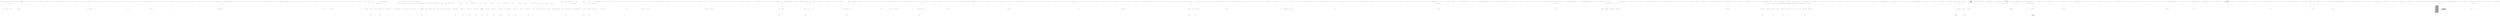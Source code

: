 digraph  {
n76 [label="Nancy.Responses.GenericFileResponse", span=""];
n77 [label=string, span=""];
n78 [label=long, span=""];
n0 [cluster="Nancy.Responses.GenericFileResponse.GenericFileResponse()", label="Entry Nancy.Responses.GenericFileResponse.GenericFileResponse()", span="29-29"];
n1 [cluster="Nancy.Responses.GenericFileResponse.GenericFileResponse()", label="SafePaths = new List<string>()", span="31-31"];
n2 [cluster="Nancy.Responses.GenericFileResponse.GenericFileResponse()", label="Exit Nancy.Responses.GenericFileResponse.GenericFileResponse()", span="29-29"];
n3 [cluster="System.Collections.Generic.List<T>.List()", label="Entry System.Collections.Generic.List<T>.List()", span="0-0"];
n4 [cluster="Nancy.Responses.GenericFileResponse.GenericFileResponse(string)", label="Entry Nancy.Responses.GenericFileResponse.GenericFileResponse(string)", span="40-40"];
n5 [cluster="Nancy.Responses.GenericFileResponse.GenericFileResponse(string)", label="Exit Nancy.Responses.GenericFileResponse.GenericFileResponse(string)", span="40-40"];
n6 [cluster="Nancy.Responses.GenericFileResponse.GenericFileResponse(string, Nancy.NancyContext)", label="Entry Nancy.Responses.GenericFileResponse.GenericFileResponse(string, Nancy.NancyContext)", span="52-52"];
n7 [cluster="Nancy.Responses.GenericFileResponse.GenericFileResponse(string, Nancy.NancyContext)", label="Exit Nancy.Responses.GenericFileResponse.GenericFileResponse(string, Nancy.NancyContext)", span="52-52"];
n8 [cluster="Nancy.Responses.GenericFileResponse.GenericFileResponse(string, string, Nancy.NancyContext)", label="Entry Nancy.Responses.GenericFileResponse.GenericFileResponse(string, string, Nancy.NancyContext)", span="64-64"];
n9 [cluster="Nancy.Responses.GenericFileResponse.GenericFileResponse(string, string, Nancy.NancyContext)", label="InitializeGenericFileResonse(filePath, contentType, context)", span="66-66"];
n10 [cluster="Nancy.Responses.GenericFileResponse.GenericFileResponse(string, string, Nancy.NancyContext)", label="Exit Nancy.Responses.GenericFileResponse.GenericFileResponse(string, string, Nancy.NancyContext)", span="64-64"];
n11 [cluster="Nancy.Responses.GenericFileResponse.InitializeGenericFileResonse(string, string, Nancy.NancyContext)", label="Entry Nancy.Responses.GenericFileResponse.InitializeGenericFileResonse(string, string, Nancy.NancyContext)", span="103-103"];
n12 [cluster="Nancy.Responses.GenericFileResponse.GetFileContent(string, long)", label="Entry Nancy.Responses.GenericFileResponse.GetFileContent(string, long)", span="75-75"];
n13 [cluster="Nancy.Responses.GenericFileResponse.GetFileContent(string, long)", label="return stream =>\r\n            {\r\n                using (var file = File.OpenRead(filePath))\r\n                {\r\n                    file.CopyTo(stream, (int)(length < BufferSize ? length : BufferSize));\r\n                }\r\n            };", span="77-83"];
n16 [cluster="lambda expression", label="var file = File.OpenRead(filePath)", span="79-79"];
n17 [cluster="lambda expression", label="file.CopyTo(stream, (int)(length < BufferSize ? length : BufferSize))", span="81-81"];
n14 [cluster="Nancy.Responses.GenericFileResponse.GetFileContent(string, long)", label="Exit Nancy.Responses.GenericFileResponse.GetFileContent(string, long)", span="75-75"];
n15 [cluster="lambda expression", label="Entry lambda expression", span="77-83"];
n19 [cluster="System.IO.File.OpenRead(string)", label="Entry System.IO.File.OpenRead(string)", span="0-0"];
n18 [cluster="lambda expression", label="Exit lambda expression", span="77-83"];
n20 [cluster="System.IO.Stream.CopyTo(System.IO.Stream, int)", label="Entry System.IO.Stream.CopyTo(System.IO.Stream, int)", span="0-0"];
n21 [cluster="Nancy.Responses.GenericFileResponse.IsSafeFilePath(string, string)", label="Entry Nancy.Responses.GenericFileResponse.IsSafeFilePath(string, string)", span="86-86"];
n22 [cluster="Nancy.Responses.GenericFileResponse.IsSafeFilePath(string, string)", label="!Path.HasExtension(filePath)", span="88-88"];
n24 [cluster="Nancy.Responses.GenericFileResponse.IsSafeFilePath(string, string)", label="!File.Exists(filePath)", span="93-93"];
n26 [cluster="Nancy.Responses.GenericFileResponse.IsSafeFilePath(string, string)", label="var fullPath = Path.GetFullPath(filePath)", span="98-98"];
n27 [cluster="Nancy.Responses.GenericFileResponse.IsSafeFilePath(string, string)", label="return fullPath.StartsWith(rootPath, StringComparison.OrdinalIgnoreCase);", span="100-100"];
n23 [cluster="Nancy.Responses.GenericFileResponse.IsSafeFilePath(string, string)", label="return false;", span="90-90"];
n29 [cluster="System.IO.Path.HasExtension(string)", label="Entry System.IO.Path.HasExtension(string)", span="0-0"];
n25 [cluster="Nancy.Responses.GenericFileResponse.IsSafeFilePath(string, string)", label="return false;", span="95-95"];
n30 [cluster="System.IO.File.Exists(string)", label="Entry System.IO.File.Exists(string)", span="0-0"];
n31 [cluster="System.IO.Path.GetFullPath(string)", label="Entry System.IO.Path.GetFullPath(string)", span="0-0"];
n28 [cluster="Nancy.Responses.GenericFileResponse.IsSafeFilePath(string, string)", label="Exit Nancy.Responses.GenericFileResponse.IsSafeFilePath(string, string)", span="86-86"];
n32 [cluster="string.StartsWith(string, System.StringComparison)", label="Entry string.StartsWith(string, System.StringComparison)", span="0-0"];
n33 [cluster="Nancy.Responses.GenericFileResponse.InitializeGenericFileResonse(string, string, Nancy.NancyContext)", label="string.IsNullOrEmpty(filePath)", span="105-105"];
n40 [cluster="Nancy.Responses.GenericFileResponse.InitializeGenericFileResonse(string, string, Nancy.NancyContext)", label="Path.IsPathRooted(filePath)", span="117-117"];
n41 [cluster="Nancy.Responses.GenericFileResponse.InitializeGenericFileResonse(string, string, Nancy.NancyContext)", label="fullPath = filePath", span="119-119"];
n42 [cluster="Nancy.Responses.GenericFileResponse.InitializeGenericFileResonse(string, string, Nancy.NancyContext)", label="fullPath = Path.Combine(rootPath, filePath)", span="123-123"];
n45 [cluster="Nancy.Responses.GenericFileResponse.InitializeGenericFileResonse(string, string, Nancy.NancyContext)", label="this.SetResponseValues(contentType, fullPath, context)", span="130-130"];
n34 [cluster="Nancy.Responses.GenericFileResponse.InitializeGenericFileResonse(string, string, Nancy.NancyContext)", label="StatusCode = HttpStatusCode.NotFound", span="107-107"];
n36 [cluster="Nancy.Responses.GenericFileResponse.InitializeGenericFileResonse(string, string, Nancy.NancyContext)", label="SafePaths == null || SafePaths.Count == 0", span="110-110"];
n49 [cluster="string.IsNullOrEmpty(string)", label="Entry string.IsNullOrEmpty(string)", span="0-0"];
n35 [cluster="Nancy.Responses.GenericFileResponse.InitializeGenericFileResonse(string, string, Nancy.NancyContext)", label="return;", span="108-108"];
n37 [cluster="Nancy.Responses.GenericFileResponse.InitializeGenericFileResonse(string, string, Nancy.NancyContext)", label="throw new InvalidOperationException(''No SafePaths defined.'');", span="112-112"];
n38 [cluster="Nancy.Responses.GenericFileResponse.InitializeGenericFileResonse(string, string, Nancy.NancyContext)", label=SafePaths, span="114-114"];
n39 [cluster="Nancy.Responses.GenericFileResponse.InitializeGenericFileResonse(string, string, Nancy.NancyContext)", label="string fullPath", span="116-116"];
n47 [cluster="Nancy.Responses.GenericFileResponse.InitializeGenericFileResonse(string, string, Nancy.NancyContext)", label="StatusCode = HttpStatusCode.NotFound", span="136-136"];
n43 [cluster="Nancy.Responses.GenericFileResponse.InitializeGenericFileResonse(string, string, Nancy.NancyContext)", label="IsSafeFilePath(rootPath, fullPath)", span="126-126"];
n51 [cluster="System.IO.Path.IsPathRooted(string)", label="Entry System.IO.Path.IsPathRooted(string)", span="0-0"];
n44 [cluster="Nancy.Responses.GenericFileResponse.InitializeGenericFileResonse(string, string, Nancy.NancyContext)", label="this.Filename = Path.GetFileName(fullPath)", span="128-128"];
n52 [cluster="System.IO.Path.Combine(string, string)", label="Entry System.IO.Path.Combine(string, string)", span="0-0"];
n53 [cluster="System.IO.Path.GetFileName(string)", label="Entry System.IO.Path.GetFileName(string)", span="0-0"];
n46 [cluster="Nancy.Responses.GenericFileResponse.InitializeGenericFileResonse(string, string, Nancy.NancyContext)", label="return;", span="132-132"];
n54 [cluster="Nancy.Responses.GenericFileResponse.SetResponseValues(string, string, Nancy.NancyContext)", label="Entry Nancy.Responses.GenericFileResponse.SetResponseValues(string, string, Nancy.NancyContext)", span="139-139"];
n48 [cluster="Nancy.Responses.GenericFileResponse.InitializeGenericFileResonse(string, string, Nancy.NancyContext)", label="Exit Nancy.Responses.GenericFileResponse.InitializeGenericFileResonse(string, string, Nancy.NancyContext)", span="103-103"];
n50 [cluster="System.InvalidOperationException.InvalidOperationException(string)", label="Entry System.InvalidOperationException.InvalidOperationException(string)", span="0-0"];
n55 [cluster="Nancy.Responses.GenericFileResponse.SetResponseValues(string, string, Nancy.NancyContext)", label="var fi = new FileInfo(fullPath)", span="142-142"];
n59 [cluster="Nancy.Responses.GenericFileResponse.SetResponseValues(string, string, Nancy.NancyContext)", label="CacheHelpers.ReturnNotModified(etag, lastWriteTimeUtc, context)", span="148-148"];
n67 [cluster="Nancy.Responses.GenericFileResponse.SetResponseValues(string, string, Nancy.NancyContext)", label="this.Contents = GetFileContent(fullPath, fi.Length)", span="162-162"];
n68 [cluster="Nancy.Responses.GenericFileResponse.SetResponseValues(string, string, Nancy.NancyContext)", label="this.ContentType = contentType", span="165-165"];
n56 [cluster="Nancy.Responses.GenericFileResponse.SetResponseValues(string, string, Nancy.NancyContext)", label="var lastWriteTimeUtc = fi.LastWriteTimeUtc", span="144-144"];
n71 [cluster="System.IO.FileInfo.FileInfo(string)", label="Entry System.IO.FileInfo.FileInfo(string)", span="0-0"];
n66 [cluster="Nancy.Responses.GenericFileResponse.SetResponseValues(string, string, Nancy.NancyContext)", label="fi.Length > 0", span="160-160"];
n57 [cluster="Nancy.Responses.GenericFileResponse.SetResponseValues(string, string, Nancy.NancyContext)", label="var etag = string.Concat(''\'''', lastWriteTimeUtc.Ticks.ToString(''x''), ''\'''')", span="145-145"];
n58 [cluster="Nancy.Responses.GenericFileResponse.SetResponseValues(string, string, Nancy.NancyContext)", label="var lastModified = lastWriteTimeUtc.ToString(''R'')", span="146-146"];
n72 [cluster="long.ToString(string)", label="Entry long.ToString(string)", span="0-0"];
n73 [cluster="string.Concat(string, string, string)", label="Entry string.Concat(string, string, string)", span="0-0"];
n64 [cluster="Nancy.Responses.GenericFileResponse.SetResponseValues(string, string, Nancy.NancyContext)", label="this.Headers[''ETag''] = etag", span="157-157"];
n74 [cluster="System.DateTime.ToString(string)", label="Entry System.DateTime.ToString(string)", span="0-0"];
n65 [cluster="Nancy.Responses.GenericFileResponse.SetResponseValues(string, string, Nancy.NancyContext)", label="this.Headers[''Last-Modified''] = lastModified", span="158-158"];
n60 [cluster="Nancy.Responses.GenericFileResponse.SetResponseValues(string, string, Nancy.NancyContext)", label="this.StatusCode = HttpStatusCode.NotModified", span="150-150"];
n75 [cluster="Nancy.Helpers.CacheHelpers.ReturnNotModified(string, System.DateTime?, Nancy.NancyContext)", label="Entry Nancy.Helpers.CacheHelpers.ReturnNotModified(string, System.DateTime?, Nancy.NancyContext)", span="18-18"];
n61 [cluster="Nancy.Responses.GenericFileResponse.SetResponseValues(string, string, Nancy.NancyContext)", label="this.ContentType = null", span="151-151"];
n62 [cluster="Nancy.Responses.GenericFileResponse.SetResponseValues(string, string, Nancy.NancyContext)", label="this.Contents = Response.NoBody", span="152-152"];
n63 [cluster="Nancy.Responses.GenericFileResponse.SetResponseValues(string, string, Nancy.NancyContext)", label="return;", span="154-154"];
n69 [cluster="Nancy.Responses.GenericFileResponse.SetResponseValues(string, string, Nancy.NancyContext)", label="this.StatusCode = HttpStatusCode.OK", span="166-166"];
n70 [cluster="Nancy.Responses.GenericFileResponse.SetResponseValues(string, string, Nancy.NancyContext)", label="Exit Nancy.Responses.GenericFileResponse.SetResponseValues(string, string, Nancy.NancyContext)", span="139-139"];
m0_3 [cluster="Nancy.Routing.DefaultMetadataModuleCatalog.ConfigureContainer()", file="DefaultMetadataModuleCatalog.cs", label="Entry Nancy.Routing.DefaultMetadataModuleCatalog.ConfigureContainer()", span="36-36"];
m0_16 [cluster="Nancy.Routing.DefaultMetadataModuleCatalog.ConfigureContainer()", file="DefaultMetadataModuleCatalog.cs", label="var container = new TinyIoCContainer()", span="38-38"];
m0_18 [cluster="Nancy.Routing.DefaultMetadataModuleCatalog.ConfigureContainer()", file="DefaultMetadataModuleCatalog.cs", label="container.Register(typeof(IMetadataModule), metadataModuleType, metadataModuleType.FullName).AsMultiInstance()", span="42-42"];
m0_19 [cluster="Nancy.Routing.DefaultMetadataModuleCatalog.ConfigureContainer()", file="DefaultMetadataModuleCatalog.cs", label="return container;", span="45-45"];
m0_20 [cluster="Nancy.Routing.DefaultMetadataModuleCatalog.ConfigureContainer()", file="DefaultMetadataModuleCatalog.cs", label="Exit Nancy.Routing.DefaultMetadataModuleCatalog.ConfigureContainer()", span="36-36"];
m0_8 [cluster="Nancy.Routing.DefaultMetadataModuleCatalog.GetMetadataModuleName(string)", file="DefaultMetadataModuleCatalog.cs", label="Entry Nancy.Routing.DefaultMetadataModuleCatalog.GetMetadataModuleName(string)", span="48-48"];
m0_28 [cluster="Nancy.Routing.DefaultMetadataModuleCatalog.GetMetadataModuleName(string)", file="DefaultMetadataModuleCatalog.cs", label="Exit Nancy.Routing.DefaultMetadataModuleCatalog.GetMetadataModuleName(string)", span="48-48"];
m0_21 [cluster="Nancy.TinyIoc.TinyIoCContainer.TinyIoCContainer()", file="DefaultMetadataModuleCatalog.cs", label="Entry Nancy.TinyIoc.TinyIoCContainer.TinyIoCContainer()", span="3068-3068"];
m0_23 [cluster="System.Collections.Generic.IEnumerable<TSource>.ToArray<TSource>()", file="DefaultMetadataModuleCatalog.cs", label="Entry System.Collections.Generic.IEnumerable<TSource>.ToArray<TSource>()", span="0-0"];
m0_30 [cluster="string.Substring(int, int)", file="DefaultMetadataModuleCatalog.cs", label="Entry string.Substring(int, int)", span="0-0"];
m0_15 [cluster="string.Compare(string, string, System.StringComparison)", file="DefaultMetadataModuleCatalog.cs", label="Entry string.Compare(string, string, System.StringComparison)", span="0-0"];
m0_22 [cluster="Nancy.Bootstrapper.AppDomainAssemblyTypeScanner.TypesOf<TType>()", file="DefaultMetadataModuleCatalog.cs", label="Entry Nancy.Bootstrapper.AppDomainAssemblyTypeScanner.TypesOf<TType>()", span="304-304"];
m0_14 [cluster="object.GetType()", file="DefaultMetadataModuleCatalog.cs", label="Entry object.GetType()", span="0-0"];
m0_24 [cluster="Nancy.TinyIoc.TinyIoCContainer.Register(System.Type, System.Type, string)", file="DefaultMetadataModuleCatalog.cs", label="Entry Nancy.TinyIoc.TinyIoCContainer.Register(System.Type, System.Type, string)", span="1203-1203"];
m0_25 [cluster="Nancy.TinyIoc.TinyIoCContainer.RegisterOptions.AsMultiInstance()", file="DefaultMetadataModuleCatalog.cs", label="Entry Nancy.TinyIoc.TinyIoCContainer.RegisterOptions.AsMultiInstance()", span="869-869"];
m0_0 [cluster="Nancy.Routing.DefaultMetadataModuleCatalog.DefaultMetadataModuleCatalog()", file="DefaultMetadataModuleCatalog.cs", label="Entry Nancy.Routing.DefaultMetadataModuleCatalog.DefaultMetadataModuleCatalog()", span="18-18"];
m0_2 [cluster="Nancy.Routing.DefaultMetadataModuleCatalog.DefaultMetadataModuleCatalog()", file="DefaultMetadataModuleCatalog.cs", label="Exit Nancy.Routing.DefaultMetadataModuleCatalog.DefaultMetadataModuleCatalog()", span="18-18"];
m0_4 [cluster="Nancy.Routing.DefaultMetadataModuleCatalog.GetMetadataModule(System.Type)", file="DefaultMetadataModuleCatalog.cs", label="Entry Nancy.Routing.DefaultMetadataModuleCatalog.GetMetadataModule(System.Type)", span="28-28"];
m0_7 [cluster="Nancy.Routing.DefaultMetadataModuleCatalog.GetMetadataModule(System.Type)", file="DefaultMetadataModuleCatalog.cs", label="Exit Nancy.Routing.DefaultMetadataModuleCatalog.GetMetadataModule(System.Type)", span="28-28"];
m0_11 [cluster="lambda expression", file="DefaultMetadataModuleCatalog.cs", label="Entry lambda expression", span="33-33"];
m0_13 [cluster="lambda expression", file="DefaultMetadataModuleCatalog.cs", label="Exit lambda expression", span="33-33"];
m0_29 [cluster="string.LastIndexOf(string)", file="DefaultMetadataModuleCatalog.cs", label="Entry string.LastIndexOf(string)", span="0-0"];
m0_10 [cluster="Unk.FirstOrDefault", file="DefaultMetadataModuleCatalog.cs", label="Entry Unk.FirstOrDefault", span=""];
m0_9 [cluster="Nancy.TinyIoc.TinyIoCContainer.ResolveAll<ResolveType>()", file="DefaultMetadataModuleCatalog.cs", label="Entry Nancy.TinyIoc.TinyIoCContainer.ResolveAll<ResolveType>()", span="2364-2364"];
m0_31 [file="DefaultMetadataModuleCatalog.cs", label="Nancy.Routing.DefaultMetadataModuleCatalog", span=""];
m0_32 [file="DefaultMetadataModuleCatalog.cs", label=metadataModuleName, span=""];
m2_245 [cluster="Nancy.Tests.Unit.Sessions.CookieBasedSessionsFixture.Should_be_able_to_save_a_complex_object_to_session()", file="DefaultMetadataModuleConventionsFixture.cs", label="Entry Nancy.Tests.Unit.Sessions.CookieBasedSessionsFixture.Should_be_able_to_save_a_complex_object_to_session()", span="258-258"];
m2_249 [cluster="Nancy.Tests.Unit.Sessions.CookieBasedSessionsFixture.Should_be_able_to_save_a_complex_object_to_session()", file="DefaultMetadataModuleConventionsFixture.cs", label="var store = new CookieBasedSessions(this.rijndaelEncryptionProvider, this.defaultHmacProvider, new DefaultObjectSerializer())", span="263-263"];
m2_246 [cluster="Nancy.Tests.Unit.Sessions.CookieBasedSessionsFixture.Should_be_able_to_save_a_complex_object_to_session()", file="DefaultMetadataModuleConventionsFixture.cs", label="var response = new Response()", span="260-260"];
m2_251 [cluster="Nancy.Tests.Unit.Sessions.CookieBasedSessionsFixture.Should_be_able_to_save_a_complex_object_to_session()", file="DefaultMetadataModuleConventionsFixture.cs", label="store.Save(session, response)", span="266-266"];
m2_252 [cluster="Nancy.Tests.Unit.Sessions.CookieBasedSessionsFixture.Should_be_able_to_save_a_complex_object_to_session()", file="DefaultMetadataModuleConventionsFixture.cs", label="response.Cookies.Count.ShouldEqual(1)", span="268-268"];
m2_254 [cluster="Nancy.Tests.Unit.Sessions.CookieBasedSessionsFixture.Should_be_able_to_save_a_complex_object_to_session()", file="DefaultMetadataModuleConventionsFixture.cs", label="cookie.Name.ShouldEqual(CookieBasedSessions.GetCookieName())", span="270-270"];
m2_247 [cluster="Nancy.Tests.Unit.Sessions.CookieBasedSessionsFixture.Should_be_able_to_save_a_complex_object_to_session()", file="DefaultMetadataModuleConventionsFixture.cs", label="var session = new Session(new Dictionary<string, object>())", span="261-261"];
m2_253 [cluster="Nancy.Tests.Unit.Sessions.CookieBasedSessionsFixture.Should_be_able_to_save_a_complex_object_to_session()", file="DefaultMetadataModuleConventionsFixture.cs", label="var cookie = response.Cookies.First()", span="269-269"];
m2_248 [cluster="Nancy.Tests.Unit.Sessions.CookieBasedSessionsFixture.Should_be_able_to_save_a_complex_object_to_session()", file="DefaultMetadataModuleConventionsFixture.cs", label="var payload = new DefaultSessionObjectFormatterFixture.Payload(27, true, ''Test string'')", span="262-262"];
m2_250 [cluster="Nancy.Tests.Unit.Sessions.CookieBasedSessionsFixture.Should_be_able_to_save_a_complex_object_to_session()", file="DefaultMetadataModuleConventionsFixture.cs", label="session[''testObject''] = payload", span="264-264"];
m2_255 [cluster="Nancy.Tests.Unit.Sessions.CookieBasedSessionsFixture.Should_be_able_to_save_a_complex_object_to_session()", file="DefaultMetadataModuleConventionsFixture.cs", label="cookie.Value.ShouldNotBeNull()", span="271-271"];
m2_256 [cluster="Nancy.Tests.Unit.Sessions.CookieBasedSessionsFixture.Should_be_able_to_save_a_complex_object_to_session()", file="DefaultMetadataModuleConventionsFixture.cs", label="cookie.Value.ShouldNotBeEmpty()", span="272-272"];
m2_257 [cluster="Nancy.Tests.Unit.Sessions.CookieBasedSessionsFixture.Should_be_able_to_save_a_complex_object_to_session()", file="DefaultMetadataModuleConventionsFixture.cs", label="Exit Nancy.Tests.Unit.Sessions.CookieBasedSessionsFixture.Should_be_able_to_save_a_complex_object_to_session()", span="258-258"];
m2_274 [cluster="Nancy.Request.Request(string, string, string)", file="DefaultMetadataModuleConventionsFixture.cs", label="Entry Nancy.Request.Request(string, string, string)", span="27-27"];
m2_92 [cluster="Nancy.Tests.Unit.Sessions.CookieBasedSessionsFixture.Should_load_a_multi_valued_session()", file="DefaultMetadataModuleConventionsFixture.cs", label="Entry Nancy.Tests.Unit.Sessions.CookieBasedSessionsFixture.Should_load_a_multi_valued_session()", span="131-131"];
m2_93 [cluster="Nancy.Tests.Unit.Sessions.CookieBasedSessionsFixture.Should_load_a_multi_valued_session()", color=green, community=0, file="DefaultMetadataModuleConventionsFixture.cs", label="var request = CreateRequest(''encryptedkey1=value1;key2=value2'')", prediction=0, span="133-133"];
m2_94 [cluster="Nancy.Tests.Unit.Sessions.CookieBasedSessionsFixture.Should_load_a_multi_valued_session()", color=green, community=0, file="DefaultMetadataModuleConventionsFixture.cs", label="A.CallTo(() => this.fakeEncryptionProvider.Decrypt(''encryptedkey1=value1;key2=value2'')).Returns(''key1=value1;key2=value2'')", prediction=1, span="134-134"];
m2_95 [cluster="Nancy.Tests.Unit.Sessions.CookieBasedSessionsFixture.Should_load_a_multi_valued_session()", color=green, community=0, file="DefaultMetadataModuleConventionsFixture.cs", label="var session = cookieStore.Load(request)", prediction=2, span="136-136"];
m2_96 [cluster="Nancy.Tests.Unit.Sessions.CookieBasedSessionsFixture.Should_load_a_multi_valued_session()", color=green, community=0, file="DefaultMetadataModuleConventionsFixture.cs", label="session.Count.ShouldEqual(2)", prediction=3, span="138-138"];
m2_97 [cluster="Nancy.Tests.Unit.Sessions.CookieBasedSessionsFixture.Should_load_a_multi_valued_session()", color=green, community=0, file="DefaultMetadataModuleConventionsFixture.cs", label="session[''key1''].ShouldEqual(''value1'')", prediction=2, span="139-139"];
m2_98 [cluster="Nancy.Tests.Unit.Sessions.CookieBasedSessionsFixture.Should_load_a_multi_valued_session()", color=green, community=0, file="DefaultMetadataModuleConventionsFixture.cs", label="session[''key2''].ShouldEqual(''value2'')", prediction=2, span="140-140"];
m2_99 [cluster="Nancy.Tests.Unit.Sessions.CookieBasedSessionsFixture.Should_load_a_multi_valued_session()", file="DefaultMetadataModuleConventionsFixture.cs", label="Exit Nancy.Tests.Unit.Sessions.CookieBasedSessionsFixture.Should_load_a_multi_valued_session()", span="131-131"];
m2_80 [cluster="Nancy.Session.CookieBasedSessions.Load(Nancy.Request)", file="DefaultMetadataModuleConventionsFixture.cs", label="Entry Nancy.Session.CookieBasedSessions.Load(Nancy.Request)", span="131-131"];
m2_81 [cluster="Nancy.Tests.Unit.Sessions.CookieBasedSessionsFixture.Should_load_a_single_valued_session()", file="DefaultMetadataModuleConventionsFixture.cs", label="Entry Nancy.Tests.Unit.Sessions.CookieBasedSessionsFixture.Should_load_a_single_valued_session()", span="119-119"];
m2_82 [cluster="Nancy.Tests.Unit.Sessions.CookieBasedSessionsFixture.Should_load_a_single_valued_session()", color=green, community=0, file="DefaultMetadataModuleConventionsFixture.cs", label="var request = CreateRequest(''encryptedkey1=value1'')", prediction=6, span="121-121"];
m2_83 [cluster="Nancy.Tests.Unit.Sessions.CookieBasedSessionsFixture.Should_load_a_single_valued_session()", color=green, community=0, file="DefaultMetadataModuleConventionsFixture.cs", label="A.CallTo(() => this.fakeEncryptionProvider.Decrypt(''encryptedkey1=value1'')).Returns(''key1=value1;'')", prediction=1, span="122-122"];
m2_84 [cluster="Nancy.Tests.Unit.Sessions.CookieBasedSessionsFixture.Should_load_a_single_valued_session()", color=green, community=0, file="DefaultMetadataModuleConventionsFixture.cs", label="var session = cookieStore.Load(request)", prediction=8, span="124-124"];
m2_85 [cluster="Nancy.Tests.Unit.Sessions.CookieBasedSessionsFixture.Should_load_a_single_valued_session()", color=green, community=0, file="DefaultMetadataModuleConventionsFixture.cs", label="session.Count.ShouldEqual(1)", prediction=9, span="126-126"];
m2_86 [cluster="Nancy.Tests.Unit.Sessions.CookieBasedSessionsFixture.Should_load_a_single_valued_session()", color=green, community=0, file="DefaultMetadataModuleConventionsFixture.cs", label="session[''key1''].ShouldEqual(''value1'')", prediction=8, span="127-127"];
m2_87 [cluster="Nancy.Tests.Unit.Sessions.CookieBasedSessionsFixture.Should_load_a_single_valued_session()", file="DefaultMetadataModuleConventionsFixture.cs", label="Exit Nancy.Tests.Unit.Sessions.CookieBasedSessionsFixture.Should_load_a_single_valued_session()", span="119-119"];
m2_197 [cluster="Unk.MustHaveHappened", file="DefaultMetadataModuleConventionsFixture.cs", label="Entry Unk.MustHaveHappened", span=""];
m2_204 [cluster="Unk.Deserialize", file="DefaultMetadataModuleConventionsFixture.cs", label="Entry Unk.Deserialize", span=""];
m2_28 [cluster="Nancy.Tests.Unit.Sessions.CookieBasedSessionsFixture.Should_save_the_session_cookie()", file="DefaultMetadataModuleConventionsFixture.cs", label="Entry Nancy.Tests.Unit.Sessions.CookieBasedSessionsFixture.Should_save_the_session_cookie()", span="61-61"];
m2_29 [cluster="Nancy.Tests.Unit.Sessions.CookieBasedSessionsFixture.Should_save_the_session_cookie()", color=green, community=0, file="DefaultMetadataModuleConventionsFixture.cs", label="var response = new Response()", prediction=1, span="63-63"];
m2_30 [cluster="Nancy.Tests.Unit.Sessions.CookieBasedSessionsFixture.Should_save_the_session_cookie()", color=green, community=0, file="DefaultMetadataModuleConventionsFixture.cs", label="var session = new Session(new Dictionary<string, object>\r\n                                      {\r\n                                          {''key1'', ''val1''},                                          \r\n                                      })", prediction=1, span="64-67"];
m2_33 [cluster="Nancy.Tests.Unit.Sessions.CookieBasedSessionsFixture.Should_save_the_session_cookie()", color=green, community=0, file="DefaultMetadataModuleConventionsFixture.cs", label="cookieStore.Save(session, response)", prediction=1, span="71-71"];
m2_34 [cluster="Nancy.Tests.Unit.Sessions.CookieBasedSessionsFixture.Should_save_the_session_cookie()", color=green, community=0, file="DefaultMetadataModuleConventionsFixture.cs", label="response.Cookies.Count.ShouldEqual(1)", prediction=1, span="73-73"];
m2_35 [cluster="Nancy.Tests.Unit.Sessions.CookieBasedSessionsFixture.Should_save_the_session_cookie()", color=green, community=0, file="DefaultMetadataModuleConventionsFixture.cs", label="var cookie = response.Cookies.First()", prediction=15, span="74-74"];
m2_31 [cluster="Nancy.Tests.Unit.Sessions.CookieBasedSessionsFixture.Should_save_the_session_cookie()", color=green, community=0, file="DefaultMetadataModuleConventionsFixture.cs", label="session[''key2''] = ''val2''", prediction=16, span="68-68"];
m2_32 [cluster="Nancy.Tests.Unit.Sessions.CookieBasedSessionsFixture.Should_save_the_session_cookie()", color=green, community=0, file="DefaultMetadataModuleConventionsFixture.cs", label="A.CallTo(() => this.fakeEncryptionProvider.Encrypt(''key1=val1;key2=val2;'')).Returns(''encrypted=key1=val1;key2=val2;'')", prediction=1, span="69-69"];
m2_36 [cluster="Nancy.Tests.Unit.Sessions.CookieBasedSessionsFixture.Should_save_the_session_cookie()", color=green, community=0, file="DefaultMetadataModuleConventionsFixture.cs", label="cookie.Name.ShouldEqual(CookieBasedSessions.GetCookieName())", prediction=18, span="75-75"];
m2_37 [cluster="Nancy.Tests.Unit.Sessions.CookieBasedSessionsFixture.Should_save_the_session_cookie()", color=green, community=0, file="DefaultMetadataModuleConventionsFixture.cs", label="cookie.Value.ShouldEqual(''encrypted=key1=val1;key2=val2;'')", prediction=15, span="76-76"];
m2_38 [cluster="Nancy.Tests.Unit.Sessions.CookieBasedSessionsFixture.Should_save_the_session_cookie()", color=green, community=0, file="DefaultMetadataModuleConventionsFixture.cs", label="cookie.Expires.ShouldBeNull()", prediction=15, span="77-77"];
m2_39 [cluster="Nancy.Tests.Unit.Sessions.CookieBasedSessionsFixture.Should_save_the_session_cookie()", color=green, community=0, file="DefaultMetadataModuleConventionsFixture.cs", label="cookie.Path.ShouldBeNull()", prediction=15, span="78-78"];
m2_40 [cluster="Nancy.Tests.Unit.Sessions.CookieBasedSessionsFixture.Should_save_the_session_cookie()", color=green, community=0, file="DefaultMetadataModuleConventionsFixture.cs", label="cookie.Domain.ShouldBeNull()", prediction=15, span="79-79"];
m2_41 [cluster="Nancy.Tests.Unit.Sessions.CookieBasedSessionsFixture.Should_save_the_session_cookie()", file="DefaultMetadataModuleConventionsFixture.cs", label="Exit Nancy.Tests.Unit.Sessions.CookieBasedSessionsFixture.Should_save_the_session_cookie()", span="61-61"];
m2_12 [cluster="Nancy.Cryptography.DefaultHmacProvider.DefaultHmacProvider(Nancy.Cryptography.IKeyGenerator)", file="DefaultMetadataModuleConventionsFixture.cs", label="Entry Nancy.Cryptography.DefaultHmacProvider.DefaultHmacProvider(Nancy.Cryptography.IKeyGenerator)", span="29-29"];
m2_348 [cluster="System.Collections.Generic.Dictionary<TKey, TValue>.Dictionary(int)", file="DefaultMetadataModuleConventionsFixture.cs", label="Entry System.Collections.Generic.Dictionary<TKey, TValue>.Dictionary(int)", span="0-0"];
m2_356 [cluster="Nancy.Tests.Unit.Sessions.CookieBasedSessionsFixture.CreateRequestStream(System.IO.Stream)", file="DefaultMetadataModuleConventionsFixture.cs", label="Entry Nancy.Tests.Unit.Sessions.CookieBasedSessionsFixture.CreateRequestStream(System.IO.Stream)", span="405-405"];
m2_357 [cluster="Nancy.Tests.Unit.Sessions.CookieBasedSessionsFixture.CreateRequestStream(System.IO.Stream)", file="DefaultMetadataModuleConventionsFixture.cs", label="return RequestStream.FromStream(stream, 0, 1, true);", span="407-407"];
m2_358 [cluster="Nancy.Tests.Unit.Sessions.CookieBasedSessionsFixture.CreateRequestStream(System.IO.Stream)", file="DefaultMetadataModuleConventionsFixture.cs", label="Exit Nancy.Tests.Unit.Sessions.CookieBasedSessionsFixture.CreateRequestStream(System.IO.Stream)", span="405-405"];
m2_287 [cluster="Unk.Encrypt", file="DefaultMetadataModuleConventionsFixture.cs", label="Entry Unk.Encrypt", span=""];
m2_124 [cluster="Nancy.AfterPipeline.AfterPipeline()", file="DefaultMetadataModuleConventionsFixture.cs", label="Entry Nancy.AfterPipeline.AfterPipeline()", span="14-14"];
m2_299 [cluster="Nancy.Tests.Unit.Sessions.CookieBasedSessionsFixture.Should_load_valid_test_data()", file="DefaultMetadataModuleConventionsFixture.cs", label="Entry Nancy.Tests.Unit.Sessions.CookieBasedSessionsFixture.Should_load_valid_test_data()", span="325-325"];
m2_302 [cluster="Nancy.Tests.Unit.Sessions.CookieBasedSessionsFixture.Should_load_valid_test_data()", file="DefaultMetadataModuleConventionsFixture.cs", label="var store = new CookieBasedSessions(this.rijndaelEncryptionProvider, this.defaultHmacProvider, new DefaultObjectSerializer())", span="329-329"];
m2_306 [cluster="Nancy.Tests.Unit.Sessions.CookieBasedSessionsFixture.Should_load_valid_test_data()", file="DefaultMetadataModuleConventionsFixture.cs", label="result.Count.ShouldEqual(1)", span="335-335"];
m2_307 [cluster="Nancy.Tests.Unit.Sessions.CookieBasedSessionsFixture.Should_load_valid_test_data()", file="DefaultMetadataModuleConventionsFixture.cs", label="result.First().Value.ShouldBeOfType(typeof(DefaultSessionObjectFormatterFixture.Payload))", span="336-336"];
m2_304 [cluster="Nancy.Tests.Unit.Sessions.CookieBasedSessionsFixture.Should_load_valid_test_data()", file="DefaultMetadataModuleConventionsFixture.cs", label="request.Cookies.Add(CookieBasedSessions.GetCookieName(), inputValue)", span="331-331"];
m2_305 [cluster="Nancy.Tests.Unit.Sessions.CookieBasedSessionsFixture.Should_load_valid_test_data()", file="DefaultMetadataModuleConventionsFixture.cs", label="var result = store.Load(request)", span="333-333"];
m2_301 [cluster="Nancy.Tests.Unit.Sessions.CookieBasedSessionsFixture.Should_load_valid_test_data()", file="DefaultMetadataModuleConventionsFixture.cs", label="inputValue = HttpUtility.UrlEncode(inputValue)", span="328-328"];
m2_303 [cluster="Nancy.Tests.Unit.Sessions.CookieBasedSessionsFixture.Should_load_valid_test_data()", file="DefaultMetadataModuleConventionsFixture.cs", label="var request = new Request(''GET'', ''/'', ''http'')", span="330-330"];
m2_300 [cluster="Nancy.Tests.Unit.Sessions.CookieBasedSessionsFixture.Should_load_valid_test_data()", file="DefaultMetadataModuleConventionsFixture.cs", label="var inputValue = ValidHmac + ValidData", span="327-327"];
m2_308 [cluster="Nancy.Tests.Unit.Sessions.CookieBasedSessionsFixture.Should_load_valid_test_data()", file="DefaultMetadataModuleConventionsFixture.cs", label="Exit Nancy.Tests.Unit.Sessions.CookieBasedSessionsFixture.Should_load_valid_test_data()", span="325-325"];
m2_0 [cluster="Nancy.Tests.Unit.Sessions.CookieBasedSessionsFixture.CookieBasedSessionsFixture()", file="DefaultMetadataModuleConventionsFixture.cs", label="Entry Nancy.Tests.Unit.Sessions.CookieBasedSessionsFixture.CookieBasedSessionsFixture()", span="30-30"];
m2_1 [cluster="Nancy.Tests.Unit.Sessions.CookieBasedSessionsFixture.CookieBasedSessionsFixture()", color=green, community=0, file="DefaultMetadataModuleConventionsFixture.cs", label="this.fakeEncryptionProvider = A.Fake<IEncryptionProvider>()", prediction=23, span="32-32"];
m2_2 [cluster="Nancy.Tests.Unit.Sessions.CookieBasedSessionsFixture.CookieBasedSessionsFixture()", color=green, community=0, file="DefaultMetadataModuleConventionsFixture.cs", label="this.fakeHmacProvider = A.Fake<IHmacProvider>()", prediction=24, span="33-33"];
m2_3 [cluster="Nancy.Tests.Unit.Sessions.CookieBasedSessionsFixture.CookieBasedSessionsFixture()", color=green, community=0, file="DefaultMetadataModuleConventionsFixture.cs", label="this.cookieStore = new CookieBasedSessions(this.fakeEncryptionProvider, this.fakeHmacProvider, new Fakes.FakeObjectSerializer())", prediction=25, span="34-34"];
m2_4 [cluster="Nancy.Tests.Unit.Sessions.CookieBasedSessionsFixture.CookieBasedSessionsFixture()", color=green, community=0, file="DefaultMetadataModuleConventionsFixture.cs", label="this.rijndaelEncryptionProvider = new RijndaelEncryptionProvider(new PassphraseKeyGenerator(''password'', new byte[] { 1, 2, 3, 4, 5, 6, 7, 8 }, 1000))", prediction=26, span="36-36"];
m2_5 [cluster="Nancy.Tests.Unit.Sessions.CookieBasedSessionsFixture.CookieBasedSessionsFixture()", color=green, community=0, file="DefaultMetadataModuleConventionsFixture.cs", label="this.defaultHmacProvider = new DefaultHmacProvider(new PassphraseKeyGenerator(''anotherpassword'', new byte[] { 1, 2, 3, 4, 5, 6, 7, 8 }, 1000))", prediction=27, span="37-37"];
m2_6 [cluster="Nancy.Tests.Unit.Sessions.CookieBasedSessionsFixture.CookieBasedSessionsFixture()", file="DefaultMetadataModuleConventionsFixture.cs", label="Exit Nancy.Tests.Unit.Sessions.CookieBasedSessionsFixture.CookieBasedSessionsFixture()", span="30-30"];
m2_59 [cluster="Nancy.Session.Session.Session()", file="DefaultMetadataModuleConventionsFixture.cs", label="Entry Nancy.Session.Session.Session()", span="10-10"];
m2_20 [cluster="object.ShouldEqual(object)", file="DefaultMetadataModuleConventionsFixture.cs", label="Entry object.ShouldEqual(object)", span="80-80"];
m2_7 [cluster="Unk.>", file="DefaultMetadataModuleConventionsFixture.cs", label="Entry Unk.>", span=""];
m2_113 [cluster="Nancy.Tests.Unit.Sessions.CookieBasedSessionsFixture.Should_add_pre_and_post_hooks_when_enabled()", file="DefaultMetadataModuleConventionsFixture.cs", label="Entry Nancy.Tests.Unit.Sessions.CookieBasedSessionsFixture.Should_add_pre_and_post_hooks_when_enabled()", span="156-156"];
m2_114 [cluster="Nancy.Tests.Unit.Sessions.CookieBasedSessionsFixture.Should_add_pre_and_post_hooks_when_enabled()", color=green, community=0, file="DefaultMetadataModuleConventionsFixture.cs", label="var beforePipeline = new BeforePipeline()", prediction=28, span="158-158"];
m2_115 [cluster="Nancy.Tests.Unit.Sessions.CookieBasedSessionsFixture.Should_add_pre_and_post_hooks_when_enabled()", color=green, community=0, file="DefaultMetadataModuleConventionsFixture.cs", label="var afterPipeline = new AfterPipeline()", prediction=1, span="159-159"];
m2_117 [cluster="Nancy.Tests.Unit.Sessions.CookieBasedSessionsFixture.Should_add_pre_and_post_hooks_when_enabled()", color=green, community=0, file="DefaultMetadataModuleConventionsFixture.cs", label="A.CallTo(() => hooks.BeforeRequest).Returns(beforePipeline)", prediction=28, span="161-161"];
m2_120 [cluster="Nancy.Tests.Unit.Sessions.CookieBasedSessionsFixture.Should_add_pre_and_post_hooks_when_enabled()", color=green, community=0, file="DefaultMetadataModuleConventionsFixture.cs", label="beforePipeline.PipelineDelegates.Count().ShouldEqual(1)", prediction=28, span="166-166"];
m2_116 [cluster="Nancy.Tests.Unit.Sessions.CookieBasedSessionsFixture.Should_add_pre_and_post_hooks_when_enabled()", color=green, community=0, file="DefaultMetadataModuleConventionsFixture.cs", label="var hooks = A.Fake<IApplicationPipelines>()", prediction=1, span="160-160"];
m2_118 [cluster="Nancy.Tests.Unit.Sessions.CookieBasedSessionsFixture.Should_add_pre_and_post_hooks_when_enabled()", color=green, community=0, file="DefaultMetadataModuleConventionsFixture.cs", label="A.CallTo(() => hooks.AfterRequest).Returns(afterPipeline)", prediction=1, span="162-162"];
m2_121 [cluster="Nancy.Tests.Unit.Sessions.CookieBasedSessionsFixture.Should_add_pre_and_post_hooks_when_enabled()", color=green, community=0, file="DefaultMetadataModuleConventionsFixture.cs", label="afterPipeline.PipelineItems.Count().ShouldEqual(1)", prediction=1, span="167-167"];
m2_119 [cluster="Nancy.Tests.Unit.Sessions.CookieBasedSessionsFixture.Should_add_pre_and_post_hooks_when_enabled()", color=green, community=0, file="DefaultMetadataModuleConventionsFixture.cs", label="CookieBasedSessions.Enable(hooks, new CryptographyConfiguration(this.fakeEncryptionProvider, this.fakeHmacProvider))", prediction=1, span="164-164"];
m2_122 [cluster="Nancy.Tests.Unit.Sessions.CookieBasedSessionsFixture.Should_add_pre_and_post_hooks_when_enabled()", file="DefaultMetadataModuleConventionsFixture.cs", label="Exit Nancy.Tests.Unit.Sessions.CookieBasedSessionsFixture.Should_add_pre_and_post_hooks_when_enabled()", span="156-156"];
m2_123 [cluster="Nancy.BeforePipeline.BeforePipeline()", file="DefaultMetadataModuleConventionsFixture.cs", label="Entry Nancy.BeforePipeline.BeforePipeline()", span="16-16"];
m2_205 [cluster="Nancy.Tests.Unit.Sessions.CookieBasedSessionsFixture.Should_call_the_formatter_on_save()", file="DefaultMetadataModuleConventionsFixture.cs", label="Entry Nancy.Tests.Unit.Sessions.CookieBasedSessionsFixture.Should_call_the_formatter_on_save()", span="225-225"];
m2_210 [cluster="Nancy.Tests.Unit.Sessions.CookieBasedSessionsFixture.Should_call_the_formatter_on_save()", file="DefaultMetadataModuleConventionsFixture.cs", label="var store = new CookieBasedSessions(this.fakeEncryptionProvider, this.fakeHmacProvider, fakeFormatter)", span="231-231"];
m2_209 [cluster="Nancy.Tests.Unit.Sessions.CookieBasedSessionsFixture.Should_call_the_formatter_on_save()", file="DefaultMetadataModuleConventionsFixture.cs", label="var fakeFormatter = A.Fake<IObjectSerializer>()", span="230-230"];
m2_206 [cluster="Nancy.Tests.Unit.Sessions.CookieBasedSessionsFixture.Should_call_the_formatter_on_save()", file="DefaultMetadataModuleConventionsFixture.cs", label="var response = new Response()", span="227-227"];
m2_211 [cluster="Nancy.Tests.Unit.Sessions.CookieBasedSessionsFixture.Should_call_the_formatter_on_save()", file="DefaultMetadataModuleConventionsFixture.cs", label="store.Save(session, response)", span="233-233"];
m2_207 [cluster="Nancy.Tests.Unit.Sessions.CookieBasedSessionsFixture.Should_call_the_formatter_on_save()", file="DefaultMetadataModuleConventionsFixture.cs", label="var session = new Session(new Dictionary<string, object>())", span="228-228"];
m2_212 [cluster="Nancy.Tests.Unit.Sessions.CookieBasedSessionsFixture.Should_call_the_formatter_on_save()", file="DefaultMetadataModuleConventionsFixture.cs", label="A.CallTo(() => fakeFormatter.Serialize(''value1'')).MustHaveHappened(Repeated.Exactly.Once)", span="235-235"];
m2_208 [cluster="Nancy.Tests.Unit.Sessions.CookieBasedSessionsFixture.Should_call_the_formatter_on_save()", file="DefaultMetadataModuleConventionsFixture.cs", label="session[''key1''] = ''value1''", span="229-229"];
m2_213 [cluster="Nancy.Tests.Unit.Sessions.CookieBasedSessionsFixture.Should_call_the_formatter_on_save()", file="DefaultMetadataModuleConventionsFixture.cs", label="Exit Nancy.Tests.Unit.Sessions.CookieBasedSessionsFixture.Should_call_the_formatter_on_save()", span="225-225"];
m2_232 [cluster="Unk.WithSerializer", file="DefaultMetadataModuleConventionsFixture.cs", label="Entry Unk.WithSerializer", span=""];
m2_258 [cluster="Nancy.Tests.Unit.Sessions.DefaultSessionObjectFormatterFixture.Payload.Payload(int, bool, string)", file="DefaultMetadataModuleConventionsFixture.cs", label="Entry Nancy.Tests.Unit.Sessions.DefaultSessionObjectFormatterFixture.Payload.Payload(int, bool, string)", span="81-81"];
m2_134 [cluster="Nancy.Tests.Unit.Sessions.CookieBasedSessionsFixture.Should_only_not_add_response_cookie_if_it_has_not_changed()", file="DefaultMetadataModuleConventionsFixture.cs", label="Entry Nancy.Tests.Unit.Sessions.CookieBasedSessionsFixture.Should_only_not_add_response_cookie_if_it_has_not_changed()", span="171-171"];
m2_140 [cluster="Nancy.Tests.Unit.Sessions.CookieBasedSessionsFixture.Should_only_not_add_response_cookie_if_it_has_not_changed()", file="DefaultMetadataModuleConventionsFixture.cs", label="CookieBasedSessions.Enable(hooks, new CryptographyConfiguration(this.fakeEncryptionProvider, this.fakeHmacProvider)).WithSerializer(new Fakes.FakeObjectSerializer())", span="178-178"];
m2_141 [cluster="Nancy.Tests.Unit.Sessions.CookieBasedSessionsFixture.Should_only_not_add_response_cookie_if_it_has_not_changed()", file="DefaultMetadataModuleConventionsFixture.cs", label="var request = CreateRequest(''encryptedkey1=value1'')", span="179-179"];
m2_142 [cluster="Nancy.Tests.Unit.Sessions.CookieBasedSessionsFixture.Should_only_not_add_response_cookie_if_it_has_not_changed()", file="DefaultMetadataModuleConventionsFixture.cs", label="A.CallTo(() => this.fakeEncryptionProvider.Decrypt(''encryptedkey1=value1'')).Returns(''key1=value1;'')", span="180-180"];
m2_137 [cluster="Nancy.Tests.Unit.Sessions.CookieBasedSessionsFixture.Should_only_not_add_response_cookie_if_it_has_not_changed()", file="DefaultMetadataModuleConventionsFixture.cs", label="var hooks = A.Fake<IApplicationPipelines>()", span="175-175"];
m2_143 [cluster="Nancy.Tests.Unit.Sessions.CookieBasedSessionsFixture.Should_only_not_add_response_cookie_if_it_has_not_changed()", file="DefaultMetadataModuleConventionsFixture.cs", label="var response = A.Fake<Response>()", span="181-181"];
m2_138 [cluster="Nancy.Tests.Unit.Sessions.CookieBasedSessionsFixture.Should_only_not_add_response_cookie_if_it_has_not_changed()", file="DefaultMetadataModuleConventionsFixture.cs", label="A.CallTo(() => hooks.BeforeRequest).Returns(beforePipeline)", span="176-176"];
m2_139 [cluster="Nancy.Tests.Unit.Sessions.CookieBasedSessionsFixture.Should_only_not_add_response_cookie_if_it_has_not_changed()", file="DefaultMetadataModuleConventionsFixture.cs", label="A.CallTo(() => hooks.AfterRequest).Returns(afterPipeline)", span="177-177"];
m2_135 [cluster="Nancy.Tests.Unit.Sessions.CookieBasedSessionsFixture.Should_only_not_add_response_cookie_if_it_has_not_changed()", file="DefaultMetadataModuleConventionsFixture.cs", label="var beforePipeline = new BeforePipeline()", span="173-173"];
m2_136 [cluster="Nancy.Tests.Unit.Sessions.CookieBasedSessionsFixture.Should_only_not_add_response_cookie_if_it_has_not_changed()", file="DefaultMetadataModuleConventionsFixture.cs", label="var afterPipeline = new AfterPipeline()", span="174-174"];
m2_144 [cluster="Nancy.Tests.Unit.Sessions.CookieBasedSessionsFixture.Should_only_not_add_response_cookie_if_it_has_not_changed()", file="DefaultMetadataModuleConventionsFixture.cs", label="var nancyContext = new NancyContext() { Request = request, Response = response }", span="182-182"];
m2_147 [cluster="Nancy.Tests.Unit.Sessions.CookieBasedSessionsFixture.Should_only_not_add_response_cookie_if_it_has_not_changed()", file="DefaultMetadataModuleConventionsFixture.cs", label="response.Cookies.Count.ShouldEqual(0)", span="187-187"];
m2_145 [cluster="Nancy.Tests.Unit.Sessions.CookieBasedSessionsFixture.Should_only_not_add_response_cookie_if_it_has_not_changed()", file="DefaultMetadataModuleConventionsFixture.cs", label="beforePipeline.Invoke(nancyContext)", span="183-183"];
m2_146 [cluster="Nancy.Tests.Unit.Sessions.CookieBasedSessionsFixture.Should_only_not_add_response_cookie_if_it_has_not_changed()", file="DefaultMetadataModuleConventionsFixture.cs", label="afterPipeline.Invoke(nancyContext)", span="185-185"];
m2_148 [cluster="Nancy.Tests.Unit.Sessions.CookieBasedSessionsFixture.Should_only_not_add_response_cookie_if_it_has_not_changed()", file="DefaultMetadataModuleConventionsFixture.cs", label="Exit Nancy.Tests.Unit.Sessions.CookieBasedSessionsFixture.Should_only_not_add_response_cookie_if_it_has_not_changed()", span="171-171"];
m2_288 [cluster="Nancy.Tests.Unit.Sessions.CookieBasedSessionsFixture.Should_generate_hmac()", file="DefaultMetadataModuleConventionsFixture.cs", label="Entry Nancy.Tests.Unit.Sessions.CookieBasedSessionsFixture.Should_generate_hmac()", span="309-309"];
m2_292 [cluster="Nancy.Tests.Unit.Sessions.CookieBasedSessionsFixture.Should_generate_hmac()", file="DefaultMetadataModuleConventionsFixture.cs", label="cookieStore.Save(session, response)", span="318-318"];
m2_293 [cluster="Nancy.Tests.Unit.Sessions.CookieBasedSessionsFixture.Should_generate_hmac()", file="DefaultMetadataModuleConventionsFixture.cs", label="A.CallTo(() => this.fakeHmacProvider.GenerateHmac(A<string>.Ignored))\r\n                .MustHaveHappened(Repeated.Exactly.Once)", span="320-321"];
m2_289 [cluster="Nancy.Tests.Unit.Sessions.CookieBasedSessionsFixture.Should_generate_hmac()", file="DefaultMetadataModuleConventionsFixture.cs", label="var response = new Response()", span="311-311"];
m2_290 [cluster="Nancy.Tests.Unit.Sessions.CookieBasedSessionsFixture.Should_generate_hmac()", file="DefaultMetadataModuleConventionsFixture.cs", label="var session = new Session(new Dictionary<string, object>\r\n                                      {\r\n                                          {''key1'', ''val1''},                                          \r\n                                      })", span="312-315"];
m2_291 [cluster="Nancy.Tests.Unit.Sessions.CookieBasedSessionsFixture.Should_generate_hmac()", file="DefaultMetadataModuleConventionsFixture.cs", label="session[''key2''] = ''val2''", span="316-316"];
m2_294 [cluster="Nancy.Tests.Unit.Sessions.CookieBasedSessionsFixture.Should_generate_hmac()", file="DefaultMetadataModuleConventionsFixture.cs", label="Exit Nancy.Tests.Unit.Sessions.CookieBasedSessionsFixture.Should_generate_hmac()", span="309-309"];
m2_259 [cluster="Nancy.DefaultObjectSerializer.DefaultObjectSerializer()", file="DefaultMetadataModuleConventionsFixture.cs", label="Entry Nancy.DefaultObjectSerializer.DefaultObjectSerializer()", span="6-6"];
m2_13 [cluster="Nancy.Tests.Unit.Sessions.CookieBasedSessionsFixture.Should_save_nothing_if_the_session_is_null()", file="DefaultMetadataModuleConventionsFixture.cs", label="Entry Nancy.Tests.Unit.Sessions.CookieBasedSessionsFixture.Should_save_nothing_if_the_session_is_null()", span="41-41"];
m2_14 [cluster="Nancy.Tests.Unit.Sessions.CookieBasedSessionsFixture.Should_save_nothing_if_the_session_is_null()", color=green, community=0, file="DefaultMetadataModuleConventionsFixture.cs", label="var response = new Response()", prediction=36, span="43-43"];
m2_15 [cluster="Nancy.Tests.Unit.Sessions.CookieBasedSessionsFixture.Should_save_nothing_if_the_session_is_null()", color=green, community=0, file="DefaultMetadataModuleConventionsFixture.cs", label="cookieStore.Save(null, response)", prediction=1, span="45-45"];
m2_16 [cluster="Nancy.Tests.Unit.Sessions.CookieBasedSessionsFixture.Should_save_nothing_if_the_session_is_null()", color=green, community=0, file="DefaultMetadataModuleConventionsFixture.cs", label="response.Cookies.Count.ShouldEqual(0)", prediction=36, span="47-47"];
m2_17 [cluster="Nancy.Tests.Unit.Sessions.CookieBasedSessionsFixture.Should_save_nothing_if_the_session_is_null()", file="DefaultMetadataModuleConventionsFixture.cs", label="Exit Nancy.Tests.Unit.Sessions.CookieBasedSessionsFixture.Should_save_nothing_if_the_session_is_null()", span="41-41"];
m2_79 [cluster="Nancy.Tests.Unit.Sessions.CookieBasedSessionsFixture.CreateRequest(string, bool)", file="DefaultMetadataModuleConventionsFixture.cs", label="Entry Nancy.Tests.Unit.Sessions.CookieBasedSessionsFixture.CreateRequest(string, bool)", span="381-381"];
m2_345 [cluster="Nancy.Tests.Unit.Sessions.CookieBasedSessionsFixture.CreateRequest(string, bool)", file="DefaultMetadataModuleConventionsFixture.cs", label="cookieStore.Load(request)", span="394-394"];
m2_342 [cluster="Nancy.Tests.Unit.Sessions.CookieBasedSessionsFixture.CreateRequest(string, bool)", file="DefaultMetadataModuleConventionsFixture.cs", label="headers.Add(''cookie'', new[] { CookieBasedSessions.GetCookieName()+ ''='' + HttpUtility.UrlEncode(sessionValue) })", span="387-387"];
m2_340 [cluster="Nancy.Tests.Unit.Sessions.CookieBasedSessionsFixture.CreateRequest(string, bool)", file="DefaultMetadataModuleConventionsFixture.cs", label="var headers = new Dictionary<string, IEnumerable<string>>(1)", span="383-383"];
m2_341 [cluster="Nancy.Tests.Unit.Sessions.CookieBasedSessionsFixture.CreateRequest(string, bool)", file="DefaultMetadataModuleConventionsFixture.cs", label="!string.IsNullOrEmpty(sessionValue)", span="385-385"];
m2_344 [cluster="Nancy.Tests.Unit.Sessions.CookieBasedSessionsFixture.CreateRequest(string, bool)", file="DefaultMetadataModuleConventionsFixture.cs", label=load, span="392-392"];
m2_343 [cluster="Nancy.Tests.Unit.Sessions.CookieBasedSessionsFixture.CreateRequest(string, bool)", file="DefaultMetadataModuleConventionsFixture.cs", label="var request = new Request(''GET'', ''http://goku.power:9001/'', headers, CreateRequestStream(), ''http'')", span="390-390"];
m2_346 [cluster="Nancy.Tests.Unit.Sessions.CookieBasedSessionsFixture.CreateRequest(string, bool)", file="DefaultMetadataModuleConventionsFixture.cs", label="return request;", span="397-397"];
m2_347 [cluster="Nancy.Tests.Unit.Sessions.CookieBasedSessionsFixture.CreateRequest(string, bool)", file="DefaultMetadataModuleConventionsFixture.cs", label="Exit Nancy.Tests.Unit.Sessions.CookieBasedSessionsFixture.CreateRequest(string, bool)", span="381-381"];
m2_188 [cluster="Nancy.Tests.Unit.Sessions.CookieBasedSessionsFixture.Should_call_formatter_on_load()", file="DefaultMetadataModuleConventionsFixture.cs", label="Entry Nancy.Tests.Unit.Sessions.CookieBasedSessionsFixture.Should_call_formatter_on_load()", span="212-212"];
m2_190 [cluster="Nancy.Tests.Unit.Sessions.CookieBasedSessionsFixture.Should_call_formatter_on_load()", file="DefaultMetadataModuleConventionsFixture.cs", label="A.CallTo(() => this.fakeEncryptionProvider.Decrypt(''encryptedkey1=value1'')).Returns(''key1=value1;'')", span="215-215"];
m2_191 [cluster="Nancy.Tests.Unit.Sessions.CookieBasedSessionsFixture.Should_call_formatter_on_load()", file="DefaultMetadataModuleConventionsFixture.cs", label="var store = new CookieBasedSessions(this.fakeEncryptionProvider, this.fakeHmacProvider, fakeFormatter)", span="216-216"];
m2_192 [cluster="Nancy.Tests.Unit.Sessions.CookieBasedSessionsFixture.Should_call_formatter_on_load()", file="DefaultMetadataModuleConventionsFixture.cs", label="var request = CreateRequest(''encryptedkey1=value1'', false)", span="217-217"];
m2_189 [cluster="Nancy.Tests.Unit.Sessions.CookieBasedSessionsFixture.Should_call_formatter_on_load()", file="DefaultMetadataModuleConventionsFixture.cs", label="var fakeFormatter = A.Fake<IObjectSerializer>()", span="214-214"];
m2_194 [cluster="Nancy.Tests.Unit.Sessions.CookieBasedSessionsFixture.Should_call_formatter_on_load()", file="DefaultMetadataModuleConventionsFixture.cs", label="A.CallTo(() => fakeFormatter.Deserialize(''value1'')).MustHaveHappened(Repeated.Exactly.Once)", span="221-221"];
m2_193 [cluster="Nancy.Tests.Unit.Sessions.CookieBasedSessionsFixture.Should_call_formatter_on_load()", file="DefaultMetadataModuleConventionsFixture.cs", label="store.Load(request)", span="219-219"];
m2_195 [cluster="Nancy.Tests.Unit.Sessions.CookieBasedSessionsFixture.Should_call_formatter_on_load()", file="DefaultMetadataModuleConventionsFixture.cs", label="Exit Nancy.Tests.Unit.Sessions.CookieBasedSessionsFixture.Should_call_formatter_on_load()", span="212-212"];
m2_330 [cluster="Nancy.Tests.Unit.Sessions.CookieBasedSessionsFixture.Should_return_blank_session_if_encrypted_data_modified()", file="DefaultMetadataModuleConventionsFixture.cs", label="Entry Nancy.Tests.Unit.Sessions.CookieBasedSessionsFixture.Should_return_blank_session_if_encrypted_data_modified()", span="368-368"];
m2_333 [cluster="Nancy.Tests.Unit.Sessions.CookieBasedSessionsFixture.Should_return_blank_session_if_encrypted_data_modified()", file="DefaultMetadataModuleConventionsFixture.cs", label="var store = new CookieBasedSessions(this.rijndaelEncryptionProvider, this.defaultHmacProvider, new DefaultObjectSerializer())", span="372-372"];
m2_337 [cluster="Nancy.Tests.Unit.Sessions.CookieBasedSessionsFixture.Should_return_blank_session_if_encrypted_data_modified()", file="DefaultMetadataModuleConventionsFixture.cs", label="result.Count.ShouldEqual(0)", span="378-378"];
m2_335 [cluster="Nancy.Tests.Unit.Sessions.CookieBasedSessionsFixture.Should_return_blank_session_if_encrypted_data_modified()", file="DefaultMetadataModuleConventionsFixture.cs", label="request.Cookies.Add(CookieBasedSessions.GetCookieName(), inputValue)", span="374-374"];
m2_336 [cluster="Nancy.Tests.Unit.Sessions.CookieBasedSessionsFixture.Should_return_blank_session_if_encrypted_data_modified()", file="DefaultMetadataModuleConventionsFixture.cs", label="var result = store.Load(request)", span="376-376"];
m2_332 [cluster="Nancy.Tests.Unit.Sessions.CookieBasedSessionsFixture.Should_return_blank_session_if_encrypted_data_modified()", file="DefaultMetadataModuleConventionsFixture.cs", label="inputValue = HttpUtility.UrlEncode(inputValue)", span="371-371"];
m2_334 [cluster="Nancy.Tests.Unit.Sessions.CookieBasedSessionsFixture.Should_return_blank_session_if_encrypted_data_modified()", file="DefaultMetadataModuleConventionsFixture.cs", label="var request = new Request(''GET'', ''/'', ''http'')", span="373-373"];
m2_331 [cluster="Nancy.Tests.Unit.Sessions.CookieBasedSessionsFixture.Should_return_blank_session_if_encrypted_data_modified()", file="DefaultMetadataModuleConventionsFixture.cs", label="var inputValue = ValidHmac + ValidData.Substring(0, ValidData.Length - 1) + ''Z''", span="370-370"];
m2_338 [cluster="Nancy.Tests.Unit.Sessions.CookieBasedSessionsFixture.Should_return_blank_session_if_encrypted_data_modified()", file="DefaultMetadataModuleConventionsFixture.cs", label="Exit Nancy.Tests.Unit.Sessions.CookieBasedSessionsFixture.Should_return_blank_session_if_encrypted_data_modified()", span="368-368"];
m2_275 [cluster="Nancy.Helpers.HttpUtility.UrlEncode(string)", file="DefaultMetadataModuleConventionsFixture.cs", label="Entry Nancy.Helpers.HttpUtility.UrlEncode(string)", span="373-373"];
m2_74 [cluster="Nancy.Tests.Unit.Sessions.CookieBasedSessionsFixture.Should_load_an_empty_session_if_no_session_cookie_exists()", file="DefaultMetadataModuleConventionsFixture.cs", label="Entry Nancy.Tests.Unit.Sessions.CookieBasedSessionsFixture.Should_load_an_empty_session_if_no_session_cookie_exists()", span="109-109"];
m2_75 [cluster="Nancy.Tests.Unit.Sessions.CookieBasedSessionsFixture.Should_load_an_empty_session_if_no_session_cookie_exists()", color=green, community=0, file="DefaultMetadataModuleConventionsFixture.cs", label="var request = CreateRequest(null)", prediction=39, span="111-111"];
m2_76 [cluster="Nancy.Tests.Unit.Sessions.CookieBasedSessionsFixture.Should_load_an_empty_session_if_no_session_cookie_exists()", color=green, community=0, file="DefaultMetadataModuleConventionsFixture.cs", label="var result = cookieStore.Load(request)", prediction=40, span="113-113"];
m2_77 [cluster="Nancy.Tests.Unit.Sessions.CookieBasedSessionsFixture.Should_load_an_empty_session_if_no_session_cookie_exists()", color=green, community=0, file="DefaultMetadataModuleConventionsFixture.cs", label="result.Count.ShouldEqual(0)", prediction=41, span="115-115"];
m2_78 [cluster="Nancy.Tests.Unit.Sessions.CookieBasedSessionsFixture.Should_load_an_empty_session_if_no_session_cookie_exists()", file="DefaultMetadataModuleConventionsFixture.cs", label="Exit Nancy.Tests.Unit.Sessions.CookieBasedSessionsFixture.Should_load_an_empty_session_if_no_session_cookie_exists()", span="109-109"];
m2_311 [cluster="Nancy.Tests.Unit.Sessions.CookieBasedSessionsFixture.Should_return_blank_session_if_hmac_changed()", file="DefaultMetadataModuleConventionsFixture.cs", label="Entry Nancy.Tests.Unit.Sessions.CookieBasedSessionsFixture.Should_return_blank_session_if_hmac_changed()", span="340-340"];
m2_314 [cluster="Nancy.Tests.Unit.Sessions.CookieBasedSessionsFixture.Should_return_blank_session_if_hmac_changed()", file="DefaultMetadataModuleConventionsFixture.cs", label="var store = new CookieBasedSessions(this.rijndaelEncryptionProvider, this.defaultHmacProvider, new DefaultObjectSerializer())", span="344-344"];
m2_318 [cluster="Nancy.Tests.Unit.Sessions.CookieBasedSessionsFixture.Should_return_blank_session_if_hmac_changed()", file="DefaultMetadataModuleConventionsFixture.cs", label="result.Count.ShouldEqual(0)", span="350-350"];
m2_316 [cluster="Nancy.Tests.Unit.Sessions.CookieBasedSessionsFixture.Should_return_blank_session_if_hmac_changed()", file="DefaultMetadataModuleConventionsFixture.cs", label="request.Cookies.Add(CookieBasedSessions.GetCookieName(), inputValue)", span="346-346"];
m2_317 [cluster="Nancy.Tests.Unit.Sessions.CookieBasedSessionsFixture.Should_return_blank_session_if_hmac_changed()", file="DefaultMetadataModuleConventionsFixture.cs", label="var result = store.Load(request)", span="348-348"];
m2_313 [cluster="Nancy.Tests.Unit.Sessions.CookieBasedSessionsFixture.Should_return_blank_session_if_hmac_changed()", file="DefaultMetadataModuleConventionsFixture.cs", label="inputValue = HttpUtility.UrlEncode(inputValue)", span="343-343"];
m2_315 [cluster="Nancy.Tests.Unit.Sessions.CookieBasedSessionsFixture.Should_return_blank_session_if_hmac_changed()", file="DefaultMetadataModuleConventionsFixture.cs", label="var request = new Request(''GET'', ''/'', ''http'')", span="345-345"];
m2_312 [cluster="Nancy.Tests.Unit.Sessions.CookieBasedSessionsFixture.Should_return_blank_session_if_hmac_changed()", file="DefaultMetadataModuleConventionsFixture.cs", label="var inputValue = ''b'' + ValidHmac.Substring(1) + ValidData", span="342-342"];
m2_319 [cluster="Nancy.Tests.Unit.Sessions.CookieBasedSessionsFixture.Should_return_blank_session_if_hmac_changed()", file="DefaultMetadataModuleConventionsFixture.cs", label="Exit Nancy.Tests.Unit.Sessions.CookieBasedSessionsFixture.Should_return_blank_session_if_hmac_changed()", span="340-340"];
m2_126 [cluster="Unk.Enable", file="DefaultMetadataModuleConventionsFixture.cs", label="Entry Unk.Enable", span=""];
m2_11 [cluster="Nancy.Cryptography.PassphraseKeyGenerator.PassphraseKeyGenerator(string, byte[], int)", file="DefaultMetadataModuleConventionsFixture.cs", label="Entry Nancy.Cryptography.PassphraseKeyGenerator.PassphraseKeyGenerator(string, byte[], int)", span="15-15"];
m2_217 [cluster="Unk.Serialize", file="DefaultMetadataModuleConventionsFixture.cs", label="Entry Unk.Serialize", span=""];
m2_339 [cluster="string.Substring(int, int)", file="DefaultMetadataModuleConventionsFixture.cs", label="Entry string.Substring(int, int)", span="0-0"];
m2_91 [cluster="Nancy.Cryptography.IEncryptionProvider.Decrypt(string)", file="DefaultMetadataModuleConventionsFixture.cs", label="Entry Nancy.Cryptography.IEncryptionProvider.Decrypt(string)", span="19-19"];
m2_149 [cluster="Nancy.IObjectSerializerSelector.WithSerializer(Nancy.IObjectSerializer)", file="DefaultMetadataModuleConventionsFixture.cs", label="Entry Nancy.IObjectSerializerSelector.WithSerializer(Nancy.IObjectSerializer)", span="11-11"];
m2_350 [cluster="Unk.Add", file="DefaultMetadataModuleConventionsFixture.cs", label="Entry Unk.Add", span=""];
m2_63 [cluster="Nancy.Tests.Unit.Sessions.CookieBasedSessionsFixture.Should_saves_url_safe_keys_and_values()", file="DefaultMetadataModuleConventionsFixture.cs", label="Entry Nancy.Tests.Unit.Sessions.CookieBasedSessionsFixture.Should_saves_url_safe_keys_and_values()", span="96-96"];
m2_64 [cluster="Nancy.Tests.Unit.Sessions.CookieBasedSessionsFixture.Should_saves_url_safe_keys_and_values()", color=green, community=0, file="DefaultMetadataModuleConventionsFixture.cs", label="var response = new Response()", prediction=1, span="98-98"];
m2_65 [cluster="Nancy.Tests.Unit.Sessions.CookieBasedSessionsFixture.Should_saves_url_safe_keys_and_values()", color=green, community=0, file="DefaultMetadataModuleConventionsFixture.cs", label="var session = new Session()", prediction=1, span="99-99"];
m2_68 [cluster="Nancy.Tests.Unit.Sessions.CookieBasedSessionsFixture.Should_saves_url_safe_keys_and_values()", color=green, community=0, file="DefaultMetadataModuleConventionsFixture.cs", label="cookieStore.Save(session, response)", prediction=1, span="103-103"];
m2_69 [cluster="Nancy.Tests.Unit.Sessions.CookieBasedSessionsFixture.Should_saves_url_safe_keys_and_values()", color=green, community=0, file="DefaultMetadataModuleConventionsFixture.cs", label="response.Cookies.First().Value.ShouldEqual(''encryptedkey+1=val%3d1;'')", prediction=1, span="105-105"];
m2_66 [cluster="Nancy.Tests.Unit.Sessions.CookieBasedSessionsFixture.Should_saves_url_safe_keys_and_values()", color=green, community=0, file="DefaultMetadataModuleConventionsFixture.cs", label="session[''key 1''] = ''val=1''", prediction=46, span="100-100"];
m2_67 [cluster="Nancy.Tests.Unit.Sessions.CookieBasedSessionsFixture.Should_saves_url_safe_keys_and_values()", color=green, community=0, file="DefaultMetadataModuleConventionsFixture.cs", label="A.CallTo(() => this.fakeEncryptionProvider.Encrypt(''key+1=val%3d1;'')).Returns(''encryptedkey+1=val%3d1;'')", prediction=1, span="101-101"];
m2_70 [cluster="Nancy.Tests.Unit.Sessions.CookieBasedSessionsFixture.Should_saves_url_safe_keys_and_values()", file="DefaultMetadataModuleConventionsFixture.cs", label="Exit Nancy.Tests.Unit.Sessions.CookieBasedSessionsFixture.Should_saves_url_safe_keys_and_values()", span="96-96"];
m2_27 [cluster="System.Collections.Generic.Dictionary<TKey, TValue>.Dictionary()", file="DefaultMetadataModuleConventionsFixture.cs", label="Entry System.Collections.Generic.Dictionary<TKey, TValue>.Dictionary()", span="0-0"];
m2_46 [cluster="object.ShouldBeNull()", file="DefaultMetadataModuleConventionsFixture.cs", label="Entry object.ShouldBeNull()", span="120-120"];
m2_50 [cluster="Nancy.Cryptography.IEncryptionProvider.Encrypt(string)", file="DefaultMetadataModuleConventionsFixture.cs", label="Entry Nancy.Cryptography.IEncryptionProvider.Encrypt(string)", span="12-12"];
m2_21 [cluster="Nancy.Tests.Unit.Sessions.CookieBasedSessionsFixture.Should_save_nothing_if_the_session_has_not_changed()", file="DefaultMetadataModuleConventionsFixture.cs", label="Entry Nancy.Tests.Unit.Sessions.CookieBasedSessionsFixture.Should_save_nothing_if_the_session_has_not_changed()", span="51-51"];
m2_22 [cluster="Nancy.Tests.Unit.Sessions.CookieBasedSessionsFixture.Should_save_nothing_if_the_session_has_not_changed()", color=green, community=0, file="DefaultMetadataModuleConventionsFixture.cs", label="var response = new Response()", prediction=48, span="53-53"];
m2_23 [cluster="Nancy.Tests.Unit.Sessions.CookieBasedSessionsFixture.Should_save_nothing_if_the_session_has_not_changed()", color=green, community=0, file="DefaultMetadataModuleConventionsFixture.cs", label="cookieStore.Save(new Session(new Dictionary<string, object> { { ''key'', ''value'' } }), response)", prediction=1, span="55-55"];
m2_24 [cluster="Nancy.Tests.Unit.Sessions.CookieBasedSessionsFixture.Should_save_nothing_if_the_session_has_not_changed()", color=green, community=0, file="DefaultMetadataModuleConventionsFixture.cs", label="response.Cookies.Count.ShouldEqual(0)", prediction=48, span="57-57"];
m2_25 [cluster="Nancy.Tests.Unit.Sessions.CookieBasedSessionsFixture.Should_save_nothing_if_the_session_has_not_changed()", file="DefaultMetadataModuleConventionsFixture.cs", label="Exit Nancy.Tests.Unit.Sessions.CookieBasedSessionsFixture.Should_save_nothing_if_the_session_has_not_changed()", span="51-51"];
m2_309 [cluster="Unk.UrlEncode", file="DefaultMetadataModuleConventionsFixture.cs", label="Entry Unk.UrlEncode", span=""];
m2_261 [cluster="string.ShouldNotBeEmpty()", file="DefaultMetadataModuleConventionsFixture.cs", label="Entry string.ShouldNotBeEmpty()", span="21-21"];
m2_8 [cluster="Nancy.Session.CookieBasedSessions.CookieBasedSessions(Nancy.Cryptography.IEncryptionProvider, Nancy.Cryptography.IHmacProvider, Nancy.IObjectSerializer)", file="DefaultMetadataModuleConventionsFixture.cs", label="Entry Nancy.Session.CookieBasedSessions.CookieBasedSessions(Nancy.Cryptography.IEncryptionProvider, Nancy.Cryptography.IHmacProvider, Nancy.IObjectSerializer)", span="42-42"];
m2_19 [cluster="Nancy.Session.CookieBasedSessions.Save(Nancy.Session.ISession, Nancy.Response)", file="DefaultMetadataModuleConventionsFixture.cs", label="Entry Nancy.Session.CookieBasedSessions.Save(Nancy.Session.ISession, Nancy.Response)", span="98-98"];
m2_321 [cluster="Nancy.Tests.Unit.Sessions.CookieBasedSessionsFixture.Should_return_blank_session_if_hmac_missing()", file="DefaultMetadataModuleConventionsFixture.cs", label="Entry Nancy.Tests.Unit.Sessions.CookieBasedSessionsFixture.Should_return_blank_session_if_hmac_missing()", span="354-354"];
m2_324 [cluster="Nancy.Tests.Unit.Sessions.CookieBasedSessionsFixture.Should_return_blank_session_if_hmac_missing()", file="DefaultMetadataModuleConventionsFixture.cs", label="var store = new CookieBasedSessions(this.rijndaelEncryptionProvider, this.defaultHmacProvider, new DefaultObjectSerializer())", span="358-358"];
m2_328 [cluster="Nancy.Tests.Unit.Sessions.CookieBasedSessionsFixture.Should_return_blank_session_if_hmac_missing()", file="DefaultMetadataModuleConventionsFixture.cs", label="result.Count.ShouldEqual(0)", span="364-364"];
m2_326 [cluster="Nancy.Tests.Unit.Sessions.CookieBasedSessionsFixture.Should_return_blank_session_if_hmac_missing()", file="DefaultMetadataModuleConventionsFixture.cs", label="request.Cookies.Add(CookieBasedSessions.GetCookieName(), inputValue)", span="360-360"];
m2_327 [cluster="Nancy.Tests.Unit.Sessions.CookieBasedSessionsFixture.Should_return_blank_session_if_hmac_missing()", file="DefaultMetadataModuleConventionsFixture.cs", label="var result = store.Load(request)", span="362-362"];
m2_323 [cluster="Nancy.Tests.Unit.Sessions.CookieBasedSessionsFixture.Should_return_blank_session_if_hmac_missing()", file="DefaultMetadataModuleConventionsFixture.cs", label="inputValue = HttpUtility.UrlEncode(inputValue)", span="357-357"];
m2_325 [cluster="Nancy.Tests.Unit.Sessions.CookieBasedSessionsFixture.Should_return_blank_session_if_hmac_missing()", file="DefaultMetadataModuleConventionsFixture.cs", label="var request = new Request(''GET'', ''/'', ''http'')", span="359-359"];
m2_322 [cluster="Nancy.Tests.Unit.Sessions.CookieBasedSessionsFixture.Should_return_blank_session_if_hmac_missing()", file="DefaultMetadataModuleConventionsFixture.cs", label="var inputValue = ValidData", span="356-356"];
m2_329 [cluster="Nancy.Tests.Unit.Sessions.CookieBasedSessionsFixture.Should_return_blank_session_if_hmac_missing()", file="DefaultMetadataModuleConventionsFixture.cs", label="Exit Nancy.Tests.Unit.Sessions.CookieBasedSessionsFixture.Should_return_blank_session_if_hmac_missing()", span="354-354"];
m2_42 [cluster="Unk.CallTo", file="DefaultMetadataModuleConventionsFixture.cs", label="Entry Unk.CallTo", span=""];
m2_10 [cluster="Nancy.Cryptography.RijndaelEncryptionProvider.RijndaelEncryptionProvider(Nancy.Cryptography.IKeyGenerator)", file="DefaultMetadataModuleConventionsFixture.cs", label="Entry Nancy.Cryptography.RijndaelEncryptionProvider.RijndaelEncryptionProvider(Nancy.Cryptography.IKeyGenerator)", span="19-19"];
m2_51 [cluster="Nancy.Tests.Unit.Sessions.CookieBasedSessionsFixture.Should_save_cookie_as_http_only()", file="DefaultMetadataModuleConventionsFixture.cs", label="Entry Nancy.Tests.Unit.Sessions.CookieBasedSessionsFixture.Should_save_cookie_as_http_only()", span="83-83"];
m2_52 [cluster="Nancy.Tests.Unit.Sessions.CookieBasedSessionsFixture.Should_save_cookie_as_http_only()", color=green, community=0, file="DefaultMetadataModuleConventionsFixture.cs", label="var response = new Response()", prediction=1, span="85-85"];
m2_53 [cluster="Nancy.Tests.Unit.Sessions.CookieBasedSessionsFixture.Should_save_cookie_as_http_only()", color=green, community=0, file="DefaultMetadataModuleConventionsFixture.cs", label="var session = new Session()", prediction=1, span="86-86"];
m2_56 [cluster="Nancy.Tests.Unit.Sessions.CookieBasedSessionsFixture.Should_save_cookie_as_http_only()", color=green, community=0, file="DefaultMetadataModuleConventionsFixture.cs", label="cookieStore.Save(session, response)", prediction=1, span="90-90"];
m2_57 [cluster="Nancy.Tests.Unit.Sessions.CookieBasedSessionsFixture.Should_save_cookie_as_http_only()", color=green, community=0, file="DefaultMetadataModuleConventionsFixture.cs", label="response.Cookies.First().HttpOnly.ShouldEqual(true)", prediction=1, span="92-92"];
m2_54 [cluster="Nancy.Tests.Unit.Sessions.CookieBasedSessionsFixture.Should_save_cookie_as_http_only()", color=green, community=0, file="DefaultMetadataModuleConventionsFixture.cs", label="session[''key 1''] = ''val=1''", prediction=55, span="87-87"];
m2_55 [cluster="Nancy.Tests.Unit.Sessions.CookieBasedSessionsFixture.Should_save_cookie_as_http_only()", color=green, community=0, file="DefaultMetadataModuleConventionsFixture.cs", label="A.CallTo(() => this.fakeEncryptionProvider.Encrypt(''key+1=val%3d1;'')).Returns(''encryptedkey+1=val%3d1;'')", prediction=1, span="88-88"];
m2_58 [cluster="Nancy.Tests.Unit.Sessions.CookieBasedSessionsFixture.Should_save_cookie_as_http_only()", file="DefaultMetadataModuleConventionsFixture.cs", label="Exit Nancy.Tests.Unit.Sessions.CookieBasedSessionsFixture.Should_save_cookie_as_http_only()", span="83-83"];
m2_44 [cluster="System.Collections.Generic.IEnumerable<TSource>.First<TSource>()", file="DefaultMetadataModuleConventionsFixture.cs", label="Entry System.Collections.Generic.IEnumerable<TSource>.First<TSource>()", span="0-0"];
m2_150 [cluster="Nancy.NancyContext.NancyContext()", file="DefaultMetadataModuleConventionsFixture.cs", label="Entry Nancy.NancyContext.NancyContext()", span="16-16"];
m2_242 [cluster="lambda expression", file="DefaultMetadataModuleConventionsFixture.cs", label="Entry lambda expression", span="254-254"];
m2_47 [cluster="lambda expression", file="DefaultMetadataModuleConventionsFixture.cs", label="Entry lambda expression", span="69-69"];
m2_48 [cluster="lambda expression", color=green, community=0, file="DefaultMetadataModuleConventionsFixture.cs", label="this.fakeEncryptionProvider.Encrypt(''key1=val1;key2=val2;'')", prediction=1, span="69-69"];
m2_49 [cluster="lambda expression", file="DefaultMetadataModuleConventionsFixture.cs", label="Exit lambda expression", span="69-69"];
m2_60 [cluster="lambda expression", file="DefaultMetadataModuleConventionsFixture.cs", label="Entry lambda expression", span="88-88"];
m2_61 [cluster="lambda expression", color=green, community=0, file="DefaultMetadataModuleConventionsFixture.cs", label="this.fakeEncryptionProvider.Encrypt(''key+1=val%3d1;'')", prediction=1, span="88-88"];
m2_62 [cluster="lambda expression", file="DefaultMetadataModuleConventionsFixture.cs", label="Exit lambda expression", span="88-88"];
m2_71 [cluster="lambda expression", file="DefaultMetadataModuleConventionsFixture.cs", label="Entry lambda expression", span="101-101"];
m2_72 [cluster="lambda expression", color=green, community=0, file="DefaultMetadataModuleConventionsFixture.cs", label="this.fakeEncryptionProvider.Encrypt(''key+1=val%3d1;'')", prediction=1, span="101-101"];
m2_73 [cluster="lambda expression", file="DefaultMetadataModuleConventionsFixture.cs", label="Exit lambda expression", span="101-101"];
m2_88 [cluster="lambda expression", file="DefaultMetadataModuleConventionsFixture.cs", label="Entry lambda expression", span="122-122"];
m2_89 [cluster="lambda expression", color=green, community=0, file="DefaultMetadataModuleConventionsFixture.cs", label="this.fakeEncryptionProvider.Decrypt(''encryptedkey1=value1'')", prediction=1, span="122-122"];
m2_90 [cluster="lambda expression", file="DefaultMetadataModuleConventionsFixture.cs", label="Exit lambda expression", span="122-122"];
m2_100 [cluster="lambda expression", file="DefaultMetadataModuleConventionsFixture.cs", label="Entry lambda expression", span="134-134"];
m2_101 [cluster="lambda expression", color=green, community=0, file="DefaultMetadataModuleConventionsFixture.cs", label="this.fakeEncryptionProvider.Decrypt(''encryptedkey1=value1;key2=value2'')", prediction=1, span="134-134"];
m2_102 [cluster="lambda expression", file="DefaultMetadataModuleConventionsFixture.cs", label="Exit lambda expression", span="134-134"];
m2_110 [cluster="lambda expression", file="DefaultMetadataModuleConventionsFixture.cs", label="Entry lambda expression", span="147-147"];
m2_111 [cluster="lambda expression", color=green, community=0, file="DefaultMetadataModuleConventionsFixture.cs", label="this.fakeEncryptionProvider.Decrypt(''encryptedkey+1=val%3d1;'')", prediction=1, span="147-147"];
m2_112 [cluster="lambda expression", file="DefaultMetadataModuleConventionsFixture.cs", label="Exit lambda expression", span="147-147"];
m2_128 [cluster="lambda expression", file="DefaultMetadataModuleConventionsFixture.cs", label="Entry lambda expression", span="161-161"];
m2_129 [cluster="lambda expression", color=green, community=0, file="DefaultMetadataModuleConventionsFixture.cs", label="hooks.BeforeRequest", prediction=1, span="161-161"];
m2_132 [cluster="lambda expression", color=green, community=0, file="DefaultMetadataModuleConventionsFixture.cs", label="hooks.AfterRequest", prediction=1, span="162-162"];
m2_131 [cluster="lambda expression", file="DefaultMetadataModuleConventionsFixture.cs", label="Entry lambda expression", span="162-162"];
m2_130 [cluster="lambda expression", file="DefaultMetadataModuleConventionsFixture.cs", label="Exit lambda expression", span="161-161"];
m2_133 [cluster="lambda expression", file="DefaultMetadataModuleConventionsFixture.cs", label="Exit lambda expression", span="162-162"];
m2_161 [cluster="lambda expression", file="DefaultMetadataModuleConventionsFixture.cs", label="this.fakeEncryptionProvider.Decrypt(''encryptedkey1=value1'')", span="180-180"];
m2_186 [cluster="lambda expression", file="DefaultMetadataModuleConventionsFixture.cs", label="this.fakeEncryptionProvider.Decrypt(''encryptedkey1=value1'')", span="200-200"];
m2_199 [cluster="lambda expression", file="DefaultMetadataModuleConventionsFixture.cs", label="this.fakeEncryptionProvider.Decrypt(''encryptedkey1=value1'')", span="215-215"];
m2_240 [cluster="lambda expression", file="DefaultMetadataModuleConventionsFixture.cs", label="this.fakeEncryptionProvider.Decrypt(''encryptedkey1=value1'')", span="247-247"];
m2_285 [cluster="lambda expression", file="DefaultMetadataModuleConventionsFixture.cs", label="this.fakeEncryptionProvider.Encrypt(A<string>.Ignored)", span="304-304"];
m2_296 [cluster="lambda expression", file="DefaultMetadataModuleConventionsFixture.cs", label="this.fakeHmacProvider.GenerateHmac(A<string>.Ignored)", span="320-320"];
m2_160 [cluster="lambda expression", file="DefaultMetadataModuleConventionsFixture.cs", label="Entry lambda expression", span="180-180"];
m2_162 [cluster="lambda expression", file="DefaultMetadataModuleConventionsFixture.cs", label="Exit lambda expression", span="180-180"];
m2_185 [cluster="lambda expression", file="DefaultMetadataModuleConventionsFixture.cs", label="Entry lambda expression", span="200-200"];
m2_187 [cluster="lambda expression", file="DefaultMetadataModuleConventionsFixture.cs", label="Exit lambda expression", span="200-200"];
m2_198 [cluster="lambda expression", file="DefaultMetadataModuleConventionsFixture.cs", label="Entry lambda expression", span="215-215"];
m2_200 [cluster="lambda expression", file="DefaultMetadataModuleConventionsFixture.cs", label="Exit lambda expression", span="215-215"];
m2_239 [cluster="lambda expression", file="DefaultMetadataModuleConventionsFixture.cs", label="Entry lambda expression", span="247-247"];
m2_241 [cluster="lambda expression", file="DefaultMetadataModuleConventionsFixture.cs", label="Exit lambda expression", span="247-247"];
m2_284 [cluster="lambda expression", file="DefaultMetadataModuleConventionsFixture.cs", label="Entry lambda expression", span="304-304"];
m2_286 [cluster="lambda expression", file="DefaultMetadataModuleConventionsFixture.cs", label="Exit lambda expression", span="304-304"];
m2_295 [cluster="lambda expression", file="DefaultMetadataModuleConventionsFixture.cs", label="Entry lambda expression", span="320-320"];
m2_297 [cluster="lambda expression", file="DefaultMetadataModuleConventionsFixture.cs", label="Exit lambda expression", span="320-320"];
m2_155 [cluster="lambda expression", file="DefaultMetadataModuleConventionsFixture.cs", label="hooks.BeforeRequest", span="176-176"];
m2_158 [cluster="lambda expression", file="DefaultMetadataModuleConventionsFixture.cs", label="hooks.AfterRequest", span="177-177"];
m2_180 [cluster="lambda expression", file="DefaultMetadataModuleConventionsFixture.cs", label="hooks.BeforeRequest", span="196-196"];
m2_183 [cluster="lambda expression", file="DefaultMetadataModuleConventionsFixture.cs", label="hooks.AfterRequest", span="197-197"];
m2_202 [cluster="lambda expression", file="DefaultMetadataModuleConventionsFixture.cs", label="fakeFormatter.Deserialize(''value1'')", span="221-221"];
m2_215 [cluster="lambda expression", file="DefaultMetadataModuleConventionsFixture.cs", label="fakeFormatter.Serialize(''value1'')", span="235-235"];
m2_234 [cluster="lambda expression", file="DefaultMetadataModuleConventionsFixture.cs", label="hooks.BeforeRequest", span="244-244"];
m2_237 [cluster="lambda expression", file="DefaultMetadataModuleConventionsFixture.cs", label="hooks.AfterRequest", span="245-245"];
m2_243 [cluster="lambda expression", file="DefaultMetadataModuleConventionsFixture.cs", label="fakeFormatter.Deserialize(A<string>.Ignored)", span="254-254"];
m2_154 [cluster="lambda expression", file="DefaultMetadataModuleConventionsFixture.cs", label="Entry lambda expression", span="176-176"];
m2_157 [cluster="lambda expression", file="DefaultMetadataModuleConventionsFixture.cs", label="Entry lambda expression", span="177-177"];
m2_179 [cluster="lambda expression", file="DefaultMetadataModuleConventionsFixture.cs", label="Entry lambda expression", span="196-196"];
m2_182 [cluster="lambda expression", file="DefaultMetadataModuleConventionsFixture.cs", label="Entry lambda expression", span="197-197"];
m2_201 [cluster="lambda expression", file="DefaultMetadataModuleConventionsFixture.cs", label="Entry lambda expression", span="221-221"];
m2_214 [cluster="lambda expression", file="DefaultMetadataModuleConventionsFixture.cs", label="Entry lambda expression", span="235-235"];
m2_233 [cluster="lambda expression", file="DefaultMetadataModuleConventionsFixture.cs", label="Entry lambda expression", span="244-244"];
m2_236 [cluster="lambda expression", file="DefaultMetadataModuleConventionsFixture.cs", label="Entry lambda expression", span="245-245"];
m2_156 [cluster="lambda expression", file="DefaultMetadataModuleConventionsFixture.cs", label="Exit lambda expression", span="176-176"];
m2_159 [cluster="lambda expression", file="DefaultMetadataModuleConventionsFixture.cs", label="Exit lambda expression", span="177-177"];
m2_181 [cluster="lambda expression", file="DefaultMetadataModuleConventionsFixture.cs", label="Exit lambda expression", span="196-196"];
m2_184 [cluster="lambda expression", file="DefaultMetadataModuleConventionsFixture.cs", label="Exit lambda expression", span="197-197"];
m2_203 [cluster="lambda expression", file="DefaultMetadataModuleConventionsFixture.cs", label="Exit lambda expression", span="221-221"];
m2_216 [cluster="lambda expression", file="DefaultMetadataModuleConventionsFixture.cs", label="Exit lambda expression", span="235-235"];
m2_235 [cluster="lambda expression", file="DefaultMetadataModuleConventionsFixture.cs", label="Exit lambda expression", span="244-244"];
m2_238 [cluster="lambda expression", file="DefaultMetadataModuleConventionsFixture.cs", label="Exit lambda expression", span="245-245"];
m2_244 [cluster="lambda expression", file="DefaultMetadataModuleConventionsFixture.cs", label="Exit lambda expression", span="254-254"];
m2_196 [cluster="CookieBasedSessions.cstr", file="DefaultMetadataModuleConventionsFixture.cs", label="Entry CookieBasedSessions.cstr", span=""];
m2_163 [cluster="Nancy.Tests.Unit.Sessions.CookieBasedSessionsFixture.Should_add_response_cookie_if_it_has_changed()", file="DefaultMetadataModuleConventionsFixture.cs", label="Entry Nancy.Tests.Unit.Sessions.CookieBasedSessionsFixture.Should_add_response_cookie_if_it_has_changed()", span="191-191"];
m2_169 [cluster="Nancy.Tests.Unit.Sessions.CookieBasedSessionsFixture.Should_add_response_cookie_if_it_has_changed()", file="DefaultMetadataModuleConventionsFixture.cs", label="CookieBasedSessions.Enable(hooks, new CryptographyConfiguration(this.fakeEncryptionProvider, this.fakeHmacProvider)).WithSerializer(new Fakes.FakeObjectSerializer())", span="198-198"];
m2_170 [cluster="Nancy.Tests.Unit.Sessions.CookieBasedSessionsFixture.Should_add_response_cookie_if_it_has_changed()", file="DefaultMetadataModuleConventionsFixture.cs", label="var request = CreateRequest(''encryptedkey1=value1'')", span="199-199"];
m2_171 [cluster="Nancy.Tests.Unit.Sessions.CookieBasedSessionsFixture.Should_add_response_cookie_if_it_has_changed()", file="DefaultMetadataModuleConventionsFixture.cs", label="A.CallTo(() => this.fakeEncryptionProvider.Decrypt(''encryptedkey1=value1'')).Returns(''key1=value1;'')", span="200-200"];
m2_166 [cluster="Nancy.Tests.Unit.Sessions.CookieBasedSessionsFixture.Should_add_response_cookie_if_it_has_changed()", file="DefaultMetadataModuleConventionsFixture.cs", label="var hooks = A.Fake<IApplicationPipelines>()", span="195-195"];
m2_172 [cluster="Nancy.Tests.Unit.Sessions.CookieBasedSessionsFixture.Should_add_response_cookie_if_it_has_changed()", file="DefaultMetadataModuleConventionsFixture.cs", label="var response = A.Fake<Response>()", span="201-201"];
m2_167 [cluster="Nancy.Tests.Unit.Sessions.CookieBasedSessionsFixture.Should_add_response_cookie_if_it_has_changed()", file="DefaultMetadataModuleConventionsFixture.cs", label="A.CallTo(() => hooks.BeforeRequest).Returns(beforePipeline)", span="196-196"];
m2_168 [cluster="Nancy.Tests.Unit.Sessions.CookieBasedSessionsFixture.Should_add_response_cookie_if_it_has_changed()", file="DefaultMetadataModuleConventionsFixture.cs", label="A.CallTo(() => hooks.AfterRequest).Returns(afterPipeline)", span="197-197"];
m2_164 [cluster="Nancy.Tests.Unit.Sessions.CookieBasedSessionsFixture.Should_add_response_cookie_if_it_has_changed()", file="DefaultMetadataModuleConventionsFixture.cs", label="var beforePipeline = new BeforePipeline()", span="193-193"];
m2_165 [cluster="Nancy.Tests.Unit.Sessions.CookieBasedSessionsFixture.Should_add_response_cookie_if_it_has_changed()", file="DefaultMetadataModuleConventionsFixture.cs", label="var afterPipeline = new AfterPipeline()", span="194-194"];
m2_173 [cluster="Nancy.Tests.Unit.Sessions.CookieBasedSessionsFixture.Should_add_response_cookie_if_it_has_changed()", file="DefaultMetadataModuleConventionsFixture.cs", label="var nancyContext = new NancyContext() { Request = request, Response = response }", span="202-202"];
m2_175 [cluster="Nancy.Tests.Unit.Sessions.CookieBasedSessionsFixture.Should_add_response_cookie_if_it_has_changed()", file="DefaultMetadataModuleConventionsFixture.cs", label="request.Session[''Testing''] = ''Test''", span="204-204"];
m2_177 [cluster="Nancy.Tests.Unit.Sessions.CookieBasedSessionsFixture.Should_add_response_cookie_if_it_has_changed()", file="DefaultMetadataModuleConventionsFixture.cs", label="response.Cookies.Count.ShouldEqual(1)", span="208-208"];
m2_174 [cluster="Nancy.Tests.Unit.Sessions.CookieBasedSessionsFixture.Should_add_response_cookie_if_it_has_changed()", file="DefaultMetadataModuleConventionsFixture.cs", label="beforePipeline.Invoke(nancyContext)", span="203-203"];
m2_176 [cluster="Nancy.Tests.Unit.Sessions.CookieBasedSessionsFixture.Should_add_response_cookie_if_it_has_changed()", file="DefaultMetadataModuleConventionsFixture.cs", label="afterPipeline.Invoke(nancyContext)", span="206-206"];
m2_178 [cluster="Nancy.Tests.Unit.Sessions.CookieBasedSessionsFixture.Should_add_response_cookie_if_it_has_changed()", file="DefaultMetadataModuleConventionsFixture.cs", label="Exit Nancy.Tests.Unit.Sessions.CookieBasedSessionsFixture.Should_add_response_cookie_if_it_has_changed()", span="191-191"];
m2_127 [cluster="System.Collections.Generic.IEnumerable<TSource>.Count<TSource>()", file="DefaultMetadataModuleConventionsFixture.cs", label="Entry System.Collections.Generic.IEnumerable<TSource>.Count<TSource>()", span="0-0"];
m2_151 [cluster="Nancy.BeforePipeline.Invoke(Nancy.NancyContext)", file="DefaultMetadataModuleConventionsFixture.cs", label="Entry Nancy.BeforePipeline.Invoke(Nancy.NancyContext)", span="56-56"];
m2_355 [cluster="System.IO.MemoryStream.MemoryStream()", file="DefaultMetadataModuleConventionsFixture.cs", label="Entry System.IO.MemoryStream.MemoryStream()", span="0-0"];
m2_26 [cluster="Nancy.Session.Session.Session(System.Collections.Generic.IDictionary<string, object>)", file="DefaultMetadataModuleConventionsFixture.cs", label="Entry Nancy.Session.Session.Session(System.Collections.Generic.IDictionary<string, object>)", span="11-11"];
m2_153 [cluster="Unk.ShouldEqual", file="DefaultMetadataModuleConventionsFixture.cs", label="Entry Unk.ShouldEqual", span=""];
m2_152 [cluster="Nancy.AfterPipeline.Invoke(Nancy.NancyContext)", file="DefaultMetadataModuleConventionsFixture.cs", label="Entry Nancy.AfterPipeline.Invoke(Nancy.NancyContext)", span="44-44"];
m2_359 [cluster="Nancy.IO.RequestStream.FromStream(System.IO.Stream, long, long, bool)", file="DefaultMetadataModuleConventionsFixture.cs", label="Entry Nancy.IO.RequestStream.FromStream(System.IO.Stream, long, long, bool)", span="229-229"];
m2_262 [cluster="Nancy.Tests.Unit.Sessions.CookieBasedSessionsFixture.Should_be_able_to_load_an_object_previously_saved_to_session()", file="DefaultMetadataModuleConventionsFixture.cs", label="Entry Nancy.Tests.Unit.Sessions.CookieBasedSessionsFixture.Should_be_able_to_load_an_object_previously_saved_to_session()", span="276-276"];
m2_266 [cluster="Nancy.Tests.Unit.Sessions.CookieBasedSessionsFixture.Should_be_able_to_load_an_object_previously_saved_to_session()", file="DefaultMetadataModuleConventionsFixture.cs", label="var store = new CookieBasedSessions(this.rijndaelEncryptionProvider, this.defaultHmacProvider, new DefaultObjectSerializer())", span="281-281"];
m2_263 [cluster="Nancy.Tests.Unit.Sessions.CookieBasedSessionsFixture.Should_be_able_to_load_an_object_previously_saved_to_session()", file="DefaultMetadataModuleConventionsFixture.cs", label="var response = new Response()", span="278-278"];
m2_268 [cluster="Nancy.Tests.Unit.Sessions.CookieBasedSessionsFixture.Should_be_able_to_load_an_object_previously_saved_to_session()", file="DefaultMetadataModuleConventionsFixture.cs", label="store.Save(session, response)", span="283-283"];
m2_272 [cluster="Nancy.Tests.Unit.Sessions.CookieBasedSessionsFixture.Should_be_able_to_load_an_object_previously_saved_to_session()", file="DefaultMetadataModuleConventionsFixture.cs", label="result[''testObject''].ShouldEqual(payload)", span="289-289"];
m2_264 [cluster="Nancy.Tests.Unit.Sessions.CookieBasedSessionsFixture.Should_be_able_to_load_an_object_previously_saved_to_session()", file="DefaultMetadataModuleConventionsFixture.cs", label="var session = new Session(new Dictionary<string, object>())", span="279-279"];
m2_270 [cluster="Nancy.Tests.Unit.Sessions.CookieBasedSessionsFixture.Should_be_able_to_load_an_object_previously_saved_to_session()", file="DefaultMetadataModuleConventionsFixture.cs", label="request.Cookies.Add(Helpers.HttpUtility.UrlEncode(response.Cookies.First().Name), Helpers.HttpUtility.UrlEncode(response.Cookies.First().Value))", span="285-285"];
m2_271 [cluster="Nancy.Tests.Unit.Sessions.CookieBasedSessionsFixture.Should_be_able_to_load_an_object_previously_saved_to_session()", file="DefaultMetadataModuleConventionsFixture.cs", label="var result = store.Load(request)", span="287-287"];
m2_265 [cluster="Nancy.Tests.Unit.Sessions.CookieBasedSessionsFixture.Should_be_able_to_load_an_object_previously_saved_to_session()", file="DefaultMetadataModuleConventionsFixture.cs", label="var payload = new DefaultSessionObjectFormatterFixture.Payload(27, true, ''Test string'')", span="280-280"];
m2_267 [cluster="Nancy.Tests.Unit.Sessions.CookieBasedSessionsFixture.Should_be_able_to_load_an_object_previously_saved_to_session()", file="DefaultMetadataModuleConventionsFixture.cs", label="session[''testObject''] = payload", span="282-282"];
m2_269 [cluster="Nancy.Tests.Unit.Sessions.CookieBasedSessionsFixture.Should_be_able_to_load_an_object_previously_saved_to_session()", file="DefaultMetadataModuleConventionsFixture.cs", label="var request = new Request(''GET'', ''/'', ''http'')", span="284-284"];
m2_273 [cluster="Nancy.Tests.Unit.Sessions.CookieBasedSessionsFixture.Should_be_able_to_load_an_object_previously_saved_to_session()", file="DefaultMetadataModuleConventionsFixture.cs", label="Exit Nancy.Tests.Unit.Sessions.CookieBasedSessionsFixture.Should_be_able_to_load_an_object_previously_saved_to_session()", span="276-276"];
m2_352 [cluster="Nancy.Tests.Unit.Sessions.CookieBasedSessionsFixture.CreateRequestStream()", file="DefaultMetadataModuleConventionsFixture.cs", label="Entry Nancy.Tests.Unit.Sessions.CookieBasedSessionsFixture.CreateRequestStream()", span="400-400"];
m2_353 [cluster="Nancy.Tests.Unit.Sessions.CookieBasedSessionsFixture.CreateRequestStream()", file="DefaultMetadataModuleConventionsFixture.cs", label="return CreateRequestStream(new MemoryStream());", span="402-402"];
m2_354 [cluster="Nancy.Tests.Unit.Sessions.CookieBasedSessionsFixture.CreateRequestStream()", file="DefaultMetadataModuleConventionsFixture.cs", label="Exit Nancy.Tests.Unit.Sessions.CookieBasedSessionsFixture.CreateRequestStream()", span="400-400"];
m2_103 [cluster="Nancy.Tests.Unit.Sessions.CookieBasedSessionsFixture.Should_load_properly_decode_the_url_safe_session()", file="DefaultMetadataModuleConventionsFixture.cs", label="Entry Nancy.Tests.Unit.Sessions.CookieBasedSessionsFixture.Should_load_properly_decode_the_url_safe_session()", span="144-144"];
m2_104 [cluster="Nancy.Tests.Unit.Sessions.CookieBasedSessionsFixture.Should_load_properly_decode_the_url_safe_session()", color=green, community=0, file="DefaultMetadataModuleConventionsFixture.cs", label="var request = CreateRequest(''encryptedkey+1=val%3d1;'')", prediction=65, span="146-146"];
m2_105 [cluster="Nancy.Tests.Unit.Sessions.CookieBasedSessionsFixture.Should_load_properly_decode_the_url_safe_session()", color=green, community=0, file="DefaultMetadataModuleConventionsFixture.cs", label="A.CallTo(() => this.fakeEncryptionProvider.Decrypt(''encryptedkey+1=val%3d1;'')).Returns(''key+1=val%3d1;'')", prediction=1, span="147-147"];
m2_106 [cluster="Nancy.Tests.Unit.Sessions.CookieBasedSessionsFixture.Should_load_properly_decode_the_url_safe_session()", color=green, community=0, file="DefaultMetadataModuleConventionsFixture.cs", label="var session = cookieStore.Load(request)", prediction=67, span="149-149"];
m2_107 [cluster="Nancy.Tests.Unit.Sessions.CookieBasedSessionsFixture.Should_load_properly_decode_the_url_safe_session()", color=green, community=0, file="DefaultMetadataModuleConventionsFixture.cs", label="session.Count.ShouldEqual(1)", prediction=68, span="151-151"];
m2_108 [cluster="Nancy.Tests.Unit.Sessions.CookieBasedSessionsFixture.Should_load_properly_decode_the_url_safe_session()", color=green, community=0, file="DefaultMetadataModuleConventionsFixture.cs", label="session[''key 1''].ShouldEqual(''val=1'')", prediction=67, span="152-152"];
m2_109 [cluster="Nancy.Tests.Unit.Sessions.CookieBasedSessionsFixture.Should_load_properly_decode_the_url_safe_session()", file="DefaultMetadataModuleConventionsFixture.cs", label="Exit Nancy.Tests.Unit.Sessions.CookieBasedSessionsFixture.Should_load_properly_decode_the_url_safe_session()", span="144-144"];
m2_45 [cluster="Nancy.Session.CookieBasedSessions.GetCookieName()", file="DefaultMetadataModuleConventionsFixture.cs", label="Entry Nancy.Session.CookieBasedSessions.GetCookieName()", span="53-53"];
m2_218 [cluster="Nancy.Tests.Unit.Sessions.CookieBasedSessionsFixture.Should_set_formatter_when_using_formatter_selector()", file="DefaultMetadataModuleConventionsFixture.cs", label="Entry Nancy.Tests.Unit.Sessions.CookieBasedSessionsFixture.Should_set_formatter_when_using_formatter_selector()", span="239-239"];
m2_225 [cluster="Nancy.Tests.Unit.Sessions.CookieBasedSessionsFixture.Should_set_formatter_when_using_formatter_selector()", file="DefaultMetadataModuleConventionsFixture.cs", label="A.CallTo(() => this.fakeEncryptionProvider.Decrypt(''encryptedkey1=value1'')).Returns(''key1=value1;'')", span="247-247"];
m2_226 [cluster="Nancy.Tests.Unit.Sessions.CookieBasedSessionsFixture.Should_set_formatter_when_using_formatter_selector()", file="DefaultMetadataModuleConventionsFixture.cs", label="CookieBasedSessions.Enable(hooks, new CryptographyConfiguration(this.fakeEncryptionProvider, this.fakeHmacProvider)).WithSerializer(fakeFormatter)", span="248-248"];
m2_227 [cluster="Nancy.Tests.Unit.Sessions.CookieBasedSessionsFixture.Should_set_formatter_when_using_formatter_selector()", file="DefaultMetadataModuleConventionsFixture.cs", label="var request = CreateRequest(''encryptedkey1=value1'')", span="249-249"];
m2_221 [cluster="Nancy.Tests.Unit.Sessions.CookieBasedSessionsFixture.Should_set_formatter_when_using_formatter_selector()", file="DefaultMetadataModuleConventionsFixture.cs", label="var hooks = A.Fake<IApplicationPipelines>()", span="243-243"];
m2_224 [cluster="Nancy.Tests.Unit.Sessions.CookieBasedSessionsFixture.Should_set_formatter_when_using_formatter_selector()", file="DefaultMetadataModuleConventionsFixture.cs", label="var fakeFormatter = A.Fake<IObjectSerializer>()", span="246-246"];
m2_222 [cluster="Nancy.Tests.Unit.Sessions.CookieBasedSessionsFixture.Should_set_formatter_when_using_formatter_selector()", file="DefaultMetadataModuleConventionsFixture.cs", label="A.CallTo(() => hooks.BeforeRequest).Returns(beforePipeline)", span="244-244"];
m2_223 [cluster="Nancy.Tests.Unit.Sessions.CookieBasedSessionsFixture.Should_set_formatter_when_using_formatter_selector()", file="DefaultMetadataModuleConventionsFixture.cs", label="A.CallTo(() => hooks.AfterRequest).Returns(afterPipeline)", span="245-245"];
m2_230 [cluster="Nancy.Tests.Unit.Sessions.CookieBasedSessionsFixture.Should_set_formatter_when_using_formatter_selector()", file="DefaultMetadataModuleConventionsFixture.cs", label="A.CallTo(() => fakeFormatter.Deserialize(A<string>.Ignored)).MustHaveHappened(Repeated.Exactly.Once)", span="254-254"];
m2_219 [cluster="Nancy.Tests.Unit.Sessions.CookieBasedSessionsFixture.Should_set_formatter_when_using_formatter_selector()", file="DefaultMetadataModuleConventionsFixture.cs", label="var beforePipeline = new BeforePipeline()", span="241-241"];
m2_220 [cluster="Nancy.Tests.Unit.Sessions.CookieBasedSessionsFixture.Should_set_formatter_when_using_formatter_selector()", file="DefaultMetadataModuleConventionsFixture.cs", label="var afterPipeline = new AfterPipeline()", span="242-242"];
m2_228 [cluster="Nancy.Tests.Unit.Sessions.CookieBasedSessionsFixture.Should_set_formatter_when_using_formatter_selector()", file="DefaultMetadataModuleConventionsFixture.cs", label="var nancyContext = new NancyContext() { Request = request }", span="250-250"];
m2_229 [cluster="Nancy.Tests.Unit.Sessions.CookieBasedSessionsFixture.Should_set_formatter_when_using_formatter_selector()", file="DefaultMetadataModuleConventionsFixture.cs", label="beforePipeline.Invoke(nancyContext)", span="252-252"];
m2_231 [cluster="Nancy.Tests.Unit.Sessions.CookieBasedSessionsFixture.Should_set_formatter_when_using_formatter_selector()", file="DefaultMetadataModuleConventionsFixture.cs", label="Exit Nancy.Tests.Unit.Sessions.CookieBasedSessionsFixture.Should_set_formatter_when_using_formatter_selector()", span="239-239"];
m2_9 [cluster="Nancy.Tests.Fakes.FakeObjectSerializer.FakeObjectSerializer()", file="DefaultMetadataModuleConventionsFixture.cs", label="Entry Nancy.Tests.Fakes.FakeObjectSerializer.FakeObjectSerializer()", span="6-6"];
m2_43 [cluster="Unk.Returns", file="DefaultMetadataModuleConventionsFixture.cs", label="Entry Unk.Returns", span=""];
m2_351 [cluster="Nancy.Request.Request(string, string, System.Collections.Generic.IDictionary<string, System.Collections.Generic.IEnumerable<string>>, Nancy.IO.RequestStream, string, string, string)", file="DefaultMetadataModuleConventionsFixture.cs", label="Entry Nancy.Request.Request(string, string, System.Collections.Generic.IDictionary<string, System.Collections.Generic.IEnumerable<string>>, Nancy.IO.RequestStream, string, string, string)", span="41-41"];
m2_277 [cluster="Nancy.Tests.Unit.Sessions.CookieBasedSessionsFixture.Should_encrypt_data()", file="DefaultMetadataModuleConventionsFixture.cs", label="Entry Nancy.Tests.Unit.Sessions.CookieBasedSessionsFixture.Should_encrypt_data()", span="293-293"];
m2_281 [cluster="Nancy.Tests.Unit.Sessions.CookieBasedSessionsFixture.Should_encrypt_data()", file="DefaultMetadataModuleConventionsFixture.cs", label="cookieStore.Save(session, response)", span="302-302"];
m2_282 [cluster="Nancy.Tests.Unit.Sessions.CookieBasedSessionsFixture.Should_encrypt_data()", file="DefaultMetadataModuleConventionsFixture.cs", label="A.CallTo(() => this.fakeEncryptionProvider.Encrypt(A<string>.Ignored))\r\n                .MustHaveHappened(Repeated.Exactly.Once)", span="304-305"];
m2_278 [cluster="Nancy.Tests.Unit.Sessions.CookieBasedSessionsFixture.Should_encrypt_data()", file="DefaultMetadataModuleConventionsFixture.cs", label="var response = new Response()", span="295-295"];
m2_279 [cluster="Nancy.Tests.Unit.Sessions.CookieBasedSessionsFixture.Should_encrypt_data()", file="DefaultMetadataModuleConventionsFixture.cs", label="var session = new Session(new Dictionary<string, object>\r\n                                      {\r\n                                          {''key1'', ''val1''},                                          \r\n                                      })", span="296-299"];
m2_280 [cluster="Nancy.Tests.Unit.Sessions.CookieBasedSessionsFixture.Should_encrypt_data()", file="DefaultMetadataModuleConventionsFixture.cs", label="session[''key2''] = ''val2''", span="300-300"];
m2_283 [cluster="Nancy.Tests.Unit.Sessions.CookieBasedSessionsFixture.Should_encrypt_data()", file="DefaultMetadataModuleConventionsFixture.cs", label="Exit Nancy.Tests.Unit.Sessions.CookieBasedSessionsFixture.Should_encrypt_data()", span="293-293"];
m2_276 [cluster="System.Collections.Generic.IDictionary<TKey, TValue>.Add(TKey, TValue)", file="DefaultMetadataModuleConventionsFixture.cs", label="Entry System.Collections.Generic.IDictionary<TKey, TValue>.Add(TKey, TValue)", span="0-0"];
m2_310 [cluster="object.ShouldBeOfType(System.Type)", file="DefaultMetadataModuleConventionsFixture.cs", label="Entry object.ShouldBeOfType(System.Type)", span="140-140"];
m2_18 [cluster="Nancy.Response.Response()", file="DefaultMetadataModuleConventionsFixture.cs", label="Entry Nancy.Response.Response()", span="15-15"];
m2_125 [cluster="Nancy.Cryptography.CryptographyConfiguration.CryptographyConfiguration(Nancy.Cryptography.IEncryptionProvider, Nancy.Cryptography.IHmacProvider)", file="DefaultMetadataModuleConventionsFixture.cs", label="Entry Nancy.Cryptography.CryptographyConfiguration.CryptographyConfiguration(Nancy.Cryptography.IEncryptionProvider, Nancy.Cryptography.IHmacProvider)", span="22-22"];
m2_298 [cluster="Unk.GenerateHmac", file="DefaultMetadataModuleConventionsFixture.cs", label="Entry Unk.GenerateHmac", span=""];
m2_260 [cluster="object.ShouldNotBeNull()", file="DefaultMetadataModuleConventionsFixture.cs", label="Entry object.ShouldNotBeNull()", span="125-125"];
m2_320 [cluster="string.Substring(int)", file="DefaultMetadataModuleConventionsFixture.cs", label="Entry string.Substring(int)", span="0-0"];
m2_360 [file="DefaultMetadataModuleConventionsFixture.cs", label="Nancy.Tests.Unit.Sessions.CookieBasedSessionsFixture", span=""];
m2_361 [file="DefaultMetadataModuleConventionsFixture.cs", label=hooks, span=""];
m2_362 [file="DefaultMetadataModuleConventionsFixture.cs", label=hooks, span=""];
m2_363 [file="DefaultMetadataModuleConventionsFixture.cs", label=hooks, span=""];
m2_364 [file="DefaultMetadataModuleConventionsFixture.cs", label=fakeFormatter, span=""];
m2_365 [file="DefaultMetadataModuleConventionsFixture.cs", label=fakeFormatter, span=""];
m2_366 [file="DefaultMetadataModuleConventionsFixture.cs", label=hooks, span=""];
m2_367 [file="DefaultMetadataModuleConventionsFixture.cs", label=fakeFormatter, span=""];
m3_7 [cluster="Nancy.Routing.DefaultMetadataModuleResolver.GetMetadataModule(System.Type)", file="DefaultMetadataModuleResolver.cs", label="Entry Nancy.Routing.DefaultMetadataModuleResolver.GetMetadataModule(System.Type)", span="37-37"];
m3_8 [cluster="Nancy.Routing.DefaultMetadataModuleResolver.GetMetadataModule(System.Type)", color=green, community=0, file="DefaultMetadataModuleResolver.cs", label="var metadataModuleTypes = this.catalog.GetMetadataModuleTypes()", prediction=70, span="39-39"];
m3_9 [cluster="Nancy.Routing.DefaultMetadataModuleResolver.GetMetadataModule(System.Type)", color=green, community=0, file="DefaultMetadataModuleResolver.cs", label="this.conventions", prediction=71, span="41-41"];
m3_10 [cluster="Nancy.Routing.DefaultMetadataModuleResolver.GetMetadataModule(System.Type)", color=green, community=0, file="DefaultMetadataModuleResolver.cs", label="var metadataModuleType = SafeInvokeConvention(convention, moduleType, metadataModuleTypes)", prediction=71, span="43-43"];
m3_11 [cluster="Nancy.Routing.DefaultMetadataModuleResolver.GetMetadataModule(System.Type)", color=green, community=0, file="DefaultMetadataModuleResolver.cs", label="metadataModuleType != null", prediction=73, span="45-45"];
m3_12 [cluster="Nancy.Routing.DefaultMetadataModuleResolver.GetMetadataModule(System.Type)", color=green, community=0, file="DefaultMetadataModuleResolver.cs", label="return this.catalog.GetMetadataModule(metadataModuleType);", prediction=71, span="47-47"];
m3_13 [cluster="Nancy.Routing.DefaultMetadataModuleResolver.GetMetadataModule(System.Type)", color=green, community=0, file="DefaultMetadataModuleResolver.cs", label="return null;", prediction=75, span="51-51"];
m3_14 [cluster="Nancy.Routing.DefaultMetadataModuleResolver.GetMetadataModule(System.Type)", file="DefaultMetadataModuleResolver.cs", label="Exit Nancy.Routing.DefaultMetadataModuleResolver.GetMetadataModule(System.Type)", span="37-37"];
m3_17 [cluster="Nancy.Routing.IMetadataModuleCatalog.GetMetadataModule(System.Type)", file="DefaultMetadataModuleResolver.cs", label="Entry Nancy.Routing.IMetadataModuleCatalog.GetMetadataModule(System.Type)", span="21-21"];
m3_16 [cluster="Nancy.Routing.DefaultMetadataModuleResolver.SafeInvokeConvention(System.Func<System.Type, System.Collections.Generic.IEnumerable<System.Type>, System.Type>, System.Type, System.Collections.Generic.IEnumerable<System.Type>)", file="DefaultMetadataModuleResolver.cs", label="Entry Nancy.Routing.DefaultMetadataModuleResolver.SafeInvokeConvention(System.Func<System.Type, System.Collections.Generic.IEnumerable<System.Type>, System.Type>, System.Type, System.Collections.Generic.IEnumerable<System.Type>)", span="54-54"];
m3_18 [cluster="Nancy.Routing.DefaultMetadataModuleResolver.SafeInvokeConvention(System.Func<System.Type, System.Collections.Generic.IEnumerable<System.Type>, System.Type>, System.Type, System.Collections.Generic.IEnumerable<System.Type>)", color=green, community=0, file="DefaultMetadataModuleResolver.cs", label="return convention.Invoke(moduleType, metadataModuleTypes);", prediction=76, span="58-58"];
m3_20 [cluster="Nancy.Routing.DefaultMetadataModuleResolver.SafeInvokeConvention(System.Func<System.Type, System.Collections.Generic.IEnumerable<System.Type>, System.Type>, System.Type, System.Collections.Generic.IEnumerable<System.Type>)", color=green, community=0, file="DefaultMetadataModuleResolver.cs", label="return null;", prediction=77, span="62-62"];
m3_19 [cluster="Nancy.Routing.DefaultMetadataModuleResolver.SafeInvokeConvention(System.Func<System.Type, System.Collections.Generic.IEnumerable<System.Type>, System.Type>, System.Type, System.Collections.Generic.IEnumerable<System.Type>)", file="DefaultMetadataModuleResolver.cs", label="Exit Nancy.Routing.DefaultMetadataModuleResolver.SafeInvokeConvention(System.Func<System.Type, System.Collections.Generic.IEnumerable<System.Type>, System.Type>, System.Type, System.Collections.Generic.IEnumerable<System.Type>)", span="54-54"];
m3_21 [cluster="System.Func<T1, T2, TResult>.Invoke(T1, T2)", file="DefaultMetadataModuleResolver.cs", label="Entry System.Func<T1, T2, TResult>.Invoke(T1, T2)", span="0-0"];
m3_15 [cluster="Nancy.Routing.IMetadataModuleCatalog.GetMetadataModuleTypes()", file="DefaultMetadataModuleResolver.cs", label="Entry Nancy.Routing.IMetadataModuleCatalog.GetMetadataModuleTypes()", span="14-14"];
m3_0 [cluster="Nancy.Routing.DefaultMetadataModuleResolver.DefaultMetadataModuleResolver(Nancy.Conventions.MetadataModuleConventions, Nancy.Routing.IMetadataModuleCatalog)", file="DefaultMetadataModuleResolver.cs", label="Entry Nancy.Routing.DefaultMetadataModuleResolver.DefaultMetadataModuleResolver(Nancy.Conventions.MetadataModuleConventions, Nancy.Routing.IMetadataModuleCatalog)", span="21-21"];
m3_1 [cluster="Nancy.Routing.DefaultMetadataModuleResolver.DefaultMetadataModuleResolver(Nancy.Conventions.MetadataModuleConventions, Nancy.Routing.IMetadataModuleCatalog)", color=green, community=0, file="DefaultMetadataModuleResolver.cs", label="conventions == null", prediction=78, span="23-23"];
m3_2 [cluster="Nancy.Routing.DefaultMetadataModuleResolver.DefaultMetadataModuleResolver(Nancy.Conventions.MetadataModuleConventions, Nancy.Routing.IMetadataModuleCatalog)", color=green, community=0, file="DefaultMetadataModuleResolver.cs", label="throw new InvalidOperationException(''Cannot create an instance of DefaultMetadataModuleResolver with conventions parameter having null value.'');", prediction=79, span="25-25"];
m3_3 [cluster="Nancy.Routing.DefaultMetadataModuleResolver.DefaultMetadataModuleResolver(Nancy.Conventions.MetadataModuleConventions, Nancy.Routing.IMetadataModuleCatalog)", color=green, community=0, file="DefaultMetadataModuleResolver.cs", label="this.conventions = conventions", prediction=80, span="28-28"];
m3_4 [cluster="Nancy.Routing.DefaultMetadataModuleResolver.DefaultMetadataModuleResolver(Nancy.Conventions.MetadataModuleConventions, Nancy.Routing.IMetadataModuleCatalog)", color=green, community=0, file="DefaultMetadataModuleResolver.cs", label="this.catalog = catalog", prediction=81, span="29-29"];
m3_5 [cluster="Nancy.Routing.DefaultMetadataModuleResolver.DefaultMetadataModuleResolver(Nancy.Conventions.MetadataModuleConventions, Nancy.Routing.IMetadataModuleCatalog)", file="DefaultMetadataModuleResolver.cs", label="Exit Nancy.Routing.DefaultMetadataModuleResolver.DefaultMetadataModuleResolver(Nancy.Conventions.MetadataModuleConventions, Nancy.Routing.IMetadataModuleCatalog)", span="21-21"];
m3_22 [file="DefaultMetadataModuleResolver.cs", label="Nancy.Routing.DefaultMetadataModuleResolver", span=""];
m7_0 [cluster="Nancy.Routing.IMetadataModuleCatalog.GetMetadataModule(System.Type)", file="IMetadataModuleCatalog.cs", label="Entry Nancy.Routing.IMetadataModuleCatalog.GetMetadataModule(System.Type)", span="14-14"];
m7_1 [cluster="Nancy.Routing.IMetadataModuleCatalog.GetMetadataModule(System.Type)", file="IMetadataModuleCatalog.cs", label="Exit Nancy.Routing.IMetadataModuleCatalog.GetMetadataModule(System.Type)", span="14-14"];
m9_6 [cluster="System.Collections.Generic.IEnumerable<T>.GetEnumerator()", file="MetadataModuleConventions.cs", label="Entry System.Collections.Generic.IEnumerable<T>.GetEnumerator()", span="0-0"];
m9_7 [cluster="Nancy.Conventions.MetadataModuleConventions.System.Collections.IEnumerable.GetEnumerator()", file="MetadataModuleConventions.cs", label="Entry Nancy.Conventions.MetadataModuleConventions.System.Collections.IEnumerable.GetEnumerator()", span="26-26"];
m9_8 [cluster="Nancy.Conventions.MetadataModuleConventions.System.Collections.IEnumerable.GetEnumerator()", color=green, community=0, file="MetadataModuleConventions.cs", label="return this.GetEnumerator();", prediction=82, span="28-28"];
m9_9 [cluster="Nancy.Conventions.MetadataModuleConventions.System.Collections.IEnumerable.GetEnumerator()", file="MetadataModuleConventions.cs", label="Exit Nancy.Conventions.MetadataModuleConventions.System.Collections.IEnumerable.GetEnumerator()", span="26-26"];
m9_0 [cluster="Nancy.Conventions.MetadataModuleConventions.MetadataModuleConventions(System.Collections.Generic.IEnumerable<System.Func<System.Type, System.Collections.Generic.IEnumerable<System.Type>, System.Type>>)", file="MetadataModuleConventions.cs", label="Entry Nancy.Conventions.MetadataModuleConventions.MetadataModuleConventions(System.Collections.Generic.IEnumerable<System.Func<System.Type, System.Collections.Generic.IEnumerable<System.Type>, System.Type>>)", span="16-16"];
m9_1 [cluster="Nancy.Conventions.MetadataModuleConventions.MetadataModuleConventions(System.Collections.Generic.IEnumerable<System.Func<System.Type, System.Collections.Generic.IEnumerable<System.Type>, System.Type>>)", color=green, community=0, file="MetadataModuleConventions.cs", label="this.conventions = conventions", prediction=83, span="18-18"];
m9_2 [cluster="Nancy.Conventions.MetadataModuleConventions.MetadataModuleConventions(System.Collections.Generic.IEnumerable<System.Func<System.Type, System.Collections.Generic.IEnumerable<System.Type>, System.Type>>)", file="MetadataModuleConventions.cs", label="Exit Nancy.Conventions.MetadataModuleConventions.MetadataModuleConventions(System.Collections.Generic.IEnumerable<System.Func<System.Type, System.Collections.Generic.IEnumerable<System.Type>, System.Type>>)", span="16-16"];
m9_3 [cluster="Nancy.Conventions.MetadataModuleConventions.GetEnumerator()", file="MetadataModuleConventions.cs", label="Entry Nancy.Conventions.MetadataModuleConventions.GetEnumerator()", span="21-21"];
m9_4 [cluster="Nancy.Conventions.MetadataModuleConventions.GetEnumerator()", color=green, community=0, file="MetadataModuleConventions.cs", label="return this.conventions.GetEnumerator();", prediction=82, span="23-23"];
m9_5 [cluster="Nancy.Conventions.MetadataModuleConventions.GetEnumerator()", file="MetadataModuleConventions.cs", label="Exit Nancy.Conventions.MetadataModuleConventions.GetEnumerator()", span="21-21"];
m9_10 [file="MetadataModuleConventions.cs", label="Nancy.Conventions.MetadataModuleConventions", span=""];
m10_19 [cluster="Nancy.Tests.Unit.Routing.MetadataModuleFixture.Returns_null_if_no_metadata_found()", file="MetadataModuleFixture.cs", label="Entry Nancy.Tests.Unit.Routing.MetadataModuleFixture.Returns_null_if_no_metadata_found()", span="33-33"];
m10_20 [cluster="Nancy.Tests.Unit.Routing.MetadataModuleFixture.Returns_null_if_no_metadata_found()", file="MetadataModuleFixture.cs", label="this.metadataModule.GetMetadata(this.route).ShouldBeNull()", span="36-36"];
m10_21 [cluster="Nancy.Tests.Unit.Routing.MetadataModuleFixture.Returns_null_if_no_metadata_found()", file="MetadataModuleFixture.cs", label="Exit Nancy.Tests.Unit.Routing.MetadataModuleFixture.Returns_null_if_no_metadata_found()", span="33-33"];
m10_15 [cluster="object.ShouldEqual(object)", file="MetadataModuleFixture.cs", label="Entry object.ShouldEqual(object)", span="105-105"];
m10_0 [cluster="Nancy.ViewEngines.IViewFactory.RenderView(string, dynamic, Nancy.ViewEngines.ViewLocationContext)", file="MetadataModuleFixture.cs", label="Entry Nancy.ViewEngines.IViewFactory.RenderView(string, dynamic, Nancy.ViewEngines.ViewLocationContext)", span="17-17"];
m10_2 [cluster="Nancy.Tests.Unit.Routing.MetadataModuleFixture.MetadataModuleFixture()", color=green, community=0, file="MetadataModuleFixture.cs", label="this.metadataModule = new FakeNancyMetadataModule()", prediction=85, span="16-16"];
m10_1 [cluster="Nancy.ViewEngines.IViewFactory.RenderView(string, dynamic, Nancy.ViewEngines.ViewLocationContext)", file="MetadataModuleFixture.cs", label="Exit Nancy.ViewEngines.IViewFactory.RenderView(string, dynamic, Nancy.ViewEngines.ViewLocationContext)", span="17-17"];
m10_3 [cluster="Nancy.Tests.Unit.Routing.MetadataModuleFixture.MetadataModuleFixture()", file="MetadataModuleFixture.cs", label="Exit Nancy.Tests.Unit.Routing.MetadataModuleFixture.MetadataModuleFixture()", span="13-13"];
m10_22 [cluster="object.ShouldBeNull()", file="MetadataModuleFixture.cs", label="Entry object.ShouldBeNull()", span="145-145"];
m10_5 [cluster="Nancy.Tests.Fakes.FakeNancyMetadataModule.FakeNancyMetadataModule()", file="MetadataModuleFixture.cs", label="Entry Nancy.Tests.Fakes.FakeNancyMetadataModule.FakeNancyMetadataModule()", span="4-4"];
m10_9 [cluster="Nancy.Tests.Unit.Routing.MetadataModuleFixture.Adds_metadata_when_describe_invoked()", file="MetadataModuleFixture.cs", label="Entry Nancy.Tests.Unit.Routing.MetadataModuleFixture.Adds_metadata_when_describe_invoked()", span="20-20"];
m10_11 [cluster="Nancy.Tests.Unit.Routing.MetadataModuleFixture.Adds_metadata_when_describe_invoked()", file="MetadataModuleFixture.cs", label="this.metadataModule.Describe[this.route.Name] = desc => { return Metadata; }", span="26-26"];
m10_12 [cluster="Nancy.Tests.Unit.Routing.MetadataModuleFixture.Adds_metadata_when_describe_invoked()", file="MetadataModuleFixture.cs", label="this.metadataModule.GetMetadata(this.route).ShouldEqual(Metadata)", span="29-29"];
m10_10 [cluster="Nancy.Tests.Unit.Routing.MetadataModuleFixture.Adds_metadata_when_describe_invoked()", file="MetadataModuleFixture.cs", label="string Metadata = ''metadata''", span="23-23"];
m10_13 [cluster="Nancy.Tests.Unit.Routing.MetadataModuleFixture.Adds_metadata_when_describe_invoked()", file="MetadataModuleFixture.cs", label="Exit Nancy.Tests.Unit.Routing.MetadataModuleFixture.Adds_metadata_when_describe_invoked()", span="20-20"];
m10_14 [cluster="Nancy.Routing.MetadataModule<TMetadata>.GetMetadata(Nancy.Routing.RouteDescription)", file="MetadataModuleFixture.cs", label="Entry Nancy.Routing.MetadataModule<TMetadata>.GetMetadata(Nancy.Routing.RouteDescription)", span="42-42"];
m10_4 [cluster="Nancy.Routing.RouteDescription.RouteDescription(string, string, string, System.Func<Nancy.NancyContext, bool>)", file="MetadataModuleFixture.cs", label="Entry Nancy.Routing.RouteDescription.RouteDescription(string, string, string, System.Func<Nancy.NancyContext, bool>)", span="17-17"];
m10_16 [cluster="lambda expression", file="MetadataModuleFixture.cs", label="Entry lambda expression", span="26-26"];
m10_17 [cluster="lambda expression", file="MetadataModuleFixture.cs", label="return Metadata;", span="26-26"];
m10_18 [cluster="lambda expression", file="MetadataModuleFixture.cs", label="Exit lambda expression", span="26-26"];
m10_23 [cluster="Nancy.Tests.Unit.Routing.MetadataModuleFixture.Returns_correct_metadata_type()", file="MetadataModuleFixture.cs", label="Entry Nancy.Tests.Unit.Routing.MetadataModuleFixture.Returns_correct_metadata_type()", span="40-40"];
m10_24 [cluster="Nancy.Tests.Unit.Routing.MetadataModuleFixture.Returns_correct_metadata_type()", file="MetadataModuleFixture.cs", label="this.metadataModule.MetadataType.ShouldEqual(typeof(string))", span="42-42"];
m10_25 [cluster="Nancy.Tests.Unit.Routing.MetadataModuleFixture.Returns_correct_metadata_type()", file="MetadataModuleFixture.cs", label="Exit Nancy.Tests.Unit.Routing.MetadataModuleFixture.Returns_correct_metadata_type()", span="40-40"];
m10_26 [file="MetadataModuleFixture.cs", label="Nancy.Tests.Unit.Routing.MetadataModuleFixture", span=""];
m10_27 [file="MetadataModuleFixture.cs", label=Metadata, span=""];
m11_8 [cluster="Nancy.Routing.IMetadataModuleCatalog.GetMetadataModule(System.Type)", file="MetadataModuleRouteMetadataProvider.cs", label="Entry Nancy.Routing.IMetadataModuleCatalog.GetMetadataModule(System.Type)", span="14-14"];
m11_0 [cluster="Nancy.Routing.MetadataModuleRouteMetadataProvider.MetadataModuleRouteMetadataProvider(Nancy.Routing.IMetadataModuleCatalog)", file="MetadataModuleRouteMetadataProvider.cs", label="Entry Nancy.Routing.MetadataModuleRouteMetadataProvider.MetadataModuleRouteMetadataProvider(Nancy.Routing.IMetadataModuleCatalog)", span="15-15"];
m11_2 [cluster="Nancy.Routing.MetadataModuleRouteMetadataProvider.MetadataModuleRouteMetadataProvider(Nancy.Routing.IMetadataModuleCatalog)", file="MetadataModuleRouteMetadataProvider.cs", label="Exit Nancy.Routing.MetadataModuleRouteMetadataProvider.MetadataModuleRouteMetadataProvider(Nancy.Routing.IMetadataModuleCatalog)", span="15-15"];
m11_13 [cluster="Nancy.Routing.IMetadataModule.GetMetadata(Nancy.Routing.RouteDescription)", file="MetadataModuleRouteMetadataProvider.cs", label="Entry Nancy.Routing.IMetadataModule.GetMetadata(Nancy.Routing.RouteDescription)", span="20-20"];
m11_7 [cluster="object.GetType()", file="MetadataModuleRouteMetadataProvider.cs", label="Entry object.GetType()", span="0-0"];
m11_9 [cluster="Nancy.Routing.MetadataModuleRouteMetadataProvider.GetMetadata(Nancy.INancyModule, Nancy.Routing.RouteDescription)", file="MetadataModuleRouteMetadataProvider.cs", label="Entry Nancy.Routing.MetadataModuleRouteMetadataProvider.GetMetadata(Nancy.INancyModule, Nancy.Routing.RouteDescription)", span="39-39"];
m11_10 [cluster="Nancy.Routing.MetadataModuleRouteMetadataProvider.GetMetadata(Nancy.INancyModule, Nancy.Routing.RouteDescription)", color=green, community=0, file="MetadataModuleRouteMetadataProvider.cs", label="var metadataModule = this.resolver.GetMetadataModule(module.GetType())", prediction=86, span="41-41"];
m11_11 [cluster="Nancy.Routing.MetadataModuleRouteMetadataProvider.GetMetadata(Nancy.INancyModule, Nancy.Routing.RouteDescription)", file="MetadataModuleRouteMetadataProvider.cs", label="return metadataModule != null ? metadataModule.GetMetadata(routeDescription) : null;", span="43-43"];
m11_12 [cluster="Nancy.Routing.MetadataModuleRouteMetadataProvider.GetMetadata(Nancy.INancyModule, Nancy.Routing.RouteDescription)", file="MetadataModuleRouteMetadataProvider.cs", label="Exit Nancy.Routing.MetadataModuleRouteMetadataProvider.GetMetadata(Nancy.INancyModule, Nancy.Routing.RouteDescription)", span="39-39"];
m11_3 [cluster="Nancy.Routing.MetadataModuleRouteMetadataProvider.GetMetadataType(Nancy.INancyModule, Nancy.Routing.RouteDescription)", file="MetadataModuleRouteMetadataProvider.cs", label="Entry Nancy.Routing.MetadataModuleRouteMetadataProvider.GetMetadataType(Nancy.INancyModule, Nancy.Routing.RouteDescription)", span="26-26"];
m11_4 [cluster="Nancy.Routing.MetadataModuleRouteMetadataProvider.GetMetadataType(Nancy.INancyModule, Nancy.Routing.RouteDescription)", color=green, community=0, file="MetadataModuleRouteMetadataProvider.cs", label="var metadataModule = this.resolver.GetMetadataModule(module.GetType())", prediction=87, span="28-28"];
m11_5 [cluster="Nancy.Routing.MetadataModuleRouteMetadataProvider.GetMetadataType(Nancy.INancyModule, Nancy.Routing.RouteDescription)", file="MetadataModuleRouteMetadataProvider.cs", label="return metadataModule != null ? metadataModule.MetadataType : null;", span="30-30"];
m11_6 [cluster="Nancy.Routing.MetadataModuleRouteMetadataProvider.GetMetadataType(Nancy.INancyModule, Nancy.Routing.RouteDescription)", file="MetadataModuleRouteMetadataProvider.cs", label="Exit Nancy.Routing.MetadataModuleRouteMetadataProvider.GetMetadataType(Nancy.INancyModule, Nancy.Routing.RouteDescription)", span="26-26"];
m11_14 [file="MetadataModuleRouteMetadataProvider.cs", label="Nancy.Routing.MetadataModuleRouteMetadataProvider", span=""];
m12_10 [cluster="Nancy.Tests.Fakes.FakeNancyMetadataModule.FakeNancyMetadataModule()", file="MetadataModuleRouteMetadataProviderFixture.cs", label="Entry Nancy.Tests.Fakes.FakeNancyMetadataModule.FakeNancyMetadataModule()", span="4-4"];
m12_39 [cluster="Nancy.Tests.Unit.Routing.MetadataModuleRouteMetadataProviderFixture.Should_return_metadata_type_from_metadata_module()", file="MetadataModuleRouteMetadataProviderFixture.cs", label="Entry Nancy.Tests.Unit.Routing.MetadataModuleRouteMetadataProviderFixture.Should_return_metadata_type_from_metadata_module()", span="50-50"];
m12_40 [cluster="Nancy.Tests.Unit.Routing.MetadataModuleRouteMetadataProviderFixture.Should_return_metadata_type_from_metadata_module()", color=green, community=0, file="MetadataModuleRouteMetadataProviderFixture.cs", label="A.CallTo(() => this.resolver.GetMetadataModule(null)).WithAnyArguments().Returns(this.metadataModule)", prediction=88, span="53-53"];
m12_41 [cluster="Nancy.Tests.Unit.Routing.MetadataModuleRouteMetadataProviderFixture.Should_return_metadata_type_from_metadata_module()", file="MetadataModuleRouteMetadataProviderFixture.cs", label="this.provider.GetMetadataType(this.module, this.route).ShouldEqual(typeof(string))", span="56-56"];
m12_42 [cluster="Nancy.Tests.Unit.Routing.MetadataModuleRouteMetadataProviderFixture.Should_return_metadata_type_from_metadata_module()", file="MetadataModuleRouteMetadataProviderFixture.cs", label="Exit Nancy.Tests.Unit.Routing.MetadataModuleRouteMetadataProviderFixture.Should_return_metadata_type_from_metadata_module()", span="50-50"];
m12_43 [cluster="object.ShouldEqual(object)", file="MetadataModuleRouteMetadataProviderFixture.cs", label="Entry object.ShouldEqual(object)", span="105-105"];
m12_8 [cluster="Unk.>", file="MetadataModuleRouteMetadataProviderFixture.cs", label="Entry Unk.>", span=""];
m12_11 [cluster="Nancy.Routing.MetadataModuleRouteMetadataProvider.MetadataModuleRouteMetadataProvider(Nancy.Routing.IMetadataModuleCatalog)", file="MetadataModuleRouteMetadataProviderFixture.cs", label="Entry Nancy.Routing.MetadataModuleRouteMetadataProvider.MetadataModuleRouteMetadataProvider(Nancy.Routing.IMetadataModuleCatalog)", span="15-15"];
m12_30 [cluster="Nancy.Routing.IMetadataModuleResolver.GetMetadataModule(System.Type)", file="MetadataModuleRouteMetadataProviderFixture.cs", label="Entry Nancy.Routing.IMetadataModuleResolver.GetMetadataModule(System.Type)", span="14-14"];
m12_23 [cluster="Unk.WithAnyArguments", file="MetadataModuleRouteMetadataProviderFixture.cs", label="Entry Unk.WithAnyArguments", span=""];
m12_31 [cluster="Nancy.Tests.Unit.Routing.MetadataModuleRouteMetadataProviderFixture.Should_return_null_for_metadata_where_no_metadata_module_registered()", file="MetadataModuleRouteMetadataProviderFixture.cs", label="Entry Nancy.Tests.Unit.Routing.MetadataModuleRouteMetadataProviderFixture.Should_return_null_for_metadata_where_no_metadata_module_registered()", span="40-40"];
m12_32 [cluster="Nancy.Tests.Unit.Routing.MetadataModuleRouteMetadataProviderFixture.Should_return_null_for_metadata_where_no_metadata_module_registered()", color=green, community=0, file="MetadataModuleRouteMetadataProviderFixture.cs", label="A.CallTo(() => this.resolver.GetMetadataModule(null)).WithAnyArguments().Returns(null)", prediction=88, span="43-43"];
m12_33 [cluster="Nancy.Tests.Unit.Routing.MetadataModuleRouteMetadataProviderFixture.Should_return_null_for_metadata_where_no_metadata_module_registered()", file="MetadataModuleRouteMetadataProviderFixture.cs", label="this.provider.GetMetadata(this.module, this.route).ShouldBeNull()", span="46-46"];
m12_34 [cluster="Nancy.Tests.Unit.Routing.MetadataModuleRouteMetadataProviderFixture.Should_return_null_for_metadata_where_no_metadata_module_registered()", file="MetadataModuleRouteMetadataProviderFixture.cs", label="Exit Nancy.Tests.Unit.Routing.MetadataModuleRouteMetadataProviderFixture.Should_return_null_for_metadata_where_no_metadata_module_registered()", span="40-40"];
m12_0 [cluster="Nancy.Tests.Unit.Routing.MetadataModuleRouteMetadataProviderFixture.MetadataModuleRouteMetadataProviderFixture()", file="MetadataModuleRouteMetadataProviderFixture.cs", label="Entry Nancy.Tests.Unit.Routing.MetadataModuleRouteMetadataProviderFixture.MetadataModuleRouteMetadataProviderFixture()", span="18-18"];
m12_1 [cluster="Nancy.Tests.Unit.Routing.MetadataModuleRouteMetadataProviderFixture.MetadataModuleRouteMetadataProviderFixture()", color=green, community=0, file="MetadataModuleRouteMetadataProviderFixture.cs", label="this.resolver = A.Fake<IMetadataModuleResolver>()", prediction=90, span="20-20"];
m12_2 [cluster="Nancy.Tests.Unit.Routing.MetadataModuleRouteMetadataProviderFixture.MetadataModuleRouteMetadataProviderFixture()", file="MetadataModuleRouteMetadataProviderFixture.cs", label="this.module = A.Fake<INancyModule>()", span="21-21"];
m12_3 [cluster="Nancy.Tests.Unit.Routing.MetadataModuleRouteMetadataProviderFixture.MetadataModuleRouteMetadataProviderFixture()", file="MetadataModuleRouteMetadataProviderFixture.cs", label="this.route = new RouteDescription(''NamedDescription'', ''GET'', ''/things'', ctx => true)", span="22-22"];
m12_4 [cluster="Nancy.Tests.Unit.Routing.MetadataModuleRouteMetadataProviderFixture.MetadataModuleRouteMetadataProviderFixture()", color=green, community=0, file="MetadataModuleRouteMetadataProviderFixture.cs", label="this.metadataModule = new FakeNancyMetadataModule()", prediction=91, span="23-23"];
m12_5 [cluster="Nancy.Tests.Unit.Routing.MetadataModuleRouteMetadataProviderFixture.MetadataModuleRouteMetadataProviderFixture()", file="MetadataModuleRouteMetadataProviderFixture.cs", label="this.metadataModule.Describe[this.route.Name] = desc => { return Metadata; }", span="24-24"];
m12_6 [cluster="Nancy.Tests.Unit.Routing.MetadataModuleRouteMetadataProviderFixture.MetadataModuleRouteMetadataProviderFixture()", color=green, community=0, file="MetadataModuleRouteMetadataProviderFixture.cs", label="this.provider = new MetadataModuleRouteMetadataProvider(this.resolver)", prediction=92, span="26-26"];
m12_7 [cluster="Nancy.Tests.Unit.Routing.MetadataModuleRouteMetadataProviderFixture.MetadataModuleRouteMetadataProviderFixture()", file="MetadataModuleRouteMetadataProviderFixture.cs", label="Exit Nancy.Tests.Unit.Routing.MetadataModuleRouteMetadataProviderFixture.MetadataModuleRouteMetadataProviderFixture()", span="18-18"];
m12_26 [cluster="object.ShouldBeNull()", file="MetadataModuleRouteMetadataProviderFixture.cs", label="Entry object.ShouldBeNull()", span="145-145"];
m12_22 [cluster="Unk.CallTo", file="MetadataModuleRouteMetadataProviderFixture.cs", label="Entry Unk.CallTo", span=""];
m12_18 [cluster="Nancy.Tests.Unit.Routing.MetadataModuleRouteMetadataProviderFixture.Should_return_null_for_metadata_type_where_no_metadata_module_registered()", file="MetadataModuleRouteMetadataProviderFixture.cs", label="Entry Nancy.Tests.Unit.Routing.MetadataModuleRouteMetadataProviderFixture.Should_return_null_for_metadata_type_where_no_metadata_module_registered()", span="30-30"];
m12_19 [cluster="Nancy.Tests.Unit.Routing.MetadataModuleRouteMetadataProviderFixture.Should_return_null_for_metadata_type_where_no_metadata_module_registered()", color=green, community=0, file="MetadataModuleRouteMetadataProviderFixture.cs", label="A.CallTo(() => this.resolver.GetMetadataModule(null)).WithAnyArguments().Returns(null)", prediction=88, span="33-33"];
m12_20 [cluster="Nancy.Tests.Unit.Routing.MetadataModuleRouteMetadataProviderFixture.Should_return_null_for_metadata_type_where_no_metadata_module_registered()", file="MetadataModuleRouteMetadataProviderFixture.cs", label="this.provider.GetMetadataType(this.module, this.route).ShouldBeNull()", span="36-36"];
m12_21 [cluster="Nancy.Tests.Unit.Routing.MetadataModuleRouteMetadataProviderFixture.Should_return_null_for_metadata_type_where_no_metadata_module_registered()", file="MetadataModuleRouteMetadataProviderFixture.cs", label="Exit Nancy.Tests.Unit.Routing.MetadataModuleRouteMetadataProviderFixture.Should_return_null_for_metadata_type_where_no_metadata_module_registered()", span="30-30"];
m12_51 [cluster="lambda expression", file="MetadataModuleRouteMetadataProviderFixture.cs", label="Entry lambda expression", span="63-63"];
m12_12 [cluster="lambda expression", file="MetadataModuleRouteMetadataProviderFixture.cs", label="Entry lambda expression", span="22-22"];
m12_13 [cluster="lambda expression", file="MetadataModuleRouteMetadataProviderFixture.cs", label=true, span="22-22"];
m12_14 [cluster="lambda expression", file="MetadataModuleRouteMetadataProviderFixture.cs", label="Exit lambda expression", span="22-22"];
m12_15 [cluster="lambda expression", file="MetadataModuleRouteMetadataProviderFixture.cs", label="Entry lambda expression", span="24-24"];
m12_16 [cluster="lambda expression", file="MetadataModuleRouteMetadataProviderFixture.cs", label="return Metadata;", span="24-24"];
m12_17 [cluster="lambda expression", file="MetadataModuleRouteMetadataProviderFixture.cs", label="Exit lambda expression", span="24-24"];
m12_27 [cluster="lambda expression", file="MetadataModuleRouteMetadataProviderFixture.cs", label="Entry lambda expression", span="33-33"];
m12_28 [cluster="lambda expression", color=green, community=0, file="MetadataModuleRouteMetadataProviderFixture.cs", label="this.resolver.GetMetadataModule(null)", prediction=88, span="33-33"];
m12_29 [cluster="lambda expression", file="MetadataModuleRouteMetadataProviderFixture.cs", label="Exit lambda expression", span="33-33"];
m12_36 [cluster="lambda expression", file="MetadataModuleRouteMetadataProviderFixture.cs", label="Entry lambda expression", span="43-43"];
m12_37 [cluster="lambda expression", color=green, community=0, file="MetadataModuleRouteMetadataProviderFixture.cs", label="this.resolver.GetMetadataModule(null)", prediction=88, span="43-43"];
m12_38 [cluster="lambda expression", file="MetadataModuleRouteMetadataProviderFixture.cs", label="Exit lambda expression", span="43-43"];
m12_44 [cluster="lambda expression", file="MetadataModuleRouteMetadataProviderFixture.cs", label="Entry lambda expression", span="53-53"];
m12_45 [cluster="lambda expression", color=green, community=0, file="MetadataModuleRouteMetadataProviderFixture.cs", label="this.resolver.GetMetadataModule(null)", prediction=88, span="53-53"];
m12_46 [cluster="lambda expression", file="MetadataModuleRouteMetadataProviderFixture.cs", label="Exit lambda expression", span="53-53"];
m12_52 [cluster="lambda expression", color=green, community=0, file="MetadataModuleRouteMetadataProviderFixture.cs", label="this.resolver.GetMetadataModule(null)", prediction=88, span="63-63"];
m12_53 [cluster="lambda expression", file="MetadataModuleRouteMetadataProviderFixture.cs", label="Exit lambda expression", span="63-63"];
m12_25 [cluster="Nancy.Routing.MetadataModuleRouteMetadataProvider.GetMetadataType(Nancy.INancyModule, Nancy.Routing.RouteDescription)", file="MetadataModuleRouteMetadataProviderFixture.cs", label="Entry Nancy.Routing.MetadataModuleRouteMetadataProvider.GetMetadataType(Nancy.INancyModule, Nancy.Routing.RouteDescription)", span="26-26"];
m12_24 [cluster="Unk.Returns", file="MetadataModuleRouteMetadataProviderFixture.cs", label="Entry Unk.Returns", span=""];
m12_9 [cluster="Nancy.Routing.RouteDescription.RouteDescription(string, string, string, System.Func<Nancy.NancyContext, bool>)", file="MetadataModuleRouteMetadataProviderFixture.cs", label="Entry Nancy.Routing.RouteDescription.RouteDescription(string, string, string, System.Func<Nancy.NancyContext, bool>)", span="17-17"];
m12_35 [cluster="Nancy.Routing.MetadataModuleRouteMetadataProvider.GetMetadata(Nancy.INancyModule, Nancy.Routing.RouteDescription)", file="MetadataModuleRouteMetadataProviderFixture.cs", label="Entry Nancy.Routing.MetadataModuleRouteMetadataProvider.GetMetadata(Nancy.INancyModule, Nancy.Routing.RouteDescription)", span="39-39"];
m12_47 [cluster="Nancy.Tests.Unit.Routing.MetadataModuleRouteMetadataProviderFixture.Should_return_metadata_from_metadata_module()", file="MetadataModuleRouteMetadataProviderFixture.cs", label="Entry Nancy.Tests.Unit.Routing.MetadataModuleRouteMetadataProviderFixture.Should_return_metadata_from_metadata_module()", span="60-60"];
m12_48 [cluster="Nancy.Tests.Unit.Routing.MetadataModuleRouteMetadataProviderFixture.Should_return_metadata_from_metadata_module()", color=green, community=0, file="MetadataModuleRouteMetadataProviderFixture.cs", label="A.CallTo(() => this.resolver.GetMetadataModule(null)).WithAnyArguments().Returns(this.metadataModule)", prediction=88, span="63-63"];
m12_49 [cluster="Nancy.Tests.Unit.Routing.MetadataModuleRouteMetadataProviderFixture.Should_return_metadata_from_metadata_module()", file="MetadataModuleRouteMetadataProviderFixture.cs", label="this.provider.GetMetadata(this.module, this.route).ShouldEqual(Metadata)", span="66-66"];
m12_50 [cluster="Nancy.Tests.Unit.Routing.MetadataModuleRouteMetadataProviderFixture.Should_return_metadata_from_metadata_module()", file="MetadataModuleRouteMetadataProviderFixture.cs", label="Exit Nancy.Tests.Unit.Routing.MetadataModuleRouteMetadataProviderFixture.Should_return_metadata_from_metadata_module()", span="60-60"];
m12_54 [file="MetadataModuleRouteMetadataProviderFixture.cs", label="Nancy.Tests.Unit.Routing.MetadataModuleRouteMetadataProviderFixture", span=""];
m13_11 [cluster="Nancy.Extensions.TypeExtensions.IsCollection(System.Type)", file="NancyConventions.cs", label="Exit Nancy.Extensions.TypeExtensions.IsCollection(System.Type)", span="21-21"];
m13_15 [cluster="lambda expression", file="NancyConventions.cs", label="i.IsGenericType && i.GetGenericTypeDefinition() == collectionType", span="27-27"];
m13_60 [cluster="Nancy.Authentication.Forms.FormsAuthentication.GetRedirectToLoginHook(Nancy.Authentication.Forms.FormsAuthenticationConfiguration)", file="NancyConventions.cs", label="return context =>\r\n                {\r\n                    if (context.Response.StatusCode == HttpStatusCode.Unauthorized)\r\n                    {\r\n                        context.Response = context.GetRedirect(\r\n                            string.Format(''{0}?{1}={2}'', \r\n                            configuration.RedirectUrl, \r\n                            REDIRECT_QUERYSTRING_KEY,\r\n                            context.ToFullPath(''~'' + context.Request.Path + HttpUtility.UrlEncode(context.Request.Url.Query))));\r\n                    }\r\n                };", span="181-191"];
m13_61 [cluster="Nancy.Authentication.Forms.FormsAuthentication.GetRedirectToLoginHook(Nancy.Authentication.Forms.FormsAuthenticationConfiguration)", file="NancyConventions.cs", label="Exit Nancy.Authentication.Forms.FormsAuthentication.GetRedirectToLoginHook(Nancy.Authentication.Forms.FormsAuthenticationConfiguration)", span="179-179"];
m13_17 [cluster="System.Type.GetGenericTypeDefinition()", file="NancyConventions.cs", label="Entry System.Type.GetGenericTypeDefinition()", span="0-0"];
m13_21 [cluster="Nancy.Extensions.TypeExtensions.IsEnumerable(System.Type)", file="NancyConventions.cs", label="Exit Nancy.Extensions.TypeExtensions.IsEnumerable(System.Type)", span="30-30"];
m13_18 [cluster="Nancy.Extensions.TypeExtensions.IsEnumerable(System.Type)", file="NancyConventions.cs", label="Entry Nancy.Extensions.TypeExtensions.IsEnumerable(System.Type)", span="30-30"];
m13_19 [cluster="Nancy.Extensions.TypeExtensions.IsEnumerable(System.Type)", file="NancyConventions.cs", label="var enumerableType = typeof(IEnumerable<>)", span="32-32"];
m13_20 [cluster="Nancy.Extensions.TypeExtensions.IsEnumerable(System.Type)", file="NancyConventions.cs", label="return source.IsGenericType && source.GetGenericTypeDefinition() == enumerableType;", span="34-34"];
m13_22 [cluster="Nancy.Authentication.Forms.FormsAuthentication.UserLoggedInRedirectResponse(Nancy.NancyContext, System.Guid, System.DateTime?, string)", file="NancyConventions.cs", label=collectionType, span=""];
m13_23 [cluster="Nancy.Authentication.Forms.FormsAuthentication.UserLoggedInRedirectResponse(Nancy.NancyContext, System.Guid, System.DateTime?, string)", file="NancyConventions.cs", label="response.AddCookie(authenticationCookie)", span="91-91"];
m13_24 [cluster="Nancy.Authentication.Forms.FormsAuthentication.UserLoggedInRedirectResponse(Nancy.NancyContext, System.Guid, System.DateTime?, string)", file="NancyConventions.cs", label="return response;", span="93-93"];
m13_25 [cluster="Nancy.Authentication.Forms.FormsAuthentication.UserLoggedInRedirectResponse(Nancy.NancyContext, System.Guid, System.DateTime?, string)", file="NancyConventions.cs", label="Exit Nancy.Authentication.Forms.FormsAuthentication.UserLoggedInRedirectResponse(Nancy.NancyContext, System.Guid, System.DateTime?, string)", span="80-80"];
m13_13 [cluster="Nancy.Authentication.Forms.FormsAuthentication.GetLoadAuthenticationHook(Nancy.Authentication.Forms.FormsAuthenticationConfiguration)", file="NancyConventions.cs", label="Entry Nancy.Authentication.Forms.FormsAuthentication.GetLoadAuthenticationHook(Nancy.Authentication.Forms.FormsAuthenticationConfiguration)", span="153-153"];
m13_4 [cluster="Nancy.Authentication.Forms.FormsAuthentication.Enable(Nancy.Bootstrapper.IApplicationPipelines, Nancy.Authentication.Forms.FormsAuthenticationConfiguration)", file="NancyConventions.cs", label="throw new ArgumentNullException(''configuration'');", span="57-57"];
m13_99 [cluster="string.Format(string, object, object)", file="NancyConventions.cs", label="Entry string.Format(string, object, object)", span="0-0"];
m13_0 [cluster="Nancy.Authentication.Forms.FormsAuthentication.Enable(Nancy.Bootstrapper.IApplicationPipelines, Nancy.Authentication.Forms.FormsAuthenticationConfiguration)", file="NancyConventions.cs", label="Entry Nancy.Authentication.Forms.FormsAuthentication.Enable(Nancy.Bootstrapper.IApplicationPipelines, Nancy.Authentication.Forms.FormsAuthenticationConfiguration)", span="48-48"];
m13_1 [cluster="Nancy.Authentication.Forms.FormsAuthentication.Enable(Nancy.Bootstrapper.IApplicationPipelines, Nancy.Authentication.Forms.FormsAuthenticationConfiguration)", file="NancyConventions.cs", label="applicationPipelines == null", span="50-50"];
m13_2 [cluster="Nancy.Authentication.Forms.FormsAuthentication.Enable(Nancy.Bootstrapper.IApplicationPipelines, Nancy.Authentication.Forms.FormsAuthenticationConfiguration)", color=green, community=0, file="NancyConventions.cs", label="throw new ArgumentNullException(''applicationPipelines'');", prediction=99, span="52-52"];
m13_3 [cluster="Nancy.Authentication.Forms.FormsAuthentication.Enable(Nancy.Bootstrapper.IApplicationPipelines, Nancy.Authentication.Forms.FormsAuthenticationConfiguration)", color=green, community=0, file="NancyConventions.cs", label="configuration == null", prediction=100, span="55-55"];
m13_12 [cluster="System.ArgumentException.ArgumentException(string, string)", file="NancyConventions.cs", label="Entry System.ArgumentException.ArgumentException(string, string)", span="0-0"];
m13_58 [cluster="Nancy.Authentication.Forms.FormsAuthentication.GetAuthenticatedUserFromCookie(Nancy.NancyContext, Nancy.Authentication.Forms.FormsAuthenticationConfiguration)", file="NancyConventions.cs", label="Entry Nancy.Authentication.Forms.FormsAuthentication.GetAuthenticatedUserFromCookie(Nancy.NancyContext, Nancy.Authentication.Forms.FormsAuthenticationConfiguration)", span="201-201"];
m13_69 [cluster="Nancy.Authentication.Forms.FormsAuthentication.GetAuthenticatedUserFromCookie(Nancy.NancyContext, Nancy.Authentication.Forms.FormsAuthenticationConfiguration)", file="NancyConventions.cs", label="!context.Request.Cookies.ContainsKey(formsAuthenticationCookieName)", span="203-203"];
m13_71 [cluster="Nancy.Authentication.Forms.FormsAuthentication.GetAuthenticatedUserFromCookie(Nancy.NancyContext, Nancy.Authentication.Forms.FormsAuthenticationConfiguration)", file="NancyConventions.cs", label="var cookieValue = DecryptAndValidateAuthenticationCookie(context.Request.Cookies[formsAuthenticationCookieName], configuration)", span="208-208"];
m13_70 [cluster="Nancy.Authentication.Forms.FormsAuthentication.GetAuthenticatedUserFromCookie(Nancy.NancyContext, Nancy.Authentication.Forms.FormsAuthenticationConfiguration)", file="NancyConventions.cs", label="return Guid.Empty;", span="205-205"];
m13_74 [cluster="Nancy.Authentication.Forms.FormsAuthentication.GetAuthenticatedUserFromCookie(Nancy.NancyContext, Nancy.Authentication.Forms.FormsAuthenticationConfiguration)", file="NancyConventions.cs", label="return Guid.Empty;", span="213-213"];
m13_75 [cluster="Nancy.Authentication.Forms.FormsAuthentication.GetAuthenticatedUserFromCookie(Nancy.NancyContext, Nancy.Authentication.Forms.FormsAuthenticationConfiguration)", file="NancyConventions.cs", label="return returnGuid;", span="216-216"];
m13_72 [cluster="Nancy.Authentication.Forms.FormsAuthentication.GetAuthenticatedUserFromCookie(Nancy.NancyContext, Nancy.Authentication.Forms.FormsAuthenticationConfiguration)", file="NancyConventions.cs", label="Guid returnGuid", span="210-210"];
m13_73 [cluster="Nancy.Authentication.Forms.FormsAuthentication.GetAuthenticatedUserFromCookie(Nancy.NancyContext, Nancy.Authentication.Forms.FormsAuthenticationConfiguration)", file="NancyConventions.cs", label="String.IsNullOrEmpty(cookieValue) || !Guid.TryParse(cookieValue, out returnGuid)", span="211-211"];
m13_76 [cluster="Nancy.Authentication.Forms.FormsAuthentication.GetAuthenticatedUserFromCookie(Nancy.NancyContext, Nancy.Authentication.Forms.FormsAuthenticationConfiguration)", file="NancyConventions.cs", label="Exit Nancy.Authentication.Forms.FormsAuthentication.GetAuthenticatedUserFromCookie(Nancy.NancyContext, Nancy.Authentication.Forms.FormsAuthenticationConfiguration)", span="201-201"];
m13_115 [cluster="Nancy.Cryptography.Base64Helpers.GetBase64Length(int)", file="NancyConventions.cs", label="Entry Nancy.Cryptography.Base64Helpers.GetBase64Length(int)", span="11-11"];
m13_87 [cluster="Nancy.Cookies.NancyCookie.NancyCookie(string, string, bool)", file="NancyConventions.cs", label="Entry Nancy.Cookies.NancyCookie.NancyCookie(string, string, bool)", span="15-15"];
m13_114 [cluster="Nancy.Helpers.HttpUtility.UrlDecode(string)", file="NancyConventions.cs", label="Entry Nancy.Helpers.HttpUtility.UrlDecode(string)", span="103-103"];
m13_26 [cluster="Nancy.NancyContext.GetRedirect(string)", file="NancyConventions.cs", label="Entry Nancy.NancyContext.GetRedirect(string)", span="57-57"];
m13_14 [cluster="lambda expression", file="NancyConventions.cs", label="Entry lambda expression", span="27-27"];
m13_59 [cluster="Nancy.Authentication.Forms.IUserMapper.GetUserFromIdentifier(System.Guid)", file="NancyConventions.cs", label="Entry Nancy.Authentication.Forms.IUserMapper.GetUserFromIdentifier(System.Guid)", span="17-17"];
m13_67 [cluster="Nancy.NancyContext.ToFullPath(string)", file="NancyConventions.cs", label="Entry Nancy.NancyContext.ToFullPath(string)", span="25-25"];
m13_66 [cluster="Nancy.Helpers.HttpUtility.UrlEncode(string)", file="NancyConventions.cs", label="Entry Nancy.Helpers.HttpUtility.UrlEncode(string)", span="373-373"];
m13_49 [cluster="Nancy.Authentication.Forms.FormsAuthentication.GetLoadAuthenticationHook(Nancy.Authentication.Forms.FormsAuthenticationConfiguration)", file="NancyConventions.cs", label="throw new ArgumentNullException(''configuration'');", span="157-157"];
m13_48 [cluster="Nancy.Authentication.Forms.FormsAuthentication.GetLoadAuthenticationHook(Nancy.Authentication.Forms.FormsAuthenticationConfiguration)", file="NancyConventions.cs", label="configuration == null", span="155-155"];
m13_50 [cluster="Nancy.Authentication.Forms.FormsAuthentication.GetLoadAuthenticationHook(Nancy.Authentication.Forms.FormsAuthenticationConfiguration)", file="NancyConventions.cs", label="return context =>\r\n                {\r\n                    var userGuid = GetAuthenticatedUserFromCookie(context, configuration);\r\n\r\n                    if (userGuid != Guid.Empty)\r\n                    {\r\n                        context.CurrentUser =\r\n                            configuration.UserMapper.GetUserFromIdentifier(userGuid);\r\n                    }\r\n\r\n                    return null;\r\n                };", span="160-171"];
m13_51 [cluster="Nancy.Authentication.Forms.FormsAuthentication.GetLoadAuthenticationHook(Nancy.Authentication.Forms.FormsAuthenticationConfiguration)", file="NancyConventions.cs", label="Exit Nancy.Authentication.Forms.FormsAuthentication.GetLoadAuthenticationHook(Nancy.Authentication.Forms.FormsAuthenticationConfiguration)", span="153-153"];
m13_5 [cluster="Nancy.Authentication.Forms.FormsAuthentication.Enable(Nancy.Bootstrapper.IApplicationPipelines, Nancy.Authentication.Forms.FormsAuthenticationConfiguration)", file="NancyConventions.cs", label="!configuration.IsValid", span="60-60"];
m13_6 [cluster="Nancy.Authentication.Forms.FormsAuthentication.Enable(Nancy.Bootstrapper.IApplicationPipelines, Nancy.Authentication.Forms.FormsAuthenticationConfiguration)", file="NancyConventions.cs", label="throw new ArgumentException(''Configuration is invalid'', ''configuration'');", span="62-62"];
m13_7 [cluster="Nancy.Authentication.Forms.FormsAuthentication.Enable(Nancy.Bootstrapper.IApplicationPipelines, Nancy.Authentication.Forms.FormsAuthenticationConfiguration)", file="NancyConventions.cs", label="currentConfiguration = configuration", span="65-65"];
m13_8 [cluster="Nancy.Extensions.TypeExtensions.IsCollection(System.Type)", file="NancyConventions.cs", label="Entry Nancy.Extensions.TypeExtensions.IsCollection(System.Type)", span="21-21"];
m13_9 [cluster="Nancy.Extensions.TypeExtensions.IsCollection(System.Type)", file="NancyConventions.cs", label="var collectionType = typeof(ICollection<>)", span="23-23"];
m13_10 [cluster="Nancy.Extensions.TypeExtensions.IsCollection(System.Type)", file="NancyConventions.cs", label="return source.IsGenericType && source\r\n                .GetInterfaces()\r\n                .Any(i => i.IsGenericType && i.GetGenericTypeDefinition() == collectionType);", span="25-27"];
m13_98 [cluster="System.Convert.ToBase64String(byte[])", file="NancyConventions.cs", label="Entry System.Convert.ToBase64String(byte[])", span="0-0"];
m13_117 [cluster="string.Substring(int, int)", file="NancyConventions.cs", label="Entry string.Substring(int, int)", span="0-0"];
m13_85 [cluster="System.Guid.ToString()", file="NancyConventions.cs", label="Entry System.Guid.ToString()", span="0-0"];
m13_90 [cluster="System.DateTime.AddDays(double)", file="NancyConventions.cs", label="Entry System.DateTime.AddDays(double)", span="0-0"];
m13_116 [cluster="string.Substring(int)", file="NancyConventions.cs", label="Entry string.Substring(int)", span="0-0"];
m13_120 [cluster="Nancy.Cryptography.IEncryptionProvider.Decrypt(string)", file="NancyConventions.cs", label="Entry Nancy.Cryptography.IEncryptionProvider.Decrypt(string)", span="19-19"];
m13_68 [cluster="string.Format(string, object, object, object)", file="NancyConventions.cs", label="Entry string.Format(string, object, object, object)", span="0-0"];
m13_119 [cluster="Nancy.Cryptography.HmacComparer.Compare(byte[], byte[], int)", file="NancyConventions.cs", label="Entry Nancy.Cryptography.HmacComparer.Compare(byte[], byte[], int)", span="15-15"];
m13_96 [cluster="Nancy.Cryptography.IEncryptionProvider.Encrypt(string)", file="NancyConventions.cs", label="Entry Nancy.Cryptography.IEncryptionProvider.Encrypt(string)", span="12-12"];
m13_80 [cluster="System.Guid.TryParse(string, out System.Guid)", file="NancyConventions.cs", label="Entry System.Guid.TryParse(string, out System.Guid)", span="0-0"];
m13_42 [cluster="Nancy.Authentication.Forms.FormsAuthentication.LogOutResponse()", file="NancyConventions.cs", label="Entry Nancy.Authentication.Forms.FormsAuthentication.LogOutResponse()", span="134-134"];
m13_45 [cluster="Nancy.Authentication.Forms.FormsAuthentication.LogOutResponse()", file="NancyConventions.cs", label="response.AddCookie(authenticationCookie)", span="142-142"];
m13_44 [cluster="Nancy.Authentication.Forms.FormsAuthentication.LogOutResponse()", file="NancyConventions.cs", label="var authenticationCookie = \r\n                BuildLogoutCookie(currentConfiguration)", span="139-140"];
m13_43 [cluster="Nancy.Authentication.Forms.FormsAuthentication.LogOutResponse()", file="NancyConventions.cs", label="var response =\r\n                (Response)HttpStatusCode.OK", span="136-137"];
m13_46 [cluster="Nancy.Authentication.Forms.FormsAuthentication.LogOutResponse()", file="NancyConventions.cs", label="return response;", span="144-144"];
m13_47 [cluster="Nancy.Authentication.Forms.FormsAuthentication.LogOutResponse()", file="NancyConventions.cs", label="Exit Nancy.Authentication.Forms.FormsAuthentication.LogOutResponse()", span="134-134"];
m13_86 [cluster="Nancy.Authentication.Forms.FormsAuthentication.EncryptAndSignCookie(string, Nancy.Authentication.Forms.FormsAuthenticationConfiguration)", file="NancyConventions.cs", label="Entry Nancy.Authentication.Forms.FormsAuthentication.EncryptAndSignCookie(string, Nancy.Authentication.Forms.FormsAuthenticationConfiguration)", span="251-251"];
m13_92 [cluster="Nancy.Authentication.Forms.FormsAuthentication.EncryptAndSignCookie(string, Nancy.Authentication.Forms.FormsAuthenticationConfiguration)", file="NancyConventions.cs", label="var hmacBytes = GenerateHmac(encryptedCookie, configuration)", span="254-254"];
m13_91 [cluster="Nancy.Authentication.Forms.FormsAuthentication.EncryptAndSignCookie(string, Nancy.Authentication.Forms.FormsAuthenticationConfiguration)", file="NancyConventions.cs", label="var encryptedCookie = configuration.CryptographyConfiguration.EncryptionProvider.Encrypt(cookieValue)", span="253-253"];
m13_93 [cluster="Nancy.Authentication.Forms.FormsAuthentication.EncryptAndSignCookie(string, Nancy.Authentication.Forms.FormsAuthenticationConfiguration)", file="NancyConventions.cs", label="var hmacString = Convert.ToBase64String(hmacBytes)", span="255-255"];
m13_94 [cluster="Nancy.Authentication.Forms.FormsAuthentication.EncryptAndSignCookie(string, Nancy.Authentication.Forms.FormsAuthenticationConfiguration)", file="NancyConventions.cs", label="return String.Format(''{1}{0}'', encryptedCookie, hmacString);", span="257-257"];
m13_95 [cluster="Nancy.Authentication.Forms.FormsAuthentication.EncryptAndSignCookie(string, Nancy.Authentication.Forms.FormsAuthenticationConfiguration)", file="NancyConventions.cs", label="Exit Nancy.Authentication.Forms.FormsAuthentication.EncryptAndSignCookie(string, Nancy.Authentication.Forms.FormsAuthenticationConfiguration)", span="251-251"];
m13_16 [cluster="lambda expression", file="NancyConventions.cs", label="Exit lambda expression", span="27-27"];
m13_102 [cluster="Nancy.Cryptography.IHmacProvider.GenerateHmac(string)", file="NancyConventions.cs", label="Entry Nancy.Cryptography.IHmacProvider.GenerateHmac(string)", span="17-17"];
m13_77 [cluster="System.Collections.Generic.IDictionary<TKey, TValue>.ContainsKey(TKey)", file="NancyConventions.cs", label="Entry System.Collections.Generic.IDictionary<TKey, TValue>.ContainsKey(TKey)", span="0-0"];
m13_62 [cluster="lambda expression", file="NancyConventions.cs", label="Entry lambda expression", span="181-191"];
m13_53 [cluster="lambda expression", file="NancyConventions.cs", label="var userGuid = GetAuthenticatedUserFromCookie(context, configuration)", span="162-162"];
m13_55 [cluster="lambda expression", file="NancyConventions.cs", label="context.CurrentUser =\r\n                            configuration.UserMapper.GetUserFromIdentifier(userGuid)", span="166-167"];
m13_64 [cluster="lambda expression", file="NancyConventions.cs", label="context.Response = context.GetRedirect(\r\n                            string.Format(''{0}?{1}={2}'', \r\n                            configuration.RedirectUrl, \r\n                            REDIRECT_QUERYSTRING_KEY,\r\n                            context.ToFullPath(''~'' + context.Request.Path + HttpUtility.UrlEncode(context.Request.Url.Query))))", span="185-189"];
m13_52 [cluster="lambda expression", file="NancyConventions.cs", label="Entry lambda expression", span="160-171"];
m13_54 [cluster="lambda expression", file="NancyConventions.cs", label="userGuid != Guid.Empty", span="164-164"];
m13_56 [cluster="lambda expression", file="NancyConventions.cs", label="return null;", span="170-170"];
m13_63 [cluster="lambda expression", file="NancyConventions.cs", label="context.Response.StatusCode == HttpStatusCode.Unauthorized", span="183-183"];
m13_65 [cluster="lambda expression", file="NancyConventions.cs", label="Exit lambda expression", span="181-191"];
m13_57 [cluster="lambda expression", file="NancyConventions.cs", label="Exit lambda expression", span="160-171"];
m13_78 [cluster="Nancy.Authentication.Forms.FormsAuthentication.DecryptAndValidateAuthenticationCookie(string, Nancy.Authentication.Forms.FormsAuthenticationConfiguration)", file="NancyConventions.cs", label="Entry Nancy.Authentication.Forms.FormsAuthentication.DecryptAndValidateAuthenticationCookie(string, Nancy.Authentication.Forms.FormsAuthenticationConfiguration)", span="277-277"];
m13_103 [cluster="Nancy.Authentication.Forms.FormsAuthentication.DecryptAndValidateAuthenticationCookie(string, Nancy.Authentication.Forms.FormsAuthenticationConfiguration)", file="NancyConventions.cs", label="var decodedCookie = Helpers.HttpUtility.UrlDecode(cookieValue)", span="280-280"];
m13_104 [cluster="Nancy.Authentication.Forms.FormsAuthentication.DecryptAndValidateAuthenticationCookie(string, Nancy.Authentication.Forms.FormsAuthenticationConfiguration)", file="NancyConventions.cs", label="var hmacStringLength = Base64Helpers.GetBase64Length(configuration.CryptographyConfiguration.HmacProvider.HmacLength)", span="282-282"];
m13_107 [cluster="Nancy.Authentication.Forms.FormsAuthentication.DecryptAndValidateAuthenticationCookie(string, Nancy.Authentication.Forms.FormsAuthenticationConfiguration)", file="NancyConventions.cs", label="var encryptionProvider = configuration.CryptographyConfiguration.EncryptionProvider", span="287-287"];
m13_109 [cluster="Nancy.Authentication.Forms.FormsAuthentication.DecryptAndValidateAuthenticationCookie(string, Nancy.Authentication.Forms.FormsAuthenticationConfiguration)", file="NancyConventions.cs", label="var newHmac = GenerateHmac(encryptedCookie, configuration)", span="291-291"];
m13_110 [cluster="Nancy.Authentication.Forms.FormsAuthentication.DecryptAndValidateAuthenticationCookie(string, Nancy.Authentication.Forms.FormsAuthenticationConfiguration)", file="NancyConventions.cs", label="var hmacValid = HmacComparer.Compare(newHmac, hmacBytes, configuration.CryptographyConfiguration.HmacProvider.HmacLength)", span="292-292"];
m13_112 [cluster="Nancy.Authentication.Forms.FormsAuthentication.DecryptAndValidateAuthenticationCookie(string, Nancy.Authentication.Forms.FormsAuthenticationConfiguration)", file="NancyConventions.cs", label="return hmacValid ? decrypted : String.Empty;", span="297-297"];
m13_105 [cluster="Nancy.Authentication.Forms.FormsAuthentication.DecryptAndValidateAuthenticationCookie(string, Nancy.Authentication.Forms.FormsAuthenticationConfiguration)", file="NancyConventions.cs", label="var encryptedCookie = decodedCookie.Substring(hmacStringLength)", span="284-284"];
m13_106 [cluster="Nancy.Authentication.Forms.FormsAuthentication.DecryptAndValidateAuthenticationCookie(string, Nancy.Authentication.Forms.FormsAuthenticationConfiguration)", file="NancyConventions.cs", label="var hmacString = decodedCookie.Substring(0, hmacStringLength)", span="285-285"];
m13_108 [cluster="Nancy.Authentication.Forms.FormsAuthentication.DecryptAndValidateAuthenticationCookie(string, Nancy.Authentication.Forms.FormsAuthenticationConfiguration)", file="NancyConventions.cs", label="var hmacBytes = Convert.FromBase64String(hmacString)", span="290-290"];
m13_111 [cluster="Nancy.Authentication.Forms.FormsAuthentication.DecryptAndValidateAuthenticationCookie(string, Nancy.Authentication.Forms.FormsAuthenticationConfiguration)", file="NancyConventions.cs", label="var decrypted = encryptionProvider.Decrypt(encryptedCookie)", span="294-294"];
m13_113 [cluster="Nancy.Authentication.Forms.FormsAuthentication.DecryptAndValidateAuthenticationCookie(string, Nancy.Authentication.Forms.FormsAuthenticationConfiguration)", file="NancyConventions.cs", label="Exit Nancy.Authentication.Forms.FormsAuthentication.DecryptAndValidateAuthenticationCookie(string, Nancy.Authentication.Forms.FormsAuthenticationConfiguration)", span="277-277"];
m13_29 [cluster="Nancy.Authentication.Forms.FormsAuthentication.UserLoggedInResponse(System.Guid, System.DateTime?)", file="NancyConventions.cs", label="Entry Nancy.Authentication.Forms.FormsAuthentication.UserLoggedInResponse(System.Guid, System.DateTime?)", span="102-102"];
m13_31 [cluster="Nancy.Authentication.Forms.FormsAuthentication.UserLoggedInResponse(System.Guid, System.DateTime?)", file="NancyConventions.cs", label="var authenticationCookie = \r\n                BuildCookie(userIdentifier, cookieExpiry, currentConfiguration)", span="107-108"];
m13_32 [cluster="Nancy.Authentication.Forms.FormsAuthentication.UserLoggedInResponse(System.Guid, System.DateTime?)", file="NancyConventions.cs", label="response.AddCookie(authenticationCookie)", span="110-110"];
m13_30 [cluster="Nancy.Authentication.Forms.FormsAuthentication.UserLoggedInResponse(System.Guid, System.DateTime?)", file="NancyConventions.cs", label="var response =\r\n                (Response)HttpStatusCode.OK", span="104-105"];
m13_33 [cluster="Nancy.Authentication.Forms.FormsAuthentication.UserLoggedInResponse(System.Guid, System.DateTime?)", file="NancyConventions.cs", label="return response;", span="112-112"];
m13_34 [cluster="Nancy.Authentication.Forms.FormsAuthentication.UserLoggedInResponse(System.Guid, System.DateTime?)", file="NancyConventions.cs", label="Exit Nancy.Authentication.Forms.FormsAuthentication.UserLoggedInResponse(System.Guid, System.DateTime?)", span="102-102"];
m13_118 [cluster="System.Convert.FromBase64String(string)", file="NancyConventions.cs", label="Entry System.Convert.FromBase64String(string)", span="0-0"];
m13_35 [cluster="Nancy.Authentication.Forms.FormsAuthentication.LogOutAndRedirectResponse(Nancy.NancyContext, string)", file="NancyConventions.cs", label="Entry Nancy.Authentication.Forms.FormsAuthentication.LogOutAndRedirectResponse(Nancy.NancyContext, string)", span="121-121"];
m13_36 [cluster="Nancy.Authentication.Forms.FormsAuthentication.LogOutAndRedirectResponse(Nancy.NancyContext, string)", file="NancyConventions.cs", label="var response = context.GetRedirect(redirectUrl)", span="123-123"];
m13_37 [cluster="Nancy.Authentication.Forms.FormsAuthentication.LogOutAndRedirectResponse(Nancy.NancyContext, string)", file="NancyConventions.cs", label="var authenticationCookie = BuildLogoutCookie(currentConfiguration)", span="124-124"];
m13_38 [cluster="Nancy.Authentication.Forms.FormsAuthentication.LogOutAndRedirectResponse(Nancy.NancyContext, string)", file="NancyConventions.cs", label="response.AddCookie(authenticationCookie)", span="125-125"];
m13_39 [cluster="Nancy.Authentication.Forms.FormsAuthentication.LogOutAndRedirectResponse(Nancy.NancyContext, string)", file="NancyConventions.cs", label="return response;", span="127-127"];
m13_40 [cluster="Nancy.Authentication.Forms.FormsAuthentication.LogOutAndRedirectResponse(Nancy.NancyContext, string)", file="NancyConventions.cs", label="Exit Nancy.Authentication.Forms.FormsAuthentication.LogOutAndRedirectResponse(Nancy.NancyContext, string)", span="121-121"];
m13_28 [cluster="Nancy.Response.AddCookie(Nancy.Cookies.INancyCookie)", file="NancyConventions.cs", label="Entry Nancy.Response.AddCookie(Nancy.Cookies.INancyCookie)", span="67-67"];
m13_27 [cluster="Nancy.Authentication.Forms.FormsAuthentication.BuildCookie(System.Guid, System.DateTime?, Nancy.Authentication.Forms.FormsAuthenticationConfiguration)", file="NancyConventions.cs", label="Entry Nancy.Authentication.Forms.FormsAuthentication.BuildCookie(System.Guid, System.DateTime?, Nancy.Authentication.Forms.FormsAuthenticationConfiguration)", span="226-226"];
m13_81 [cluster="Nancy.Authentication.Forms.FormsAuthentication.BuildCookie(System.Guid, System.DateTime?, Nancy.Authentication.Forms.FormsAuthenticationConfiguration)", file="NancyConventions.cs", label="var cookieContents = EncryptAndSignCookie(userIdentifier.ToString(), configuration)", span="228-228"];
m13_82 [cluster="Nancy.Authentication.Forms.FormsAuthentication.BuildCookie(System.Guid, System.DateTime?, Nancy.Authentication.Forms.FormsAuthenticationConfiguration)", file="NancyConventions.cs", label="var cookie = new NancyCookie(formsAuthenticationCookieName, cookieContents, true) { Expires = cookieExpiry }", span="230-230"];
m13_83 [cluster="Nancy.Authentication.Forms.FormsAuthentication.BuildCookie(System.Guid, System.DateTime?, Nancy.Authentication.Forms.FormsAuthenticationConfiguration)", file="NancyConventions.cs", label="return cookie;", span="232-232"];
m13_84 [cluster="Nancy.Authentication.Forms.FormsAuthentication.BuildCookie(System.Guid, System.DateTime?, Nancy.Authentication.Forms.FormsAuthenticationConfiguration)", file="NancyConventions.cs", label="Exit Nancy.Authentication.Forms.FormsAuthentication.BuildCookie(System.Guid, System.DateTime?, Nancy.Authentication.Forms.FormsAuthenticationConfiguration)", span="226-226"];
m13_41 [cluster="Nancy.Authentication.Forms.FormsAuthentication.BuildLogoutCookie(Nancy.Authentication.Forms.FormsAuthenticationConfiguration)", file="NancyConventions.cs", label="Entry Nancy.Authentication.Forms.FormsAuthentication.BuildLogoutCookie(Nancy.Authentication.Forms.FormsAuthenticationConfiguration)", span="240-240"];
m13_88 [cluster="Nancy.Authentication.Forms.FormsAuthentication.BuildLogoutCookie(Nancy.Authentication.Forms.FormsAuthenticationConfiguration)", file="NancyConventions.cs", label="return new NancyCookie(formsAuthenticationCookieName, String.Empty, true) { Expires = DateTime.Now.AddDays(-1) };", span="242-242"];
m13_89 [cluster="Nancy.Authentication.Forms.FormsAuthentication.BuildLogoutCookie(Nancy.Authentication.Forms.FormsAuthenticationConfiguration)", file="NancyConventions.cs", label="Exit Nancy.Authentication.Forms.FormsAuthentication.BuildLogoutCookie(Nancy.Authentication.Forms.FormsAuthenticationConfiguration)", span="240-240"];
m13_97 [cluster="Nancy.Authentication.Forms.FormsAuthentication.GenerateHmac(string, Nancy.Authentication.Forms.FormsAuthenticationConfiguration)", file="NancyConventions.cs", label="Entry Nancy.Authentication.Forms.FormsAuthentication.GenerateHmac(string, Nancy.Authentication.Forms.FormsAuthenticationConfiguration)", span="266-266"];
m13_100 [cluster="Nancy.Authentication.Forms.FormsAuthentication.GenerateHmac(string, Nancy.Authentication.Forms.FormsAuthenticationConfiguration)", file="NancyConventions.cs", label="return configuration.CryptographyConfiguration.HmacProvider.GenerateHmac(encryptedCookie);", span="268-268"];
m13_101 [cluster="Nancy.Authentication.Forms.FormsAuthentication.GenerateHmac(string, Nancy.Authentication.Forms.FormsAuthenticationConfiguration)", file="NancyConventions.cs", label="Exit Nancy.Authentication.Forms.FormsAuthentication.GenerateHmac(string, Nancy.Authentication.Forms.FormsAuthenticationConfiguration)", span="266-266"];
m13_121 [file="NancyConventions.cs", label="Nancy.Authentication.Forms.FormsAuthenticationConfiguration", span=""];
m13_122 [file="NancyConventions.cs", label="Nancy.Authentication.Forms.FormsAuthenticationConfiguration", span=""];
m14_9 [cluster="Nancy.Bootstrapper.NancyInternalConfiguration.GetTypeRegistations()", file="NancyInternalConfiguration.cs", label="Entry Nancy.Bootstrapper.NancyInternalConfiguration.GetTypeRegistations()", span="205-205"];
m14_10 [cluster="Nancy.Bootstrapper.NancyInternalConfiguration.GetTypeRegistations()", color=green, community=0, file="NancyInternalConfiguration.cs", label="return new[]\r\n            {\r\n                new TypeRegistration(typeof(IRouteResolver), this.RouteResolver),\r\n                new TypeRegistration(typeof(INancyEngine), this.NancyEngine),\r\n                new TypeRegistration(typeof(IRouteCache), this.RouteCache),\r\n                new TypeRegistration(typeof(IRouteCacheProvider), this.RouteCacheProvider),\r\n                new TypeRegistration(typeof(IRoutePatternMatcher), this.RoutePatternMatcher),\r\n                new TypeRegistration(typeof(IViewLocator), this.ViewLocator),\r\n                new TypeRegistration(typeof(IViewFactory), this.ViewFactory),\r\n                new TypeRegistration(typeof(INancyContextFactory), this.ContextFactory),\r\n                new TypeRegistration(typeof(INancyModuleBuilder), this.NancyModuleBuilder),\r\n                new TypeRegistration(typeof(IResponseFormatterFactory), this.ResponseFormatterFactory),\r\n                new TypeRegistration(typeof(IModelBinderLocator), this.ModelBinderLocator), \r\n                new TypeRegistration(typeof(IBinder), this.Binder), \r\n                new TypeRegistration(typeof(BindingDefaults), this.BindingDefaults), \r\n                new TypeRegistration(typeof(IFieldNameConverter), this.FieldNameConverter), \r\n                new TypeRegistration(typeof(IViewResolver), this.ViewResolver),\r\n                new TypeRegistration(typeof(IViewCache), this.ViewCache),\r\n                new TypeRegistration(typeof(IRenderContextFactory), this.RenderContextFactory),\r\n                new TypeRegistration(typeof(IViewLocationProvider), this.ViewLocationProvider),\r\n                new TypeRegistration(typeof(ICsrfTokenValidator), this.CsrfTokenValidator), \r\n                new TypeRegistration(typeof(IObjectSerializer), this.ObjectSerializer), \r\n                new TypeRegistration(typeof(IModelValidatorLocator), this.ModelValidatorLocator),\r\n                new TypeRegistration(typeof(IRequestTracing), this.RequestTracing),\r\n                new TypeRegistration(typeof(IRouteInvoker), this.RouteInvoker),\r\n                new TypeRegistration(typeof(IRequestDispatcher), this.RequestDispatcher),\r\n                new TypeRegistration(typeof(IDiagnostics), this.Diagnostics), \r\n                new TypeRegistration(typeof(IRouteSegmentExtractor), this.RouteSegmentExtractor),\r\n                new TypeRegistration(typeof(IRouteDescriptionProvider), this.RouteDescriptionProvider),\r\n                new TypeRegistration(typeof(ICultureService), this.CultureService),\r\n                new TypeRegistration(typeof(ITextResource), this.TextResource), \r\n                new TypeRegistration(typeof(IResourceAssemblyProvider), this.ResourceAssemblyProvider), \r\n                new TypeRegistration(typeof(IResourceReader), this.ResourceReader), \r\n                new TypeRegistration(typeof(IStaticContentProvider), this.StaticContentProvider), \r\n                new TypeRegistration(typeof(IRouteResolverTrie), this.RouteResolverTrie), \r\n                new TypeRegistration(typeof(ITrieNodeFactory), this.TrieNodeFactory), \r\n                new TypeRegistration(typeof(IRequestTraceFactory), this.RequestTraceFactory), \r\n                new TypeRegistration(typeof(IResponseNegotiator), this.ResponseNegotiator),\r\n                new TypeRegistration(typeof(IMetadataModuleCatalog), this.MetadataModuleCatalog),\r\n                new TypeRegistration(typeof(IMetadataModuleResolver), this.MetadataModuleResolver)\r\n            };", prediction=101, span="211-251"];
m14_11 [cluster="Nancy.Bootstrapper.NancyInternalConfiguration.GetTypeRegistations()", file="NancyInternalConfiguration.cs", label="Exit Nancy.Bootstrapper.NancyInternalConfiguration.GetTypeRegistations()", span="205-205"];
m14_16 [cluster="Nancy.Bootstrapper.CollectionTypeRegistration.CollectionTypeRegistration(System.Type, System.Collections.Generic.IEnumerable<System.Type>, Nancy.Bootstrapper.Lifetime)", file="NancyInternalConfiguration.cs", label="Entry Nancy.Bootstrapper.CollectionTypeRegistration.CollectionTypeRegistration(System.Type, System.Collections.Generic.IEnumerable<System.Type>, Nancy.Bootstrapper.Lifetime)", span="21-21"];
m14_13 [cluster="Nancy.Bootstrapper.NancyInternalConfiguration.GetCollectionTypeRegistrations()", file="NancyInternalConfiguration.cs", label="Entry Nancy.Bootstrapper.NancyInternalConfiguration.GetCollectionTypeRegistrations()", span="253-253"];
m14_14 [cluster="Nancy.Bootstrapper.NancyInternalConfiguration.GetCollectionTypeRegistrations()", file="NancyInternalConfiguration.cs", label="return new[]\r\n            {\r\n                new CollectionTypeRegistration(typeof(IResponseProcessor), this.ResponseProcessors), \r\n                new CollectionTypeRegistration(typeof(ISerializer), this.Serializers), \r\n                new CollectionTypeRegistration(typeof(IStatusCodeHandler), this.StatusCodeHandlers), \r\n                new CollectionTypeRegistration(typeof(IDiagnosticsProvider), this.InteractiveDiagnosticProviders),\r\n                new CollectionTypeRegistration(typeof(IRouteSegmentConstraint), this.RouteSegmentConstraints), \r\n                new CollectionTypeRegistration(typeof(IRouteMetadataProvider), this.RouteMetadataProviders), \r\n            };", span="255-263"];
m14_15 [cluster="Nancy.Bootstrapper.NancyInternalConfiguration.GetCollectionTypeRegistrations()", file="NancyInternalConfiguration.cs", label="Exit Nancy.Bootstrapper.NancyInternalConfiguration.GetCollectionTypeRegistrations()", span="253-253"];
m14_3 [cluster="Nancy.Bootstrapper.NancyInternalConfiguration.WithOverrides(System.Action<Nancy.Bootstrapper.NancyInternalConfiguration>)", file="NancyInternalConfiguration.cs", label="Entry Nancy.Bootstrapper.NancyInternalConfiguration.WithOverrides(System.Action<Nancy.Bootstrapper.NancyInternalConfiguration>)", span="192-192"];
m14_4 [cluster="Nancy.Bootstrapper.NancyInternalConfiguration.WithOverrides(System.Action<Nancy.Bootstrapper.NancyInternalConfiguration>)", file="NancyInternalConfiguration.cs", label="var configuration = Default", span="194-194"];
m14_5 [cluster="Nancy.Bootstrapper.NancyInternalConfiguration.WithOverrides(System.Action<Nancy.Bootstrapper.NancyInternalConfiguration>)", file="NancyInternalConfiguration.cs", label="configurationBuilder.Invoke(configuration)", span="196-196"];
m14_6 [cluster="Nancy.Bootstrapper.NancyInternalConfiguration.WithOverrides(System.Action<Nancy.Bootstrapper.NancyInternalConfiguration>)", file="NancyInternalConfiguration.cs", label="return configuration;", span="198-198"];
m14_7 [cluster="Nancy.Bootstrapper.NancyInternalConfiguration.WithOverrides(System.Action<Nancy.Bootstrapper.NancyInternalConfiguration>)", file="NancyInternalConfiguration.cs", label="Exit Nancy.Bootstrapper.NancyInternalConfiguration.WithOverrides(System.Action<Nancy.Bootstrapper.NancyInternalConfiguration>)", span="192-192"];
m14_8 [cluster="System.Action<T>.Invoke(T)", file="NancyInternalConfiguration.cs", label="Entry System.Action<T>.Invoke(T)", span="0-0"];
m14_0 [cluster="lambda expression", file="NancyInternalConfiguration.cs", label="Entry lambda expression", span="178-178"];
m14_1 [cluster="lambda expression", file="NancyInternalConfiguration.cs", label="tr.RegistrationType != null", span="178-178"];
m14_2 [cluster="lambda expression", file="NancyInternalConfiguration.cs", label="Exit lambda expression", span="178-178"];
m14_12 [cluster="Nancy.Bootstrapper.TypeRegistration.TypeRegistration(System.Type, System.Type, Nancy.Bootstrapper.Lifetime)", file="NancyInternalConfiguration.cs", label="Entry Nancy.Bootstrapper.TypeRegistration.TypeRegistration(System.Type, System.Type, Nancy.Bootstrapper.Lifetime)", span="15-15"];
m14_17 [file="NancyInternalConfiguration.cs", label="Nancy.Bootstrapper.NancyInternalConfiguration", span=""];
n76 -> n9  [color=darkseagreen4, key=1, label="Nancy.Responses.GenericFileResponse", style=dashed];
n76 -> n45  [color=darkseagreen4, key=1, label="Nancy.Responses.GenericFileResponse", style=dashed];
n78 -> n17  [color=darkseagreen4, key=1, label=long, style=dashed];
n11 -> n40  [color=darkseagreen4, key=1, label=string, style=dashed];
n11 -> n45  [color=darkseagreen4, key=1, label=string, style=dashed];
n12 -> n17  [color=darkseagreen4, key=1, label=long, style=dashed];
n13 -> n17  [color=darkseagreen4, key=1, label="System.IO.Stream", style=dashed];
n15 -> n17  [color=darkseagreen4, key=1, label="System.IO.Stream", style=dashed];
n21 -> n24  [color=darkseagreen4, key=1, label=string, style=dashed];
n21 -> n27  [color=darkseagreen4, key=1, label=string, style=dashed];
n41 -> n45  [color=darkseagreen4, key=1, label=fullPath, style=dashed];
n42 -> n45  [color=darkseagreen4, key=1, label=fullPath, style=dashed];
n38 -> n43  [color=darkseagreen4, key=1, label=rootPath, style=dashed];
n54 -> n59  [color=darkseagreen4, key=1, label="Nancy.NancyContext", style=dashed];
n55 -> n66  [color=darkseagreen4, key=1, label=fi, style=dashed];
n56 -> n59  [color=darkseagreen4, key=1, label=lastWriteTimeUtc, style=dashed];
n57 -> n59  [color=darkseagreen4, key=1, label=etag, style=dashed];
m0_16 -> m0_18  [color=darkseagreen4, key=1, label=container, style=dashed];
m0_16 -> m0_19  [color=darkseagreen4, key=1, label=container, style=dashed];
m2_249 -> m2_251  [color=darkseagreen4, key=1, label=store, style=dashed];
m2_246 -> m2_251  [color=darkseagreen4, key=1, label=response, style=dashed];
m2_246 -> m2_252  [color=darkseagreen4, key=1, label=response, style=dashed];
m2_247 -> m2_251  [color=darkseagreen4, key=1, label=session, style=dashed];
m2_253 -> m2_255  [color=darkseagreen4, key=1, label=cookie, style=dashed];
m2_253 -> m2_256  [color=darkseagreen4, key=1, label=cookie, style=dashed];
m2_94 -> m2_100  [color=green, key=1, label="lambda expression", style=dashed];
m2_95 -> m2_97  [color=green, key=1, label=session, style=dashed];
m2_95 -> m2_98  [color=green, key=1, label=session, style=dashed];
m2_83 -> m2_88  [color=green, key=1, label="lambda expression", style=dashed];
m2_84 -> m2_86  [color=green, key=1, label=session, style=dashed];
m2_29 -> m2_33  [color=green, key=1, label=response, style=dashed];
m2_29 -> m2_34  [color=green, key=1, label=response, style=dashed];
m2_30 -> m2_33  [color=green, key=1, label=session, style=dashed];
m2_35 -> m2_37  [color=green, key=1, label=cookie, style=dashed];
m2_35 -> m2_38  [color=green, key=1, label=cookie, style=dashed];
m2_35 -> m2_39  [color=green, key=1, label=cookie, style=dashed];
m2_35 -> m2_40  [color=green, key=1, label=cookie, style=dashed];
m2_32 -> m2_47  [color=green, key=1, label="lambda expression", style=dashed];
m2_305 -> m2_307  [color=darkseagreen4, key=1, label=result, style=dashed];
m2_301 -> m2_304  [color=darkseagreen4, key=1, label=inputValue, style=dashed];
m2_114 -> m2_117  [color=green, key=1, label=beforePipeline, style=dashed];
m2_114 -> m2_120  [color=green, key=1, label=beforePipeline, style=dashed];
m2_115 -> m2_118  [color=green, key=1, label=afterPipeline, style=dashed];
m2_115 -> m2_121  [color=green, key=1, label=afterPipeline, style=dashed];
m2_117 -> m2_128  [color=green, key=1, label="lambda expression", style=dashed];
m2_116 -> m2_129  [color=green, key=1, label=hooks, style=dashed];
m2_116 -> m2_118  [color=green, key=1, label=hooks, style=dashed];
m2_116 -> m2_132  [color=green, key=1, label=hooks, style=dashed];
m2_116 -> m2_119  [color=green, key=1, label=hooks, style=dashed];
m2_118 -> m2_131  [color=green, key=1, label="lambda expression", style=dashed];
m2_209 -> m2_212  [color=darkseagreen4, key=1, label=fakeFormatter, style=dashed];
m2_209 -> m2_215  [color=darkseagreen4, key=1, label=fakeFormatter, style=dashed];
m2_206 -> m2_211  [color=darkseagreen4, key=1, label=response, style=dashed];
m2_207 -> m2_211  [color=darkseagreen4, key=1, label=session, style=dashed];
m2_212 -> m2_214  [color=darkseagreen4, key=1, label="lambda expression", style=dashed];
m2_142 -> m2_160  [color=darkseagreen4, key=1, label="lambda expression", style=dashed];
m2_137 -> m2_140  [color=darkseagreen4, key=1, label=hooks, style=dashed];
m2_137 -> m2_155  [color=darkseagreen4, key=1, label=hooks, style=dashed];
m2_137 -> m2_139  [color=darkseagreen4, key=1, label=hooks, style=dashed];
m2_137 -> m2_158  [color=darkseagreen4, key=1, label=hooks, style=dashed];
m2_143 -> m2_147  [color=darkseagreen4, key=1, label=response, style=dashed];
m2_138 -> m2_154  [color=darkseagreen4, key=1, label="lambda expression", style=dashed];
m2_139 -> m2_157  [color=darkseagreen4, key=1, label="lambda expression", style=dashed];
m2_135 -> m2_138  [color=darkseagreen4, key=1, label=beforePipeline, style=dashed];
m2_135 -> m2_145  [color=darkseagreen4, key=1, label=beforePipeline, style=dashed];
m2_136 -> m2_139  [color=darkseagreen4, key=1, label=afterPipeline, style=dashed];
m2_136 -> m2_146  [color=darkseagreen4, key=1, label=afterPipeline, style=dashed];
m2_144 -> m2_146  [color=darkseagreen4, key=1, label=nancyContext, style=dashed];
m2_293 -> m2_295  [color=darkseagreen4, key=1, label="lambda expression", style=dashed];
m2_289 -> m2_292  [color=darkseagreen4, key=1, label=response, style=dashed];
m2_290 -> m2_292  [color=darkseagreen4, key=1, label=session, style=dashed];
m2_14 -> m2_16  [color=green, key=1, label=response, style=dashed];
m2_79 -> m2_341  [color=darkseagreen4, key=1, label=string, style=dashed];
m2_79 -> m2_342  [color=darkseagreen4, key=1, label=string, style=dashed];
m2_79 -> m2_344  [color=darkseagreen4, key=1, label=bool, style=dashed];
m2_340 -> m2_342  [color=darkseagreen4, key=1, label=headers, style=dashed];
m2_343 -> m2_345  [color=darkseagreen4, key=1, label=request, style=dashed];
m2_343 -> m2_346  [color=darkseagreen4, key=1, label=request, style=dashed];
m2_190 -> m2_198  [color=darkseagreen4, key=1, label="lambda expression", style=dashed];
m2_191 -> m2_193  [color=darkseagreen4, key=1, label=store, style=dashed];
m2_189 -> m2_194  [color=darkseagreen4, key=1, label=fakeFormatter, style=dashed];
m2_189 -> m2_202  [color=darkseagreen4, key=1, label=fakeFormatter, style=dashed];
m2_194 -> m2_201  [color=darkseagreen4, key=1, label="lambda expression", style=dashed];
m2_332 -> m2_335  [color=darkseagreen4, key=1, label=inputValue, style=dashed];
m2_313 -> m2_316  [color=darkseagreen4, key=1, label=inputValue, style=dashed];
m2_64 -> m2_68  [color=green, key=1, label=response, style=dashed];
m2_64 -> m2_69  [color=green, key=1, label=response, style=dashed];
m2_65 -> m2_68  [color=green, key=1, label=session, style=dashed];
m2_67 -> m2_71  [color=green, key=1, label="lambda expression", style=dashed];
m2_22 -> m2_24  [color=green, key=1, label=response, style=dashed];
m2_323 -> m2_326  [color=darkseagreen4, key=1, label=inputValue, style=dashed];
m2_52 -> m2_56  [color=green, key=1, label=response, style=dashed];
m2_52 -> m2_57  [color=green, key=1, label=response, style=dashed];
m2_53 -> m2_56  [color=green, key=1, label=session, style=dashed];
m2_55 -> m2_60  [color=green, key=1, label="lambda expression", style=dashed];
m2_171 -> m2_185  [color=darkseagreen4, key=1, label="lambda expression", style=dashed];
m2_166 -> m2_169  [color=darkseagreen4, key=1, label=hooks, style=dashed];
m2_166 -> m2_180  [color=darkseagreen4, key=1, label=hooks, style=dashed];
m2_166 -> m2_168  [color=darkseagreen4, key=1, label=hooks, style=dashed];
m2_166 -> m2_183  [color=darkseagreen4, key=1, label=hooks, style=dashed];
m2_172 -> m2_177  [color=darkseagreen4, key=1, label=response, style=dashed];
m2_167 -> m2_179  [color=darkseagreen4, key=1, label="lambda expression", style=dashed];
m2_168 -> m2_182  [color=darkseagreen4, key=1, label="lambda expression", style=dashed];
m2_164 -> m2_167  [color=darkseagreen4, key=1, label=beforePipeline, style=dashed];
m2_164 -> m2_174  [color=darkseagreen4, key=1, label=beforePipeline, style=dashed];
m2_165 -> m2_168  [color=darkseagreen4, key=1, label=afterPipeline, style=dashed];
m2_165 -> m2_176  [color=darkseagreen4, key=1, label=afterPipeline, style=dashed];
m2_173 -> m2_176  [color=darkseagreen4, key=1, label=nancyContext, style=dashed];
m2_266 -> m2_268  [color=darkseagreen4, key=1, label=store, style=dashed];
m2_263 -> m2_268  [color=darkseagreen4, key=1, label=response, style=dashed];
m2_263 -> m2_270  [color=darkseagreen4, key=1, label=response, style=dashed];
m2_264 -> m2_268  [color=darkseagreen4, key=1, label=session, style=dashed];
m2_265 -> m2_272  [color=darkseagreen4, key=1, label=payload, style=dashed];
m2_105 -> m2_110  [color=green, key=1, label="lambda expression", style=dashed];
m2_106 -> m2_108  [color=green, key=1, label=session, style=dashed];
m2_225 -> m2_239  [color=darkseagreen4, key=1, label="lambda expression", style=dashed];
m2_221 -> m2_226  [color=darkseagreen4, key=1, label=hooks, style=dashed];
m2_221 -> m2_234  [color=darkseagreen4, key=1, label=hooks, style=dashed];
m2_221 -> m2_223  [color=darkseagreen4, key=1, label=hooks, style=dashed];
m2_221 -> m2_237  [color=darkseagreen4, key=1, label=hooks, style=dashed];
m2_224 -> m2_226  [color=darkseagreen4, key=1, label=fakeFormatter, style=dashed];
m2_224 -> m2_230  [color=darkseagreen4, key=1, label=fakeFormatter, style=dashed];
m2_224 -> m2_243  [color=darkseagreen4, key=1, label=fakeFormatter, style=dashed];
m2_222 -> m2_233  [color=darkseagreen4, key=1, label="lambda expression", style=dashed];
m2_223 -> m2_236  [color=darkseagreen4, key=1, label="lambda expression", style=dashed];
m2_230 -> m2_242  [color=darkseagreen4, key=1, label="lambda expression", style=dashed];
m2_219 -> m2_222  [color=darkseagreen4, key=1, label=beforePipeline, style=dashed];
m2_219 -> m2_229  [color=darkseagreen4, key=1, label=beforePipeline, style=dashed];
m2_220 -> m2_223  [color=darkseagreen4, key=1, label=afterPipeline, style=dashed];
m2_282 -> m2_284  [color=darkseagreen4, key=1, label="lambda expression", style=dashed];
m2_278 -> m2_281  [color=darkseagreen4, key=1, label=response, style=dashed];
m2_279 -> m2_281  [color=darkseagreen4, key=1, label=session, style=dashed];
m2_360 -> m2_15  [color=green, key=1, label="Nancy.Tests.Unit.Sessions.CookieBasedSessionsFixture", style=dashed];
m2_360 -> m2_23  [color=green, key=1, label="Nancy.Tests.Unit.Sessions.CookieBasedSessionsFixture", style=dashed];
m2_360 -> m2_33  [color=green, key=1, label="Nancy.Tests.Unit.Sessions.CookieBasedSessionsFixture", style=dashed];
m2_360 -> m2_32  [color=green, key=1, label="Nancy.Tests.Unit.Sessions.CookieBasedSessionsFixture", style=dashed];
m2_360 -> m2_48  [color=green, key=1, label="Nancy.Tests.Unit.Sessions.CookieBasedSessionsFixture", style=dashed];
m2_360 -> m2_56  [color=green, key=1, label="Nancy.Tests.Unit.Sessions.CookieBasedSessionsFixture", style=dashed];
m2_360 -> m2_55  [color=green, key=1, label="Nancy.Tests.Unit.Sessions.CookieBasedSessionsFixture", style=dashed];
m2_360 -> m2_61  [color=green, key=1, label="Nancy.Tests.Unit.Sessions.CookieBasedSessionsFixture", style=dashed];
m2_360 -> m2_68  [color=green, key=1, label="Nancy.Tests.Unit.Sessions.CookieBasedSessionsFixture", style=dashed];
m2_360 -> m2_67  [color=green, key=1, label="Nancy.Tests.Unit.Sessions.CookieBasedSessionsFixture", style=dashed];
m2_360 -> m2_72  [color=green, key=1, label="Nancy.Tests.Unit.Sessions.CookieBasedSessionsFixture", style=dashed];
m2_360 -> m2_83  [color=green, key=1, label="Nancy.Tests.Unit.Sessions.CookieBasedSessionsFixture", style=dashed];
m2_360 -> m2_89  [color=green, key=1, label="Nancy.Tests.Unit.Sessions.CookieBasedSessionsFixture", style=dashed];
m2_360 -> m2_94  [color=green, key=1, label="Nancy.Tests.Unit.Sessions.CookieBasedSessionsFixture", style=dashed];
m2_360 -> m2_101  [color=green, key=1, label="Nancy.Tests.Unit.Sessions.CookieBasedSessionsFixture", style=dashed];
m2_360 -> m2_105  [color=green, key=1, label="Nancy.Tests.Unit.Sessions.CookieBasedSessionsFixture", style=dashed];
m2_360 -> m2_111  [color=green, key=1, label="Nancy.Tests.Unit.Sessions.CookieBasedSessionsFixture", style=dashed];
m2_360 -> m2_119  [color=green, key=1, label="Nancy.Tests.Unit.Sessions.CookieBasedSessionsFixture", style=dashed];
m2_360 -> m2_140  [color=darkseagreen4, key=1, label="Nancy.Tests.Unit.Sessions.CookieBasedSessionsFixture", style=dashed];
m2_360 -> m2_142  [color=darkseagreen4, key=1, label="Nancy.Tests.Unit.Sessions.CookieBasedSessionsFixture", style=dashed];
m2_360 -> m2_161  [color=darkseagreen4, key=1, label="Nancy.Tests.Unit.Sessions.CookieBasedSessionsFixture", style=dashed];
m2_360 -> m2_169  [color=darkseagreen4, key=1, label="Nancy.Tests.Unit.Sessions.CookieBasedSessionsFixture", style=dashed];
m2_360 -> m2_171  [color=darkseagreen4, key=1, label="Nancy.Tests.Unit.Sessions.CookieBasedSessionsFixture", style=dashed];
m2_360 -> m2_186  [color=darkseagreen4, key=1, label="Nancy.Tests.Unit.Sessions.CookieBasedSessionsFixture", style=dashed];
m2_360 -> m2_190  [color=darkseagreen4, key=1, label="Nancy.Tests.Unit.Sessions.CookieBasedSessionsFixture", style=dashed];
m2_360 -> m2_199  [color=darkseagreen4, key=1, label="Nancy.Tests.Unit.Sessions.CookieBasedSessionsFixture", style=dashed];
m2_360 -> m2_225  [color=darkseagreen4, key=1, label="Nancy.Tests.Unit.Sessions.CookieBasedSessionsFixture", style=dashed];
m2_360 -> m2_240  [color=darkseagreen4, key=1, label="Nancy.Tests.Unit.Sessions.CookieBasedSessionsFixture", style=dashed];
m2_360 -> m2_226  [color=darkseagreen4, key=1, label="Nancy.Tests.Unit.Sessions.CookieBasedSessionsFixture", style=dashed];
m2_360 -> m2_281  [color=darkseagreen4, key=1, label="Nancy.Tests.Unit.Sessions.CookieBasedSessionsFixture", style=dashed];
m2_360 -> m2_282  [color=darkseagreen4, key=1, label="Nancy.Tests.Unit.Sessions.CookieBasedSessionsFixture", style=dashed];
m2_360 -> m2_285  [color=darkseagreen4, key=1, label="Nancy.Tests.Unit.Sessions.CookieBasedSessionsFixture", style=dashed];
m2_360 -> m2_292  [color=darkseagreen4, key=1, label="Nancy.Tests.Unit.Sessions.CookieBasedSessionsFixture", style=dashed];
m2_360 -> m2_293  [color=darkseagreen4, key=1, label="Nancy.Tests.Unit.Sessions.CookieBasedSessionsFixture", style=dashed];
m2_360 -> m2_296  [color=darkseagreen4, key=1, label="Nancy.Tests.Unit.Sessions.CookieBasedSessionsFixture", style=dashed];
m2_360 -> m2_345  [color=darkseagreen4, key=1, label="Nancy.Tests.Unit.Sessions.CookieBasedSessionsFixture", style=dashed];
m2_361 -> m2_129  [color=green, key=1, label=hooks, style=dashed];
m2_361 -> m2_132  [color=green, key=1, label=hooks, style=dashed];
m2_362 -> m2_155  [color=darkseagreen4, key=1, label=hooks, style=dashed];
m2_362 -> m2_158  [color=darkseagreen4, key=1, label=hooks, style=dashed];
m2_363 -> m2_180  [color=darkseagreen4, key=1, label=hooks, style=dashed];
m2_363 -> m2_183  [color=darkseagreen4, key=1, label=hooks, style=dashed];
m2_364 -> m2_202  [color=darkseagreen4, key=1, label=fakeFormatter, style=dashed];
m2_365 -> m2_215  [color=darkseagreen4, key=1, label=fakeFormatter, style=dashed];
m2_366 -> m2_234  [color=darkseagreen4, key=1, label=hooks, style=dashed];
m2_366 -> m2_237  [color=darkseagreen4, key=1, label=hooks, style=dashed];
m2_367 -> m2_243  [color=darkseagreen4, key=1, label=fakeFormatter, style=dashed];
m3_10 -> m3_12  [color=green, key=1, label=metadataModuleType, style=dashed];
m3_22 -> m3_9  [color=green, key=1, label="Nancy.Routing.DefaultMetadataModuleResolver", style=dashed];
m3_22 -> m3_12  [color=green, key=1, label="Nancy.Routing.DefaultMetadataModuleResolver", style=dashed];
m9_10 -> m9_4  [color=green, key=1, label="Nancy.Conventions.MetadataModuleConventions", style=dashed];
m9_10 -> m9_8  [color=green, key=1, label="Nancy.Conventions.MetadataModuleConventions", style=dashed];
m10_10 -> m10_12  [color=darkseagreen4, key=1, label=Metadata, style=dashed];
m10_10 -> m10_17  [color=darkseagreen4, key=1, label=Metadata, style=dashed];
m10_26 -> m10_1  [color=darkseagreen4, key=1, label="Nancy.Tests.Unit.Routing.MetadataModuleFixture", style=dashed];
m10_26 -> m10_12  [color=darkseagreen4, key=1, label="Nancy.Tests.Unit.Routing.MetadataModuleFixture", style=dashed];
m10_26 -> m10_20  [color=darkseagreen4, key=1, label="Nancy.Tests.Unit.Routing.MetadataModuleFixture", style=dashed];
m10_26 -> m10_24  [color=darkseagreen4, key=1, label="Nancy.Tests.Unit.Routing.MetadataModuleFixture", style=dashed];
m10_27 -> m10_17  [color=darkseagreen4, key=1, label=Metadata, style=dashed];
m11_9 -> m11_11  [color=darkseagreen4, key=1, label="Nancy.Routing.RouteDescription", style=dashed];
m12_40 -> m12_44  [color=green, key=1, label="lambda expression", style=dashed];
m12_32 -> m12_36  [color=green, key=1, label="lambda expression", style=dashed];
m12_19 -> m12_27  [color=green, key=1, label="lambda expression", style=dashed];
m12_48 -> m12_51  [color=green, key=1, label="lambda expression", style=dashed];
m12_54 -> m12_19  [color=green, key=1, label="Nancy.Tests.Unit.Routing.MetadataModuleRouteMetadataProviderFixture", style=dashed];
m12_54 -> m12_28  [color=green, key=1, label="Nancy.Tests.Unit.Routing.MetadataModuleRouteMetadataProviderFixture", style=dashed];
m12_54 -> m12_20  [color=darkseagreen4, key=1, label="Nancy.Tests.Unit.Routing.MetadataModuleRouteMetadataProviderFixture", style=dashed];
m12_54 -> m12_32  [color=green, key=1, label="Nancy.Tests.Unit.Routing.MetadataModuleRouteMetadataProviderFixture", style=dashed];
m12_54 -> m12_37  [color=green, key=1, label="Nancy.Tests.Unit.Routing.MetadataModuleRouteMetadataProviderFixture", style=dashed];
m12_54 -> m12_33  [color=darkseagreen4, key=1, label="Nancy.Tests.Unit.Routing.MetadataModuleRouteMetadataProviderFixture", style=dashed];
m12_54 -> m12_40  [color=green, key=1, label="Nancy.Tests.Unit.Routing.MetadataModuleRouteMetadataProviderFixture", style=dashed];
m12_54 -> m12_45  [color=green, key=1, label="Nancy.Tests.Unit.Routing.MetadataModuleRouteMetadataProviderFixture", style=dashed];
m12_54 -> m12_41  [color=darkseagreen4, key=1, label="Nancy.Tests.Unit.Routing.MetadataModuleRouteMetadataProviderFixture", style=dashed];
m12_54 -> m12_48  [color=green, key=1, label="Nancy.Tests.Unit.Routing.MetadataModuleRouteMetadataProviderFixture", style=dashed];
m12_54 -> m12_52  [color=green, key=1, label="Nancy.Tests.Unit.Routing.MetadataModuleRouteMetadataProviderFixture", style=dashed];
m12_54 -> m12_49  [color=darkseagreen4, key=1, label="Nancy.Tests.Unit.Routing.MetadataModuleRouteMetadataProviderFixture", style=dashed];
m13_60 -> m13_63  [color=darkseagreen4, key=1, label="Nancy.NancyContext", style=dashed];
m13_17 -> m13_21  [color=darkseagreen4, key=1, label="Nancy.NancyContext", style=dashed];
m13_17 -> m13_20  [color=darkseagreen4, key=1, label="Nancy.NancyContext", style=dashed];
m13_17 -> m13_22  [color=darkseagreen4, key=1, label="System.Guid", style=dashed];
m13_21 -> m13_23  [color=darkseagreen4, key=1, label=response, style=dashed];
m13_21 -> m13_24  [color=darkseagreen4, key=1, label=response, style=dashed];
m13_18 -> m13_21  [color=darkseagreen4, key=1, label=redirectUrl, style=dashed];
m13_18 -> m13_20  [color=darkseagreen4, key=1, label="System.Type", style=dashed];
m13_22 -> m13_15  [color=darkseagreen4, key=1, label=collectionType, style=dashed];
m13_13 -> m13_55  [color=darkseagreen4, key=1, label="Nancy.Authentication.Forms.FormsAuthenticationConfiguration", style=dashed];
m13_0 -> m13_3  [color=green, key=1, label="Nancy.Authentication.Forms.FormsAuthenticationConfiguration", style=dashed];
m13_0 -> m13_5  [color=darkseagreen4, key=1, label="Nancy.Authentication.Forms.FormsAuthenticationConfiguration", style=dashed];
m13_0 -> m13_8  [color=darkseagreen4, key=1, label="Nancy.Bootstrapper.IApplicationPipelines", style=dashed];
m13_71 -> m13_73  [color=darkseagreen4, key=1, label=cookieValue, style=dashed];
m13_50 -> m13_55  [color=darkseagreen4, key=1, label="Nancy.NancyContext", style=dashed];
m13_8 -> m13_10  [color=darkseagreen4, key=1, label="System.Type", style=dashed];
m13_10 -> m13_14  [color=darkseagreen4, key=1, label="lambda expression", style=dashed];
m13_43 -> m13_45  [color=darkseagreen4, key=1, label=response, style=dashed];
m13_43 -> m13_46  [color=darkseagreen4, key=1, label=response, style=dashed];
m13_91 -> m13_94  [color=darkseagreen4, key=1, label=encryptedCookie, style=dashed];
m13_53 -> m13_55  [color=darkseagreen4, key=1, label=userGuid, style=dashed];
m13_52 -> m13_55  [color=darkseagreen4, key=1, label="Nancy.NancyContext", style=dashed];
m13_110 -> m13_112  [color=darkseagreen4, key=1, label=hmacValid, style=dashed];
m13_30 -> m13_32  [color=darkseagreen4, key=1, label=response, style=dashed];
m13_30 -> m13_33  [color=darkseagreen4, key=1, label=response, style=dashed];
m13_36 -> m13_38  [color=darkseagreen4, key=1, label=response, style=dashed];
m13_36 -> m13_39  [color=darkseagreen4, key=1, label=response, style=dashed];
m13_121 -> m13_55  [color=darkseagreen4, key=1, label="Nancy.Authentication.Forms.FormsAuthenticationConfiguration", style=dashed];
m14_3 -> m14_5  [color=darkseagreen4, key=1, label="System.Action<Nancy.Bootstrapper.NancyInternalConfiguration>", style=dashed];
m14_4 -> m14_6  [color=darkseagreen4, key=1, label=configuration, style=dashed];
m14_17 -> m14_10  [color=green, key=1, label="Nancy.Bootstrapper.NancyInternalConfiguration", style=dashed];
m14_17 -> m14_14  [color=darkseagreen4, key=1, label="Nancy.Bootstrapper.NancyInternalConfiguration", style=dashed];
}
